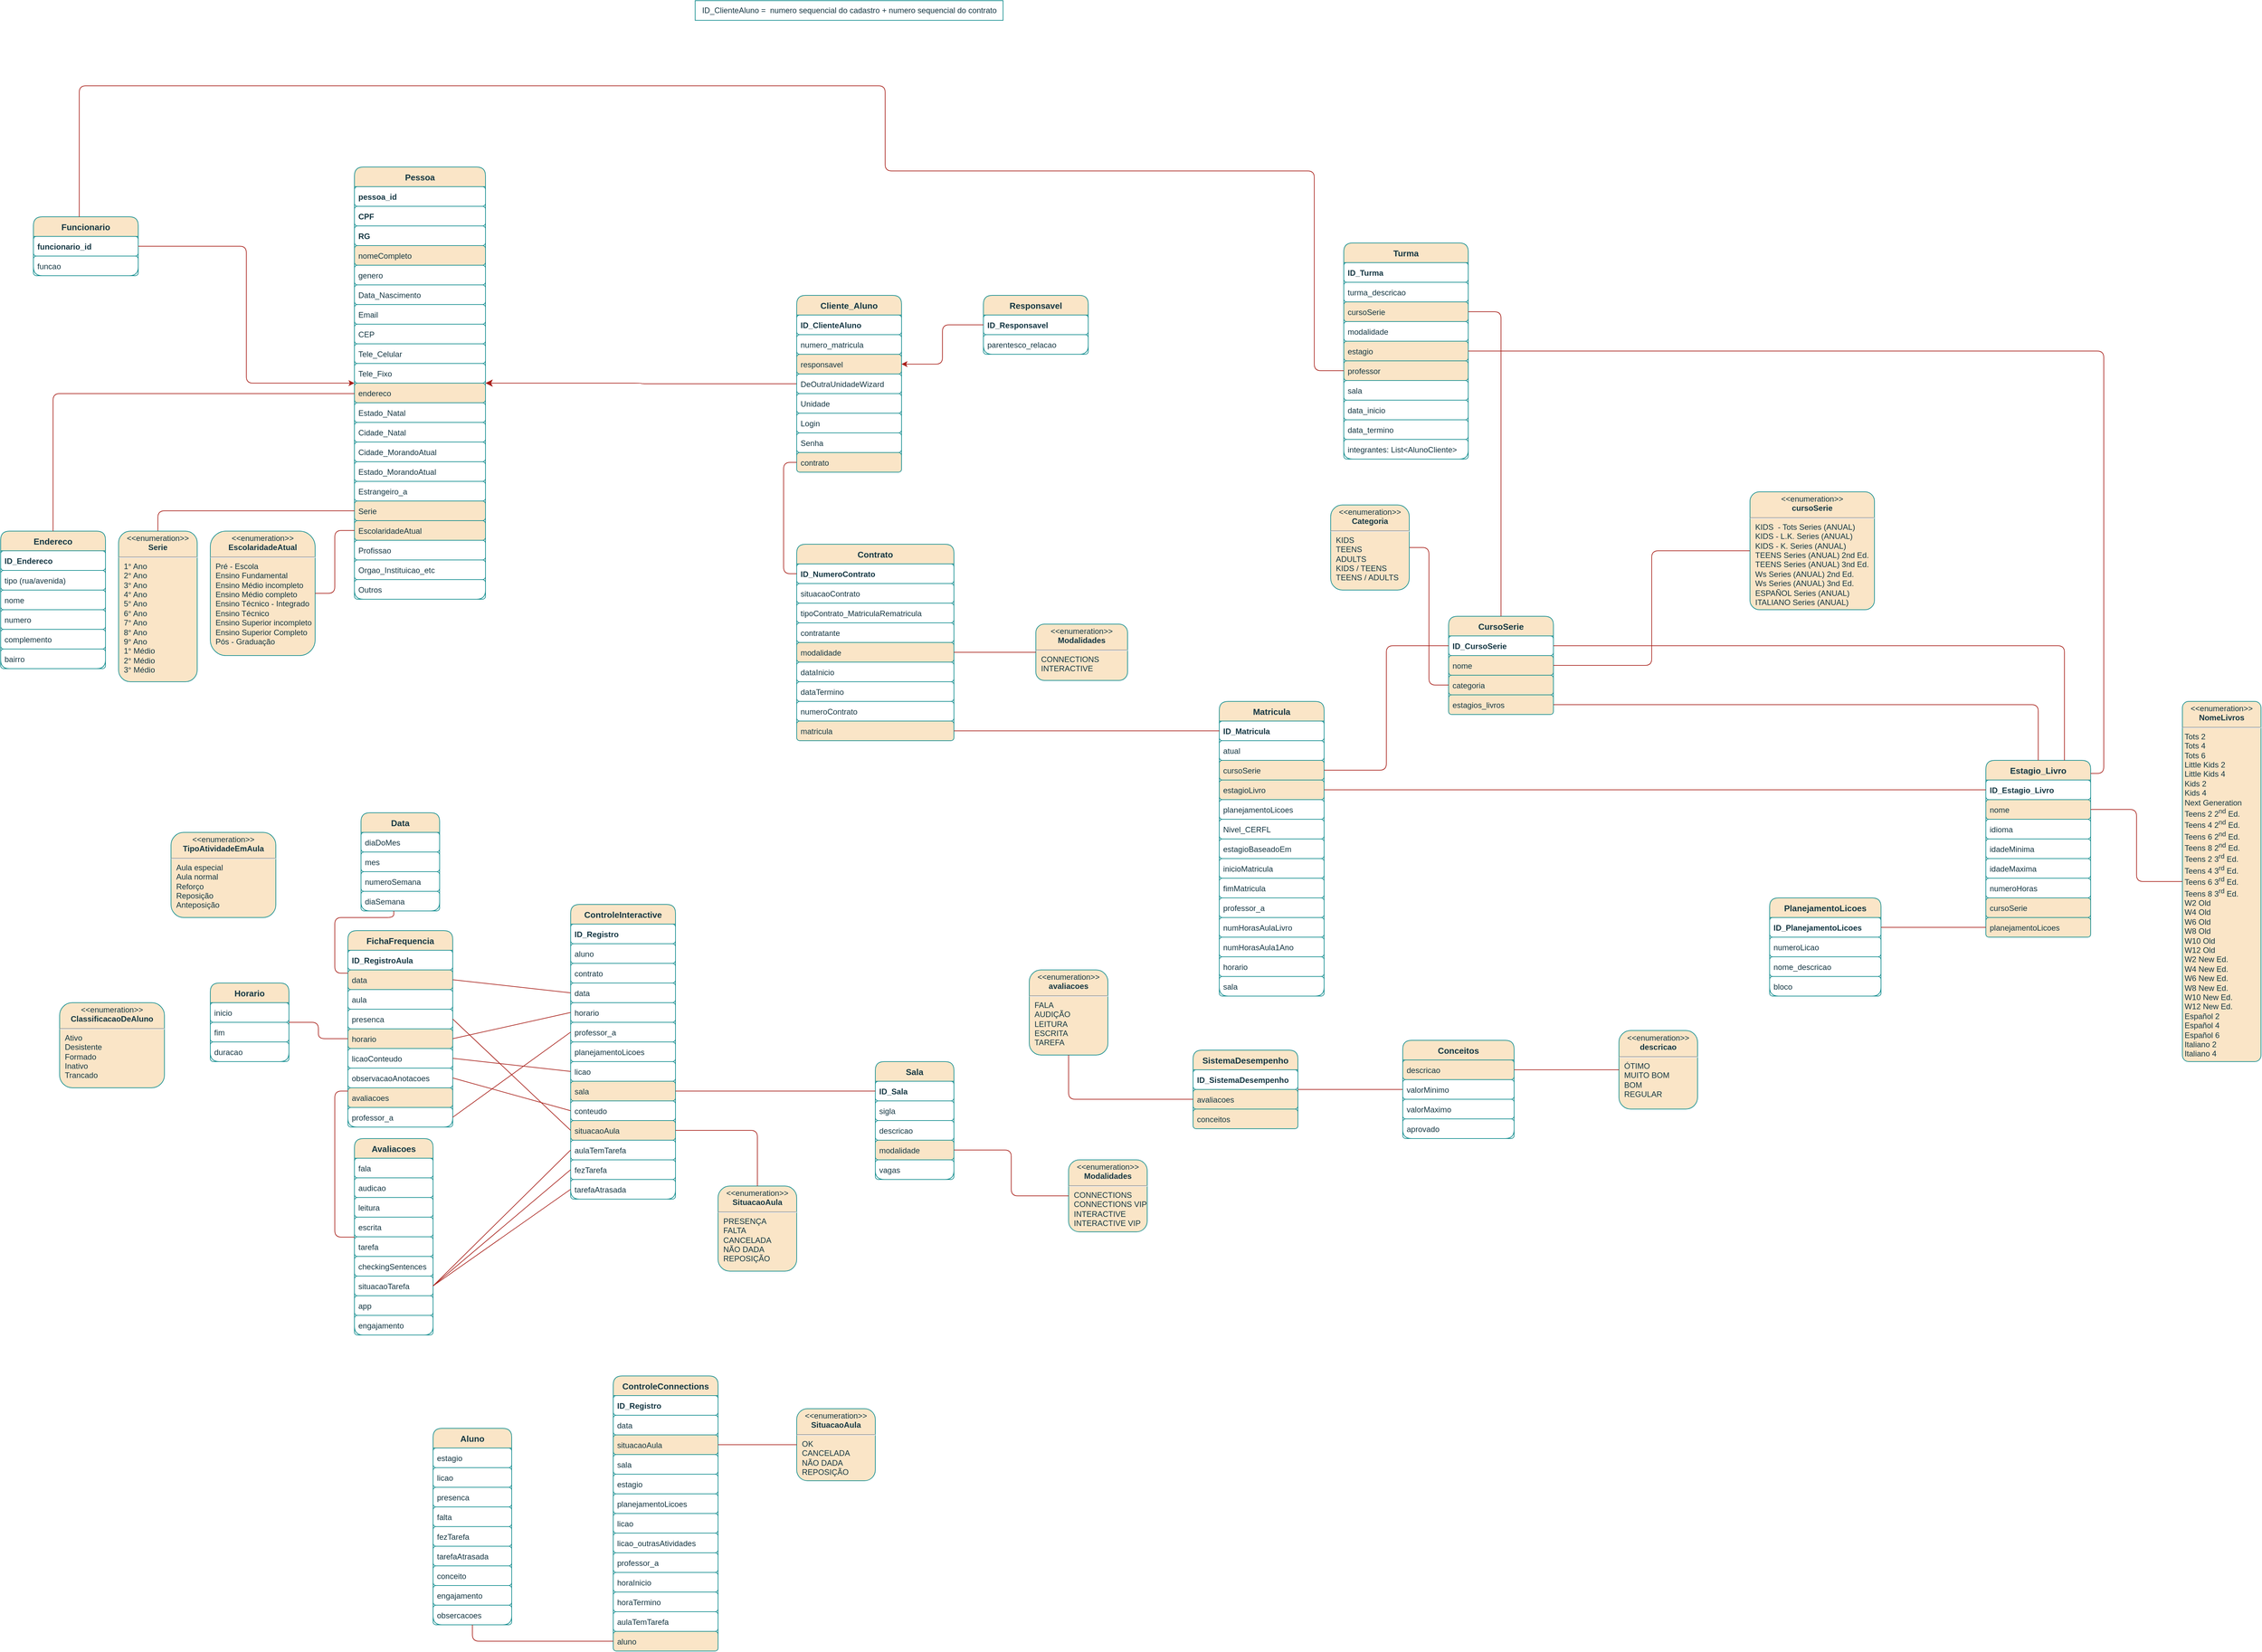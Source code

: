 <mxfile version="21.3.3" type="onedrive" pages="2">
  <diagram id="POm2k2JT35av5bbzbWTk" name="Conceitual">
    <mxGraphModel grid="1" page="1" gridSize="10" guides="1" tooltips="1" connect="1" arrows="1" fold="1" pageScale="1" pageWidth="1920" pageHeight="1200" math="0" shadow="0">
      <root>
        <mxCell id="0" />
        <mxCell id="1" parent="0" />
        <mxCell id="nWpIoVkVnjWbzlzGKt3M-1" value="Pessoa" style="swimlane;fontStyle=1;childLayout=stackLayout;horizontal=1;startSize=30;horizontalStack=0;resizeParent=1;resizeParentMax=0;resizeLast=0;collapsible=1;marginBottom=0;fillColor=#FAE5C7;strokeColor=#0F8B8D;fontColor=#143642;rounded=1;fontSize=13;labelBackgroundColor=none;" vertex="1" parent="1">
          <mxGeometry x="10" y="294" width="200" height="660" as="geometry" />
        </mxCell>
        <mxCell id="nWpIoVkVnjWbzlzGKt3M-2" value="pessoa_id" style="text;strokeColor=#0F8B8D;fillColor=none;align=left;verticalAlign=middle;spacingLeft=4;spacingRight=4;overflow=hidden;points=[[0,0.5],[1,0.5]];portConstraint=eastwest;rotatable=0;fontColor=#143642;rounded=1;shadow=0;glass=0;fontStyle=1;labelBackgroundColor=none;" vertex="1" parent="nWpIoVkVnjWbzlzGKt3M-1">
          <mxGeometry y="30" width="200" height="30" as="geometry" />
        </mxCell>
        <mxCell id="nWpIoVkVnjWbzlzGKt3M-15" value="CPF" style="text;strokeColor=#0F8B8D;fillColor=none;align=left;verticalAlign=middle;spacingLeft=4;spacingRight=4;overflow=hidden;points=[[0,0.5],[1,0.5]];portConstraint=eastwest;rotatable=0;fontColor=#143642;rounded=1;labelBackgroundColor=none;fontStyle=1" vertex="1" parent="nWpIoVkVnjWbzlzGKt3M-1">
          <mxGeometry y="60" width="200" height="30" as="geometry" />
        </mxCell>
        <mxCell id="nWpIoVkVnjWbzlzGKt3M-16" value="RG" style="text;strokeColor=#0F8B8D;fillColor=none;align=left;verticalAlign=middle;spacingLeft=4;spacingRight=4;overflow=hidden;points=[[0,0.5],[1,0.5]];portConstraint=eastwest;rotatable=0;fontColor=#143642;rounded=1;labelBackgroundColor=none;fontStyle=1" vertex="1" parent="nWpIoVkVnjWbzlzGKt3M-1">
          <mxGeometry y="90" width="200" height="30" as="geometry" />
        </mxCell>
        <mxCell id="nWpIoVkVnjWbzlzGKt3M-3" value="nomeCompleto" style="text;strokeColor=#0F8B8D;fillColor=#FAE5C7;align=left;verticalAlign=middle;spacingLeft=4;spacingRight=4;overflow=hidden;points=[[0,0.5],[1,0.5]];portConstraint=eastwest;rotatable=0;rounded=1;labelBackgroundColor=none;fontColor=#143642;" vertex="1" parent="nWpIoVkVnjWbzlzGKt3M-1">
          <mxGeometry y="120" width="200" height="30" as="geometry" />
        </mxCell>
        <mxCell id="SZJAraMizJXhkspYtvWd-16" value="genero" style="text;strokeColor=#0F8B8D;fillColor=none;align=left;verticalAlign=middle;spacingLeft=4;spacingRight=4;overflow=hidden;points=[[0,0.5],[1,0.5]];portConstraint=eastwest;rotatable=0;fontColor=#143642;rounded=1;labelBackgroundColor=none;" vertex="1" parent="nWpIoVkVnjWbzlzGKt3M-1">
          <mxGeometry y="150" width="200" height="30" as="geometry" />
        </mxCell>
        <mxCell id="nWpIoVkVnjWbzlzGKt3M-6" value="Data_Nascimento" style="text;strokeColor=#0F8B8D;fillColor=none;align=left;verticalAlign=middle;spacingLeft=4;spacingRight=4;overflow=hidden;points=[[0,0.5],[1,0.5]];portConstraint=eastwest;rotatable=0;fontColor=#143642;rounded=1;labelBackgroundColor=none;" vertex="1" parent="nWpIoVkVnjWbzlzGKt3M-1">
          <mxGeometry y="180" width="200" height="30" as="geometry" />
        </mxCell>
        <mxCell id="nWpIoVkVnjWbzlzGKt3M-9" value="Email" style="text;strokeColor=#0F8B8D;fillColor=none;align=left;verticalAlign=middle;spacingLeft=4;spacingRight=4;overflow=hidden;points=[[0,0.5],[1,0.5]];portConstraint=eastwest;rotatable=0;fontColor=#143642;rounded=1;labelBackgroundColor=none;" vertex="1" parent="nWpIoVkVnjWbzlzGKt3M-1">
          <mxGeometry y="210" width="200" height="30" as="geometry" />
        </mxCell>
        <mxCell id="nWpIoVkVnjWbzlzGKt3M-17" value="CEP" style="text;strokeColor=#0F8B8D;fillColor=none;align=left;verticalAlign=middle;spacingLeft=4;spacingRight=4;overflow=hidden;points=[[0,0.5],[1,0.5]];portConstraint=eastwest;rotatable=0;fontColor=#143642;rounded=1;labelBackgroundColor=none;" vertex="1" parent="nWpIoVkVnjWbzlzGKt3M-1">
          <mxGeometry y="240" width="200" height="30" as="geometry" />
        </mxCell>
        <mxCell id="nWpIoVkVnjWbzlzGKt3M-7" value="Tele_Celular" style="text;strokeColor=#0F8B8D;fillColor=none;align=left;verticalAlign=middle;spacingLeft=4;spacingRight=4;overflow=hidden;points=[[0,0.5],[1,0.5]];portConstraint=eastwest;rotatable=0;fontColor=#143642;rounded=1;labelBackgroundColor=none;" vertex="1" parent="nWpIoVkVnjWbzlzGKt3M-1">
          <mxGeometry y="270" width="200" height="30" as="geometry" />
        </mxCell>
        <mxCell id="nWpIoVkVnjWbzlzGKt3M-8" value="Tele_Fixo" style="text;strokeColor=#0F8B8D;fillColor=none;align=left;verticalAlign=middle;spacingLeft=4;spacingRight=4;overflow=hidden;points=[[0,0.5],[1,0.5]];portConstraint=eastwest;rotatable=0;fontColor=#143642;rounded=1;labelBackgroundColor=none;" vertex="1" parent="nWpIoVkVnjWbzlzGKt3M-1">
          <mxGeometry y="300" width="200" height="30" as="geometry" />
        </mxCell>
        <mxCell id="SZJAraMizJXhkspYtvWd-6" value="endereco" style="text;strokeColor=#0F8B8D;fillColor=#FAE5C7;align=left;verticalAlign=middle;spacingLeft=4;spacingRight=4;overflow=hidden;points=[[0,0.5],[1,0.5]];portConstraint=eastwest;rotatable=0;rounded=1;labelBackgroundColor=none;fontColor=#143642;" vertex="1" parent="nWpIoVkVnjWbzlzGKt3M-1">
          <mxGeometry y="330" width="200" height="30" as="geometry" />
        </mxCell>
        <mxCell id="nWpIoVkVnjWbzlzGKt3M-11" value="Estado_Natal" style="text;strokeColor=#0F8B8D;fillColor=none;align=left;verticalAlign=middle;spacingLeft=4;spacingRight=4;overflow=hidden;points=[[0,0.5],[1,0.5]];portConstraint=eastwest;rotatable=0;fontColor=#143642;rounded=1;labelBackgroundColor=none;" vertex="1" parent="nWpIoVkVnjWbzlzGKt3M-1">
          <mxGeometry y="360" width="200" height="30" as="geometry" />
        </mxCell>
        <mxCell id="nWpIoVkVnjWbzlzGKt3M-10" value="Cidade_Natal" style="text;strokeColor=#0F8B8D;fillColor=none;align=left;verticalAlign=middle;spacingLeft=4;spacingRight=4;overflow=hidden;points=[[0,0.5],[1,0.5]];portConstraint=eastwest;rotatable=0;fontColor=#143642;rounded=1;labelBackgroundColor=none;" vertex="1" parent="nWpIoVkVnjWbzlzGKt3M-1">
          <mxGeometry y="390" width="200" height="30" as="geometry" />
        </mxCell>
        <mxCell id="nWpIoVkVnjWbzlzGKt3M-12" value="Cidade_MorandoAtual" style="text;strokeColor=#0F8B8D;fillColor=none;align=left;verticalAlign=middle;spacingLeft=4;spacingRight=4;overflow=hidden;points=[[0,0.5],[1,0.5]];portConstraint=eastwest;rotatable=0;fontColor=#143642;rounded=1;labelBackgroundColor=none;" vertex="1" parent="nWpIoVkVnjWbzlzGKt3M-1">
          <mxGeometry y="420" width="200" height="30" as="geometry" />
        </mxCell>
        <mxCell id="nWpIoVkVnjWbzlzGKt3M-13" value="Estado_MorandoAtual" style="text;strokeColor=#0F8B8D;fillColor=none;align=left;verticalAlign=middle;spacingLeft=4;spacingRight=4;overflow=hidden;points=[[0,0.5],[1,0.5]];portConstraint=eastwest;rotatable=0;fontColor=#143642;rounded=1;labelBackgroundColor=none;" vertex="1" parent="nWpIoVkVnjWbzlzGKt3M-1">
          <mxGeometry y="450" width="200" height="30" as="geometry" />
        </mxCell>
        <mxCell id="nWpIoVkVnjWbzlzGKt3M-14" value="Estrangeiro_a" style="text;strokeColor=#0F8B8D;fillColor=none;align=left;verticalAlign=middle;spacingLeft=4;spacingRight=4;overflow=hidden;points=[[0,0.5],[1,0.5]];portConstraint=eastwest;rotatable=0;fontColor=#143642;rounded=1;labelBackgroundColor=none;" vertex="1" parent="nWpIoVkVnjWbzlzGKt3M-1">
          <mxGeometry y="480" width="200" height="30" as="geometry" />
        </mxCell>
        <mxCell id="nWpIoVkVnjWbzlzGKt3M-36" value="Serie" style="text;strokeColor=#0F8B8D;fillColor=#FAE5C7;align=left;verticalAlign=middle;spacingLeft=4;spacingRight=4;overflow=hidden;points=[[0,0.5],[1,0.5]];portConstraint=eastwest;rotatable=0;rounded=1;labelBackgroundColor=none;fontColor=#143642;fillStyle=solid;" vertex="1" parent="nWpIoVkVnjWbzlzGKt3M-1">
          <mxGeometry y="510" width="200" height="30" as="geometry" />
        </mxCell>
        <mxCell id="nWpIoVkVnjWbzlzGKt3M-35" value="EscolaridadeAtual" style="text;strokeColor=#0F8B8D;fillColor=#FAE5C7;align=left;verticalAlign=middle;spacingLeft=4;spacingRight=4;overflow=hidden;points=[[0,0.5],[1,0.5]];portConstraint=eastwest;rotatable=0;rounded=1;labelBackgroundColor=none;fontColor=#143642;fillStyle=solid;" vertex="1" parent="nWpIoVkVnjWbzlzGKt3M-1">
          <mxGeometry y="540" width="200" height="30" as="geometry" />
        </mxCell>
        <mxCell id="nWpIoVkVnjWbzlzGKt3M-37" value="Profissao" style="text;strokeColor=#0F8B8D;fillColor=none;align=left;verticalAlign=middle;spacingLeft=4;spacingRight=4;overflow=hidden;points=[[0,0.5],[1,0.5]];portConstraint=eastwest;rotatable=0;fontColor=#143642;rounded=1;labelBackgroundColor=none;" vertex="1" parent="nWpIoVkVnjWbzlzGKt3M-1">
          <mxGeometry y="570" width="200" height="30" as="geometry" />
        </mxCell>
        <mxCell id="nWpIoVkVnjWbzlzGKt3M-38" value="Orgao_Instituicao_etc" style="text;strokeColor=#0F8B8D;fillColor=none;align=left;verticalAlign=middle;spacingLeft=4;spacingRight=4;overflow=hidden;points=[[0,0.5],[1,0.5]];portConstraint=eastwest;rotatable=0;fontColor=#143642;rounded=1;labelBackgroundColor=none;" vertex="1" parent="nWpIoVkVnjWbzlzGKt3M-1">
          <mxGeometry y="600" width="200" height="30" as="geometry" />
        </mxCell>
        <mxCell id="nWpIoVkVnjWbzlzGKt3M-39" value="Outros" style="text;strokeColor=#0F8B8D;fillColor=none;align=left;verticalAlign=middle;spacingLeft=4;spacingRight=4;overflow=hidden;points=[[0,0.5],[1,0.5]];portConstraint=eastwest;rotatable=0;fontColor=#143642;rounded=1;labelBackgroundColor=none;" vertex="1" parent="nWpIoVkVnjWbzlzGKt3M-1">
          <mxGeometry y="630" width="200" height="30" as="geometry" />
        </mxCell>
        <mxCell id="0fIxhT4gbRl_YkppA31t-1" value="Contrato" style="swimlane;fontStyle=1;childLayout=stackLayout;horizontal=1;startSize=30;horizontalStack=0;resizeParent=1;resizeParentMax=0;resizeLast=0;collapsible=1;marginBottom=0;fillColor=#FAE5C7;strokeColor=#0F8B8D;fontColor=#143642;rounded=1;fontSize=13;labelBackgroundColor=none;" vertex="1" parent="1">
          <mxGeometry x="685" y="870" width="240" height="300" as="geometry" />
        </mxCell>
        <mxCell id="0fIxhT4gbRl_YkppA31t-2" value="ID_NumeroContrato" style="text;strokeColor=#0F8B8D;fillColor=none;align=left;verticalAlign=middle;spacingLeft=4;spacingRight=4;overflow=hidden;points=[[0,0.5],[1,0.5]];portConstraint=eastwest;rotatable=0;fontColor=#143642;rounded=1;shadow=0;glass=0;fontStyle=1;labelBackgroundColor=none;" vertex="1" parent="0fIxhT4gbRl_YkppA31t-1">
          <mxGeometry y="30" width="240" height="30" as="geometry" />
        </mxCell>
        <mxCell id="0fIxhT4gbRl_YkppA31t-4" value="situacaoContrato" style="text;strokeColor=#0F8B8D;fillColor=none;align=left;verticalAlign=middle;spacingLeft=4;spacingRight=4;overflow=hidden;points=[[0,0.5],[1,0.5]];portConstraint=eastwest;rotatable=0;fontColor=#143642;rounded=1;labelBackgroundColor=none;" vertex="1" parent="0fIxhT4gbRl_YkppA31t-1">
          <mxGeometry y="60" width="240" height="30" as="geometry" />
        </mxCell>
        <mxCell id="0fIxhT4gbRl_YkppA31t-5" value="tipoContrato_MatriculaRematricula" style="text;strokeColor=#0F8B8D;fillColor=none;align=left;verticalAlign=middle;spacingLeft=4;spacingRight=4;overflow=hidden;points=[[0,0.5],[1,0.5]];portConstraint=eastwest;rotatable=0;fontColor=#143642;rounded=1;labelBackgroundColor=none;" vertex="1" parent="0fIxhT4gbRl_YkppA31t-1">
          <mxGeometry y="90" width="240" height="30" as="geometry" />
        </mxCell>
        <mxCell id="IpD030YQNXmr0TUx2zoF-5" value="contratante" style="text;strokeColor=#0F8B8D;fillColor=none;align=left;verticalAlign=middle;spacingLeft=4;spacingRight=4;overflow=hidden;points=[[0,0.5],[1,0.5]];portConstraint=eastwest;rotatable=0;fontColor=#143642;rounded=1;labelBackgroundColor=none;" vertex="1" parent="0fIxhT4gbRl_YkppA31t-1">
          <mxGeometry y="120" width="240" height="30" as="geometry" />
        </mxCell>
        <mxCell id="0fIxhT4gbRl_YkppA31t-6" value="modalidade" style="text;strokeColor=#0F8B8D;fillColor=#FAE5C7;align=left;verticalAlign=middle;spacingLeft=4;spacingRight=4;overflow=hidden;points=[[0,0.5],[1,0.5]];portConstraint=eastwest;rotatable=0;rounded=1;labelBackgroundColor=none;fontColor=#143642;fillStyle=solid;" vertex="1" parent="0fIxhT4gbRl_YkppA31t-1">
          <mxGeometry y="150" width="240" height="30" as="geometry" />
        </mxCell>
        <mxCell id="0fIxhT4gbRl_YkppA31t-7" value="dataInicio" style="text;strokeColor=#0F8B8D;fillColor=none;align=left;verticalAlign=middle;spacingLeft=4;spacingRight=4;overflow=hidden;points=[[0,0.5],[1,0.5]];portConstraint=eastwest;rotatable=0;fontColor=#143642;rounded=1;labelBackgroundColor=none;" vertex="1" parent="0fIxhT4gbRl_YkppA31t-1">
          <mxGeometry y="180" width="240" height="30" as="geometry" />
        </mxCell>
        <mxCell id="0fIxhT4gbRl_YkppA31t-9" value="dataTermino" style="text;strokeColor=#0F8B8D;fillColor=none;align=left;verticalAlign=middle;spacingLeft=4;spacingRight=4;overflow=hidden;points=[[0,0.5],[1,0.5]];portConstraint=eastwest;rotatable=0;fontColor=#143642;rounded=1;labelBackgroundColor=none;" vertex="1" parent="0fIxhT4gbRl_YkppA31t-1">
          <mxGeometry y="210" width="240" height="30" as="geometry" />
        </mxCell>
        <mxCell id="0fIxhT4gbRl_YkppA31t-3" value="numeroContrato" style="text;strokeColor=#0F8B8D;fillColor=none;align=left;verticalAlign=middle;spacingLeft=4;spacingRight=4;overflow=hidden;points=[[0,0.5],[1,0.5]];portConstraint=eastwest;rotatable=0;fontColor=#143642;rounded=1;labelBackgroundColor=none;" vertex="1" parent="0fIxhT4gbRl_YkppA31t-1">
          <mxGeometry y="240" width="240" height="30" as="geometry" />
        </mxCell>
        <mxCell id="SZJAraMizJXhkspYtvWd-105" value="matricula" style="text;strokeColor=#0F8B8D;fillColor=#FAE5C7;align=left;verticalAlign=middle;spacingLeft=4;spacingRight=4;overflow=hidden;points=[[0,0.5],[1,0.5]];portConstraint=eastwest;rotatable=0;rounded=1;labelBackgroundColor=none;fontColor=#143642;" vertex="1" parent="0fIxhT4gbRl_YkppA31t-1">
          <mxGeometry y="270" width="240" height="30" as="geometry" />
        </mxCell>
        <mxCell id="JquZR43pOfXvCcVMopme-9" value="CursoSerie" style="swimlane;fontStyle=1;childLayout=stackLayout;horizontal=1;startSize=30;horizontalStack=0;resizeParent=1;resizeParentMax=0;resizeLast=0;collapsible=1;marginBottom=0;fillColor=#FAE5C7;strokeColor=#0F8B8D;fontColor=#143642;rounded=1;fontSize=13;labelBackgroundColor=none;" vertex="1" parent="1">
          <mxGeometry x="1680" y="980" width="160" height="150" as="geometry" />
        </mxCell>
        <mxCell id="JquZR43pOfXvCcVMopme-10" value="ID_CursoSerie" style="text;strokeColor=#0F8B8D;fillColor=none;align=left;verticalAlign=middle;spacingLeft=4;spacingRight=4;overflow=hidden;points=[[0,0.5],[1,0.5]];portConstraint=eastwest;rotatable=0;fontColor=#143642;rounded=1;shadow=0;glass=0;fontStyle=1;labelBackgroundColor=none;" vertex="1" parent="JquZR43pOfXvCcVMopme-9">
          <mxGeometry y="30" width="160" height="30" as="geometry" />
        </mxCell>
        <mxCell id="JquZR43pOfXvCcVMopme-11" value="nome" style="text;strokeColor=#0F8B8D;fillColor=#FAE5C7;align=left;verticalAlign=middle;spacingLeft=4;spacingRight=4;overflow=hidden;points=[[0,0.5],[1,0.5]];portConstraint=eastwest;rotatable=0;rounded=1;labelBackgroundColor=none;fontColor=#143642;fillStyle=solid;" vertex="1" parent="JquZR43pOfXvCcVMopme-9">
          <mxGeometry y="60" width="160" height="30" as="geometry" />
        </mxCell>
        <mxCell id="JquZR43pOfXvCcVMopme-13" value="categoria" style="text;strokeColor=#0F8B8D;fillColor=#FAE5C7;align=left;verticalAlign=middle;spacingLeft=4;spacingRight=4;overflow=hidden;points=[[0,0.5],[1,0.5]];portConstraint=eastwest;rotatable=0;rounded=1;labelBackgroundColor=none;fontColor=#143642;fillStyle=solid;" vertex="1" parent="JquZR43pOfXvCcVMopme-9">
          <mxGeometry y="90" width="160" height="30" as="geometry" />
        </mxCell>
        <mxCell id="K7bReG7VReP9OpcojC8x-9" value="estagios_livros" style="text;strokeColor=#0F8B8D;fillColor=#FAE5C7;align=left;verticalAlign=middle;spacingLeft=4;spacingRight=4;overflow=hidden;points=[[0,0.5],[1,0.5]];portConstraint=eastwest;rotatable=0;rounded=1;labelBackgroundColor=none;fontColor=#143642;" vertex="1" parent="JquZR43pOfXvCcVMopme-9">
          <mxGeometry y="120" width="160" height="30" as="geometry" />
        </mxCell>
        <mxCell id="1TT0_I5LyJGWJnFQ4JFd-1" value="Matricula" style="swimlane;fontStyle=1;childLayout=stackLayout;horizontal=1;startSize=30;horizontalStack=0;resizeParent=1;resizeParentMax=0;resizeLast=0;collapsible=1;marginBottom=0;fillColor=#FAE5C7;strokeColor=#0F8B8D;fontColor=#143642;rounded=1;fontSize=13;labelBackgroundColor=none;" vertex="1" parent="1">
          <mxGeometry x="1330" y="1110" width="160" height="450" as="geometry" />
        </mxCell>
        <mxCell id="1TT0_I5LyJGWJnFQ4JFd-2" value="ID_Matricula" style="text;strokeColor=#0F8B8D;fillColor=none;align=left;verticalAlign=middle;spacingLeft=4;spacingRight=4;overflow=hidden;points=[[0,0.5],[1,0.5]];portConstraint=eastwest;rotatable=0;fontColor=#143642;rounded=1;shadow=0;glass=0;fontStyle=1;labelBackgroundColor=none;" vertex="1" parent="1TT0_I5LyJGWJnFQ4JFd-1">
          <mxGeometry y="30" width="160" height="30" as="geometry" />
        </mxCell>
        <mxCell id="1TT0_I5LyJGWJnFQ4JFd-3" value="atual" style="text;strokeColor=#0F8B8D;fillColor=none;align=left;verticalAlign=middle;spacingLeft=4;spacingRight=4;overflow=hidden;points=[[0,0.5],[1,0.5]];portConstraint=eastwest;rotatable=0;fontColor=#143642;rounded=1;labelBackgroundColor=none;" vertex="1" parent="1TT0_I5LyJGWJnFQ4JFd-1">
          <mxGeometry y="60" width="160" height="30" as="geometry" />
        </mxCell>
        <mxCell id="SZJAraMizJXhkspYtvWd-67" value="cursoSerie" style="text;strokeColor=#0F8B8D;fillColor=#FAE5C7;align=left;verticalAlign=middle;spacingLeft=4;spacingRight=4;overflow=hidden;points=[[0,0.5],[1,0.5]];portConstraint=eastwest;rotatable=0;rounded=1;labelBackgroundColor=none;fontColor=#143642;" vertex="1" parent="1TT0_I5LyJGWJnFQ4JFd-1">
          <mxGeometry y="90" width="160" height="30" as="geometry" />
        </mxCell>
        <mxCell id="1TT0_I5LyJGWJnFQ4JFd-4" value="estagioLivro" style="text;strokeColor=#0F8B8D;fillColor=#FAE5C7;align=left;verticalAlign=middle;spacingLeft=4;spacingRight=4;overflow=hidden;points=[[0,0.5],[1,0.5]];portConstraint=eastwest;rotatable=0;rounded=1;labelBackgroundColor=none;fontColor=#143642;" vertex="1" parent="1TT0_I5LyJGWJnFQ4JFd-1">
          <mxGeometry y="120" width="160" height="30" as="geometry" />
        </mxCell>
        <mxCell id="SZJAraMizJXhkspYtvWd-68" value="planejamentoLicoes" style="text;strokeColor=#0F8B8D;fillColor=none;align=left;verticalAlign=middle;spacingLeft=4;spacingRight=4;overflow=hidden;points=[[0,0.5],[1,0.5]];portConstraint=eastwest;rotatable=0;fontColor=#143642;rounded=1;labelBackgroundColor=none;" vertex="1" parent="1TT0_I5LyJGWJnFQ4JFd-1">
          <mxGeometry y="150" width="160" height="30" as="geometry" />
        </mxCell>
        <mxCell id="nWpIoVkVnjWbzlzGKt3M-43" value="Nivel_CERFL" style="text;strokeColor=#0F8B8D;fillColor=none;align=left;verticalAlign=middle;spacingLeft=4;spacingRight=4;overflow=hidden;points=[[0,0.5],[1,0.5]];portConstraint=eastwest;rotatable=0;fontColor=#143642;rounded=1;labelBackgroundColor=none;" vertex="1" parent="1TT0_I5LyJGWJnFQ4JFd-1">
          <mxGeometry y="180" width="160" height="30" as="geometry" />
        </mxCell>
        <mxCell id="IpD030YQNXmr0TUx2zoF-7" value="estagioBaseadoEm" style="text;strokeColor=#0F8B8D;fillColor=none;align=left;verticalAlign=middle;spacingLeft=4;spacingRight=4;overflow=hidden;points=[[0,0.5],[1,0.5]];portConstraint=eastwest;rotatable=0;fontColor=#143642;rounded=1;labelBackgroundColor=none;" vertex="1" parent="1TT0_I5LyJGWJnFQ4JFd-1">
          <mxGeometry y="210" width="160" height="30" as="geometry" />
        </mxCell>
        <mxCell id="1TT0_I5LyJGWJnFQ4JFd-6" value="inicioMatricula" style="text;strokeColor=#0F8B8D;fillColor=none;align=left;verticalAlign=middle;spacingLeft=4;spacingRight=4;overflow=hidden;points=[[0,0.5],[1,0.5]];portConstraint=eastwest;rotatable=0;fontColor=#143642;rounded=1;labelBackgroundColor=none;" vertex="1" parent="1TT0_I5LyJGWJnFQ4JFd-1">
          <mxGeometry y="240" width="160" height="30" as="geometry" />
        </mxCell>
        <mxCell id="1TT0_I5LyJGWJnFQ4JFd-7" value="fimMatricula" style="text;strokeColor=#0F8B8D;fillColor=none;align=left;verticalAlign=middle;spacingLeft=4;spacingRight=4;overflow=hidden;points=[[0,0.5],[1,0.5]];portConstraint=eastwest;rotatable=0;fontColor=#143642;rounded=1;labelBackgroundColor=none;" vertex="1" parent="1TT0_I5LyJGWJnFQ4JFd-1">
          <mxGeometry y="270" width="160" height="30" as="geometry" />
        </mxCell>
        <mxCell id="1TT0_I5LyJGWJnFQ4JFd-15" value="professor_a" style="text;strokeColor=#0F8B8D;fillColor=none;align=left;verticalAlign=middle;spacingLeft=4;spacingRight=4;overflow=hidden;points=[[0,0.5],[1,0.5]];portConstraint=eastwest;rotatable=0;fontColor=#143642;rounded=1;labelBackgroundColor=none;" vertex="1" parent="1TT0_I5LyJGWJnFQ4JFd-1">
          <mxGeometry y="300" width="160" height="30" as="geometry" />
        </mxCell>
        <mxCell id="1TT0_I5LyJGWJnFQ4JFd-24" value="numHorasAulaLivro" style="text;strokeColor=#0F8B8D;fillColor=none;align=left;verticalAlign=middle;spacingLeft=4;spacingRight=4;overflow=hidden;points=[[0,0.5],[1,0.5]];portConstraint=eastwest;rotatable=0;fontColor=#143642;rounded=1;labelBackgroundColor=none;" vertex="1" parent="1TT0_I5LyJGWJnFQ4JFd-1">
          <mxGeometry y="330" width="160" height="30" as="geometry" />
        </mxCell>
        <mxCell id="1TT0_I5LyJGWJnFQ4JFd-25" value="numHorasAula1Ano" style="text;strokeColor=#0F8B8D;fillColor=none;align=left;verticalAlign=middle;spacingLeft=4;spacingRight=4;overflow=hidden;points=[[0,0.5],[1,0.5]];portConstraint=eastwest;rotatable=0;fontColor=#143642;rounded=1;labelBackgroundColor=none;" vertex="1" parent="1TT0_I5LyJGWJnFQ4JFd-1">
          <mxGeometry y="360" width="160" height="30" as="geometry" />
        </mxCell>
        <mxCell id="1TT0_I5LyJGWJnFQ4JFd-5" value="horario" style="text;strokeColor=#0F8B8D;fillColor=none;align=left;verticalAlign=middle;spacingLeft=4;spacingRight=4;overflow=hidden;points=[[0,0.5],[1,0.5]];portConstraint=eastwest;rotatable=0;fontColor=#143642;rounded=1;labelBackgroundColor=none;" vertex="1" parent="1TT0_I5LyJGWJnFQ4JFd-1">
          <mxGeometry y="390" width="160" height="30" as="geometry" />
        </mxCell>
        <mxCell id="SZJAraMizJXhkspYtvWd-70" value="sala" style="text;strokeColor=#0F8B8D;fillColor=none;align=left;verticalAlign=middle;spacingLeft=4;spacingRight=4;overflow=hidden;points=[[0,0.5],[1,0.5]];portConstraint=eastwest;rotatable=0;fontColor=#143642;rounded=1;labelBackgroundColor=none;" vertex="1" parent="1TT0_I5LyJGWJnFQ4JFd-1">
          <mxGeometry y="420" width="160" height="30" as="geometry" />
        </mxCell>
        <mxCell id="IjbWlySuSJRFnJmlUXuC-1" value="Funcionario" style="swimlane;fontStyle=1;childLayout=stackLayout;horizontal=1;startSize=30;horizontalStack=0;resizeParent=1;resizeParentMax=0;resizeLast=0;collapsible=1;marginBottom=0;fillColor=#FAE5C7;strokeColor=#0F8B8D;fontColor=#143642;rounded=1;fontSize=13;labelBackgroundColor=none;" vertex="1" parent="1">
          <mxGeometry x="-480" y="370" width="160" height="90" as="geometry" />
        </mxCell>
        <mxCell id="IjbWlySuSJRFnJmlUXuC-2" value="funcionario_id" style="text;strokeColor=#0F8B8D;fillColor=none;align=left;verticalAlign=middle;spacingLeft=4;spacingRight=4;overflow=hidden;points=[[0,0.5],[1,0.5]];portConstraint=eastwest;rotatable=0;fontColor=#143642;rounded=1;shadow=0;glass=0;fontStyle=1;labelBackgroundColor=none;" vertex="1" parent="IjbWlySuSJRFnJmlUXuC-1">
          <mxGeometry y="30" width="160" height="30" as="geometry" />
        </mxCell>
        <mxCell id="IjbWlySuSJRFnJmlUXuC-5" value="funcao" style="text;strokeColor=#0F8B8D;fillColor=none;align=left;verticalAlign=middle;spacingLeft=4;spacingRight=4;overflow=hidden;points=[[0,0.5],[1,0.5]];portConstraint=eastwest;rotatable=0;fontColor=#143642;rounded=1;labelBackgroundColor=none;" vertex="1" parent="IjbWlySuSJRFnJmlUXuC-1">
          <mxGeometry y="60" width="160" height="30" as="geometry" />
        </mxCell>
        <mxCell id="SZJAraMizJXhkspYtvWd-7" value="Endereco" style="swimlane;fontStyle=1;childLayout=stackLayout;horizontal=1;startSize=30;horizontalStack=0;resizeParent=1;resizeParentMax=0;resizeLast=0;collapsible=1;marginBottom=0;fillColor=#FAE5C7;strokeColor=#0F8B8D;fontColor=#143642;rounded=1;fontSize=13;labelBackgroundColor=none;" vertex="1" parent="1">
          <mxGeometry x="-530" y="850" width="160" height="210" as="geometry" />
        </mxCell>
        <mxCell id="SZJAraMizJXhkspYtvWd-8" value="ID_Endereco" style="text;strokeColor=#0F8B8D;fillColor=none;align=left;verticalAlign=middle;spacingLeft=4;spacingRight=4;overflow=hidden;points=[[0,0.5],[1,0.5]];portConstraint=eastwest;rotatable=0;fontColor=#143642;rounded=1;shadow=0;glass=0;fontStyle=1;labelBackgroundColor=none;" vertex="1" parent="SZJAraMizJXhkspYtvWd-7">
          <mxGeometry y="30" width="160" height="30" as="geometry" />
        </mxCell>
        <mxCell id="SZJAraMizJXhkspYtvWd-9" value="tipo (rua/avenida)" style="text;strokeColor=#0F8B8D;fillColor=none;align=left;verticalAlign=middle;spacingLeft=4;spacingRight=4;overflow=hidden;points=[[0,0.5],[1,0.5]];portConstraint=eastwest;rotatable=0;fontColor=#143642;rounded=1;labelBackgroundColor=none;" vertex="1" parent="SZJAraMizJXhkspYtvWd-7">
          <mxGeometry y="60" width="160" height="30" as="geometry" />
        </mxCell>
        <mxCell id="SZJAraMizJXhkspYtvWd-10" value="nome" style="text;strokeColor=#0F8B8D;fillColor=none;align=left;verticalAlign=middle;spacingLeft=4;spacingRight=4;overflow=hidden;points=[[0,0.5],[1,0.5]];portConstraint=eastwest;rotatable=0;fontColor=#143642;rounded=1;labelBackgroundColor=none;" vertex="1" parent="SZJAraMizJXhkspYtvWd-7">
          <mxGeometry y="90" width="160" height="30" as="geometry" />
        </mxCell>
        <mxCell id="SZJAraMizJXhkspYtvWd-11" value="numero" style="text;strokeColor=#0F8B8D;fillColor=none;align=left;verticalAlign=middle;spacingLeft=4;spacingRight=4;overflow=hidden;points=[[0,0.5],[1,0.5]];portConstraint=eastwest;rotatable=0;fontColor=#143642;rounded=1;labelBackgroundColor=none;" vertex="1" parent="SZJAraMizJXhkspYtvWd-7">
          <mxGeometry y="120" width="160" height="30" as="geometry" />
        </mxCell>
        <mxCell id="SZJAraMizJXhkspYtvWd-12" value="complemento" style="text;strokeColor=#0F8B8D;fillColor=none;align=left;verticalAlign=middle;spacingLeft=4;spacingRight=4;overflow=hidden;points=[[0,0.5],[1,0.5]];portConstraint=eastwest;rotatable=0;fontColor=#143642;rounded=1;labelBackgroundColor=none;" vertex="1" parent="SZJAraMizJXhkspYtvWd-7">
          <mxGeometry y="150" width="160" height="30" as="geometry" />
        </mxCell>
        <mxCell id="SZJAraMizJXhkspYtvWd-13" value="bairro" style="text;strokeColor=#0F8B8D;fillColor=none;align=left;verticalAlign=middle;spacingLeft=4;spacingRight=4;overflow=hidden;points=[[0,0.5],[1,0.5]];portConstraint=eastwest;rotatable=0;fontColor=#143642;rounded=1;labelBackgroundColor=none;" vertex="1" parent="SZJAraMizJXhkspYtvWd-7">
          <mxGeometry y="180" width="160" height="30" as="geometry" />
        </mxCell>
        <mxCell id="SZJAraMizJXhkspYtvWd-25" style="edgeStyle=orthogonalEdgeStyle;rounded=1;orthogonalLoop=1;jettySize=auto;html=1;fontFamily=Helvetica;fontSize=12;fontColor=default;endArrow=none;endFill=0;labelBackgroundColor=none;strokeColor=#A8201A;" edge="1" parent="1" source="SZJAraMizJXhkspYtvWd-6" target="SZJAraMizJXhkspYtvWd-7">
          <mxGeometry relative="1" as="geometry">
            <Array as="points">
              <mxPoint x="-450" y="640" />
            </Array>
          </mxGeometry>
        </mxCell>
        <mxCell id="hbxDveMCdLmUZHm9-9i--13" style="edgeStyle=orthogonalEdgeStyle;rounded=1;orthogonalLoop=1;jettySize=auto;html=1;fontSize=12;endArrow=classic;endFill=1;startSize=8;endSize=8;labelBackgroundColor=none;strokeColor=#A8201A;fontColor=default;" edge="1" parent="1" source="SZJAraMizJXhkspYtvWd-35" target="nWpIoVkVnjWbzlzGKt3M-1">
          <mxGeometry relative="1" as="geometry" />
        </mxCell>
        <mxCell id="SZJAraMizJXhkspYtvWd-35" value="Cliente_Aluno" style="swimlane;fontStyle=1;childLayout=stackLayout;horizontal=1;startSize=30;horizontalStack=0;resizeParent=1;resizeParentMax=0;resizeLast=0;collapsible=1;marginBottom=0;fillColor=#FAE5C7;strokeColor=#0F8B8D;fontColor=#143642;rounded=1;fontSize=13;labelBackgroundColor=none;" vertex="1" parent="1">
          <mxGeometry x="685" y="490" width="160" height="270" as="geometry" />
        </mxCell>
        <mxCell id="SZJAraMizJXhkspYtvWd-36" value="ID_ClienteAluno" style="text;strokeColor=#0F8B8D;fillColor=none;align=left;verticalAlign=middle;spacingLeft=4;spacingRight=4;overflow=hidden;points=[[0,0.5],[1,0.5]];portConstraint=eastwest;rotatable=0;fontColor=#143642;rounded=1;shadow=0;glass=0;fontStyle=1;labelBackgroundColor=none;" vertex="1" parent="SZJAraMizJXhkspYtvWd-35">
          <mxGeometry y="30" width="160" height="30" as="geometry" />
        </mxCell>
        <mxCell id="SZJAraMizJXhkspYtvWd-37" value="numero_matricula" style="text;strokeColor=#0F8B8D;fillColor=none;align=left;verticalAlign=middle;spacingLeft=4;spacingRight=4;overflow=hidden;points=[[0,0.5],[1,0.5]];portConstraint=eastwest;rotatable=0;fontColor=#143642;rounded=1;labelBackgroundColor=none;" vertex="1" parent="SZJAraMizJXhkspYtvWd-35">
          <mxGeometry y="60" width="160" height="30" as="geometry" />
        </mxCell>
        <mxCell id="SZJAraMizJXhkspYtvWd-44" value="responsavel" style="text;strokeColor=#0F8B8D;fillColor=#FAE5C7;align=left;verticalAlign=middle;spacingLeft=4;spacingRight=4;overflow=hidden;points=[[0,0.5],[1,0.5]];portConstraint=eastwest;rotatable=0;rounded=1;labelBackgroundColor=none;fontColor=#143642;" vertex="1" parent="SZJAraMizJXhkspYtvWd-35">
          <mxGeometry y="90" width="160" height="30" as="geometry" />
        </mxCell>
        <mxCell id="nWpIoVkVnjWbzlzGKt3M-48" value="DeOutraUnidadeWizard" style="text;strokeColor=#0F8B8D;fillColor=none;align=left;verticalAlign=middle;spacingLeft=4;spacingRight=4;overflow=hidden;points=[[0,0.5],[1,0.5]];portConstraint=eastwest;rotatable=0;fontColor=#143642;rounded=1;labelBackgroundColor=none;" vertex="1" parent="SZJAraMizJXhkspYtvWd-35">
          <mxGeometry y="120" width="160" height="30" as="geometry" />
        </mxCell>
        <mxCell id="nWpIoVkVnjWbzlzGKt3M-49" value="Unidade" style="text;strokeColor=#0F8B8D;fillColor=none;align=left;verticalAlign=middle;spacingLeft=4;spacingRight=4;overflow=hidden;points=[[0,0.5],[1,0.5]];portConstraint=eastwest;rotatable=0;fontColor=#143642;rounded=1;labelBackgroundColor=none;" vertex="1" parent="SZJAraMizJXhkspYtvWd-35">
          <mxGeometry y="150" width="160" height="30" as="geometry" />
        </mxCell>
        <mxCell id="nWpIoVkVnjWbzlzGKt3M-46" value="Login" style="text;strokeColor=#0F8B8D;fillColor=none;align=left;verticalAlign=middle;spacingLeft=4;spacingRight=4;overflow=hidden;points=[[0,0.5],[1,0.5]];portConstraint=eastwest;rotatable=0;fontColor=#143642;rounded=1;labelBackgroundColor=none;" vertex="1" parent="SZJAraMizJXhkspYtvWd-35">
          <mxGeometry y="180" width="160" height="30" as="geometry" />
        </mxCell>
        <mxCell id="nWpIoVkVnjWbzlzGKt3M-47" value="Senha" style="text;strokeColor=#0F8B8D;fillColor=none;align=left;verticalAlign=middle;spacingLeft=4;spacingRight=4;overflow=hidden;points=[[0,0.5],[1,0.5]];portConstraint=eastwest;rotatable=0;fontColor=#143642;rounded=1;labelBackgroundColor=none;" vertex="1" parent="SZJAraMizJXhkspYtvWd-35">
          <mxGeometry y="210" width="160" height="30" as="geometry" />
        </mxCell>
        <mxCell id="SZJAraMizJXhkspYtvWd-103" value="contrato" style="text;strokeColor=#0F8B8D;fillColor=#FAE5C7;align=left;verticalAlign=middle;spacingLeft=4;spacingRight=4;overflow=hidden;points=[[0,0.5],[1,0.5]];portConstraint=eastwest;rotatable=0;rounded=1;labelBackgroundColor=none;fontColor=#143642;" vertex="1" parent="SZJAraMizJXhkspYtvWd-35">
          <mxGeometry y="240" width="160" height="30" as="geometry" />
        </mxCell>
        <mxCell id="SZJAraMizJXhkspYtvWd-45" value="Responsavel" style="swimlane;fontStyle=1;childLayout=stackLayout;horizontal=1;startSize=30;horizontalStack=0;resizeParent=1;resizeParentMax=0;resizeLast=0;collapsible=1;marginBottom=0;fillColor=#FAE5C7;strokeColor=#0F8B8D;fontColor=#143642;rounded=1;fontSize=13;labelBackgroundColor=none;" vertex="1" parent="1">
          <mxGeometry x="970" y="490" width="160" height="90" as="geometry" />
        </mxCell>
        <mxCell id="SZJAraMizJXhkspYtvWd-46" value="ID_Responsavel" style="text;strokeColor=#0F8B8D;fillColor=none;align=left;verticalAlign=middle;spacingLeft=4;spacingRight=4;overflow=hidden;points=[[0,0.5],[1,0.5]];portConstraint=eastwest;rotatable=0;fontColor=#143642;rounded=1;shadow=0;glass=0;fontStyle=1;labelBackgroundColor=none;" vertex="1" parent="SZJAraMizJXhkspYtvWd-45">
          <mxGeometry y="30" width="160" height="30" as="geometry" />
        </mxCell>
        <mxCell id="SZJAraMizJXhkspYtvWd-47" value="parentesco_relacao" style="text;strokeColor=#0F8B8D;fillColor=none;align=left;verticalAlign=middle;spacingLeft=4;spacingRight=4;overflow=hidden;points=[[0,0.5],[1,0.5]];portConstraint=eastwest;rotatable=0;fontColor=#143642;rounded=1;labelBackgroundColor=none;" vertex="1" parent="SZJAraMizJXhkspYtvWd-45">
          <mxGeometry y="60" width="160" height="30" as="geometry" />
        </mxCell>
        <mxCell id="SZJAraMizJXhkspYtvWd-54" style="edgeStyle=orthogonalEdgeStyle;rounded=1;orthogonalLoop=1;jettySize=auto;html=1;fontFamily=Helvetica;fontSize=12;fontColor=default;endArrow=classic;endFill=1;labelBackgroundColor=none;strokeColor=#A8201A;" edge="1" parent="1" source="IjbWlySuSJRFnJmlUXuC-2" target="nWpIoVkVnjWbzlzGKt3M-1">
          <mxGeometry relative="1" as="geometry" />
        </mxCell>
        <mxCell id="SZJAraMizJXhkspYtvWd-55" style="edgeStyle=orthogonalEdgeStyle;rounded=1;orthogonalLoop=1;jettySize=auto;html=1;fontFamily=Helvetica;fontSize=12;fontColor=default;endArrow=classic;endFill=1;jumpSize=6;labelBackgroundColor=none;strokeColor=#A8201A;" edge="1" parent="1" source="SZJAraMizJXhkspYtvWd-46" target="SZJAraMizJXhkspYtvWd-44">
          <mxGeometry relative="1" as="geometry" />
        </mxCell>
        <mxCell id="SZJAraMizJXhkspYtvWd-56" value="Turma" style="swimlane;fontStyle=1;childLayout=stackLayout;horizontal=1;startSize=30;horizontalStack=0;resizeParent=1;resizeParentMax=0;resizeLast=0;collapsible=1;marginBottom=0;fillColor=#FAE5C7;strokeColor=#0F8B8D;fontColor=#143642;rounded=1;fontSize=13;labelBackgroundColor=none;" vertex="1" parent="1">
          <mxGeometry x="1520" y="410" width="190" height="330" as="geometry" />
        </mxCell>
        <mxCell id="SZJAraMizJXhkspYtvWd-57" value="ID_Turma" style="text;strokeColor=#0F8B8D;fillColor=none;align=left;verticalAlign=middle;spacingLeft=4;spacingRight=4;overflow=hidden;points=[[0,0.5],[1,0.5]];portConstraint=eastwest;rotatable=0;fontColor=#143642;rounded=1;shadow=0;glass=0;fontStyle=1;labelBackgroundColor=none;" vertex="1" parent="SZJAraMizJXhkspYtvWd-56">
          <mxGeometry y="30" width="190" height="30" as="geometry" />
        </mxCell>
        <mxCell id="SZJAraMizJXhkspYtvWd-58" value="turma_descricao" style="text;strokeColor=#0F8B8D;fillColor=none;align=left;verticalAlign=middle;spacingLeft=4;spacingRight=4;overflow=hidden;points=[[0,0.5],[1,0.5]];portConstraint=eastwest;rotatable=0;fontColor=#143642;rounded=1;labelBackgroundColor=none;" vertex="1" parent="SZJAraMizJXhkspYtvWd-56">
          <mxGeometry y="60" width="190" height="30" as="geometry" />
        </mxCell>
        <mxCell id="SZJAraMizJXhkspYtvWd-59" value="cursoSerie" style="text;strokeColor=#0F8B8D;fillColor=#FAE5C7;align=left;verticalAlign=middle;spacingLeft=4;spacingRight=4;overflow=hidden;points=[[0,0.5],[1,0.5]];portConstraint=eastwest;rotatable=0;fontColor=#143642;rounded=1;labelBackgroundColor=none;" vertex="1" parent="SZJAraMizJXhkspYtvWd-56">
          <mxGeometry y="90" width="190" height="30" as="geometry" />
        </mxCell>
        <mxCell id="SZJAraMizJXhkspYtvWd-60" value="modalidade" style="text;strokeColor=#0F8B8D;fillColor=none;align=left;verticalAlign=middle;spacingLeft=4;spacingRight=4;overflow=hidden;points=[[0,0.5],[1,0.5]];portConstraint=eastwest;rotatable=0;fontColor=#143642;rounded=1;labelBackgroundColor=none;" vertex="1" parent="SZJAraMizJXhkspYtvWd-56">
          <mxGeometry y="120" width="190" height="30" as="geometry" />
        </mxCell>
        <mxCell id="SZJAraMizJXhkspYtvWd-61" value="estagio" style="text;strokeColor=#0F8B8D;fillColor=#FAE5C7;align=left;verticalAlign=middle;spacingLeft=4;spacingRight=4;overflow=hidden;points=[[0,0.5],[1,0.5]];portConstraint=eastwest;rotatable=0;fontColor=#143642;rounded=1;labelBackgroundColor=none;" vertex="1" parent="SZJAraMizJXhkspYtvWd-56">
          <mxGeometry y="150" width="190" height="30" as="geometry" />
        </mxCell>
        <mxCell id="SZJAraMizJXhkspYtvWd-62" value="professor" style="text;strokeColor=#0F8B8D;fillColor=#FAE5C7;align=left;verticalAlign=middle;spacingLeft=4;spacingRight=4;overflow=hidden;points=[[0,0.5],[1,0.5]];portConstraint=eastwest;rotatable=0;fontColor=#143642;rounded=1;labelBackgroundColor=none;" vertex="1" parent="SZJAraMizJXhkspYtvWd-56">
          <mxGeometry y="180" width="190" height="30" as="geometry" />
        </mxCell>
        <mxCell id="SZJAraMizJXhkspYtvWd-63" value="sala" style="text;strokeColor=#0F8B8D;fillColor=none;align=left;verticalAlign=middle;spacingLeft=4;spacingRight=4;overflow=hidden;points=[[0,0.5],[1,0.5]];portConstraint=eastwest;rotatable=0;fontColor=#143642;rounded=1;labelBackgroundColor=none;" vertex="1" parent="SZJAraMizJXhkspYtvWd-56">
          <mxGeometry y="210" width="190" height="30" as="geometry" />
        </mxCell>
        <mxCell id="SZJAraMizJXhkspYtvWd-64" value="data_inicio" style="text;strokeColor=#0F8B8D;fillColor=none;align=left;verticalAlign=middle;spacingLeft=4;spacingRight=4;overflow=hidden;points=[[0,0.5],[1,0.5]];portConstraint=eastwest;rotatable=0;fontColor=#143642;rounded=1;labelBackgroundColor=none;" vertex="1" parent="SZJAraMizJXhkspYtvWd-56">
          <mxGeometry y="240" width="190" height="30" as="geometry" />
        </mxCell>
        <mxCell id="SZJAraMizJXhkspYtvWd-65" value="data_termino" style="text;strokeColor=#0F8B8D;fillColor=none;align=left;verticalAlign=middle;spacingLeft=4;spacingRight=4;overflow=hidden;points=[[0,0.5],[1,0.5]];portConstraint=eastwest;rotatable=0;fontColor=#143642;rounded=1;labelBackgroundColor=none;" vertex="1" parent="SZJAraMizJXhkspYtvWd-56">
          <mxGeometry y="270" width="190" height="30" as="geometry" />
        </mxCell>
        <mxCell id="SZJAraMizJXhkspYtvWd-66" value="integrantes: List&lt;AlunoCliente&gt;" style="text;strokeColor=#0F8B8D;fillColor=none;align=left;verticalAlign=middle;spacingLeft=4;spacingRight=4;overflow=hidden;points=[[0,0.5],[1,0.5]];portConstraint=eastwest;rotatable=0;fontColor=#143642;rounded=1;labelBackgroundColor=none;" vertex="1" parent="SZJAraMizJXhkspYtvWd-56">
          <mxGeometry y="300" width="190" height="30" as="geometry" />
        </mxCell>
        <mxCell id="SZJAraMizJXhkspYtvWd-71" value="Estagio_Livro" style="swimlane;fontStyle=1;childLayout=stackLayout;horizontal=1;startSize=30;horizontalStack=0;resizeParent=1;resizeParentMax=0;resizeLast=0;collapsible=1;marginBottom=0;fillColor=#FAE5C7;strokeColor=#0F8B8D;fontColor=#143642;rounded=1;fontSize=13;labelBackgroundColor=none;" vertex="1" parent="1">
          <mxGeometry x="2500" y="1200" width="160" height="270" as="geometry" />
        </mxCell>
        <mxCell id="SZJAraMizJXhkspYtvWd-72" value="ID_Estagio_Livro" style="text;strokeColor=#0F8B8D;fillColor=none;align=left;verticalAlign=middle;spacingLeft=4;spacingRight=4;overflow=hidden;points=[[0,0.5],[1,0.5]];portConstraint=eastwest;rotatable=0;fontColor=#143642;rounded=1;shadow=0;glass=0;fontStyle=1;labelBackgroundColor=none;" vertex="1" parent="SZJAraMizJXhkspYtvWd-71">
          <mxGeometry y="30" width="160" height="30" as="geometry" />
        </mxCell>
        <mxCell id="SZJAraMizJXhkspYtvWd-73" value="nome" style="text;strokeColor=#0F8B8D;fillColor=#FAE5C7;align=left;verticalAlign=middle;spacingLeft=4;spacingRight=4;overflow=hidden;points=[[0,0.5],[1,0.5]];portConstraint=eastwest;rotatable=0;rounded=1;labelBackgroundColor=none;fontColor=#143642;fillStyle=solid;" vertex="1" parent="SZJAraMizJXhkspYtvWd-71">
          <mxGeometry y="60" width="160" height="30" as="geometry" />
        </mxCell>
        <mxCell id="SZJAraMizJXhkspYtvWd-74" value="idioma" style="text;strokeColor=#0F8B8D;fillColor=none;align=left;verticalAlign=middle;spacingLeft=4;spacingRight=4;overflow=hidden;points=[[0,0.5],[1,0.5]];portConstraint=eastwest;rotatable=0;fontColor=#143642;rounded=1;labelBackgroundColor=none;" vertex="1" parent="SZJAraMizJXhkspYtvWd-71">
          <mxGeometry y="90" width="160" height="30" as="geometry" />
        </mxCell>
        <mxCell id="SZJAraMizJXhkspYtvWd-75" value="idadeMinima" style="text;strokeColor=#0F8B8D;fillColor=none;align=left;verticalAlign=middle;spacingLeft=4;spacingRight=4;overflow=hidden;points=[[0,0.5],[1,0.5]];portConstraint=eastwest;rotatable=0;fontColor=#143642;rounded=1;labelBackgroundColor=none;" vertex="1" parent="SZJAraMizJXhkspYtvWd-71">
          <mxGeometry y="120" width="160" height="30" as="geometry" />
        </mxCell>
        <mxCell id="SZJAraMizJXhkspYtvWd-76" value="idadeMaxima" style="text;strokeColor=#0F8B8D;fillColor=none;align=left;verticalAlign=middle;spacingLeft=4;spacingRight=4;overflow=hidden;points=[[0,0.5],[1,0.5]];portConstraint=eastwest;rotatable=0;fontColor=#143642;rounded=1;labelBackgroundColor=none;" vertex="1" parent="SZJAraMizJXhkspYtvWd-71">
          <mxGeometry y="150" width="160" height="30" as="geometry" />
        </mxCell>
        <mxCell id="SZJAraMizJXhkspYtvWd-77" value="numeroHoras" style="text;strokeColor=#0F8B8D;fillColor=none;align=left;verticalAlign=middle;spacingLeft=4;spacingRight=4;overflow=hidden;points=[[0,0.5],[1,0.5]];portConstraint=eastwest;rotatable=0;fontColor=#143642;rounded=1;labelBackgroundColor=none;" vertex="1" parent="SZJAraMizJXhkspYtvWd-71">
          <mxGeometry y="180" width="160" height="30" as="geometry" />
        </mxCell>
        <mxCell id="SZJAraMizJXhkspYtvWd-78" value="cursoSerie" style="text;strokeColor=#0F8B8D;fillColor=#FAE5C7;align=left;verticalAlign=middle;spacingLeft=4;spacingRight=4;overflow=hidden;points=[[0,0.5],[1,0.5]];portConstraint=eastwest;rotatable=0;rounded=1;labelBackgroundColor=none;fontColor=#143642;" vertex="1" parent="SZJAraMizJXhkspYtvWd-71">
          <mxGeometry y="210" width="160" height="30" as="geometry" />
        </mxCell>
        <mxCell id="SZJAraMizJXhkspYtvWd-87" value="planejamentoLicoes" style="text;strokeColor=#0F8B8D;fillColor=#FAE5C7;align=left;verticalAlign=middle;spacingLeft=4;spacingRight=4;overflow=hidden;points=[[0,0.5],[1,0.5]];portConstraint=eastwest;rotatable=0;rounded=1;labelBackgroundColor=none;fontColor=#143642;" vertex="1" parent="SZJAraMizJXhkspYtvWd-71">
          <mxGeometry y="240" width="160" height="30" as="geometry" />
        </mxCell>
        <mxCell id="SZJAraMizJXhkspYtvWd-88" value="PlanejamentoLicoes" style="swimlane;fontStyle=1;childLayout=stackLayout;horizontal=1;startSize=30;horizontalStack=0;resizeParent=1;resizeParentMax=0;resizeLast=0;collapsible=1;marginBottom=0;fillColor=#FAE5C7;strokeColor=#0F8B8D;fontColor=#143642;rounded=1;fontSize=13;labelBackgroundColor=none;" vertex="1" parent="1">
          <mxGeometry x="2170" y="1410" width="170" height="150" as="geometry" />
        </mxCell>
        <mxCell id="SZJAraMizJXhkspYtvWd-89" value="ID_PlanejamentoLicoes" style="text;strokeColor=#0F8B8D;fillColor=none;align=left;verticalAlign=middle;spacingLeft=4;spacingRight=4;overflow=hidden;points=[[0,0.5],[1,0.5]];portConstraint=eastwest;rotatable=0;fontColor=#143642;rounded=1;shadow=0;glass=0;fontStyle=1;labelBackgroundColor=none;" vertex="1" parent="SZJAraMizJXhkspYtvWd-88">
          <mxGeometry y="30" width="170" height="30" as="geometry" />
        </mxCell>
        <mxCell id="SZJAraMizJXhkspYtvWd-91" value="numeroLicao" style="text;strokeColor=#0F8B8D;fillColor=none;align=left;verticalAlign=middle;spacingLeft=4;spacingRight=4;overflow=hidden;points=[[0,0.5],[1,0.5]];portConstraint=eastwest;rotatable=0;fontColor=#143642;rounded=1;labelBackgroundColor=none;" vertex="1" parent="SZJAraMizJXhkspYtvWd-88">
          <mxGeometry y="60" width="170" height="30" as="geometry" />
        </mxCell>
        <mxCell id="SZJAraMizJXhkspYtvWd-90" value="nome_descricao" style="text;strokeColor=#0F8B8D;fillColor=none;align=left;verticalAlign=middle;spacingLeft=4;spacingRight=4;overflow=hidden;points=[[0,0.5],[1,0.5]];portConstraint=eastwest;rotatable=0;fontColor=#143642;rounded=1;labelBackgroundColor=none;" vertex="1" parent="SZJAraMizJXhkspYtvWd-88">
          <mxGeometry y="90" width="170" height="30" as="geometry" />
        </mxCell>
        <mxCell id="SZJAraMizJXhkspYtvWd-93" value="bloco" style="text;strokeColor=#0F8B8D;fillColor=none;align=left;verticalAlign=middle;spacingLeft=4;spacingRight=4;overflow=hidden;points=[[0,0.5],[1,0.5]];portConstraint=eastwest;rotatable=0;fontColor=#143642;rounded=1;labelBackgroundColor=none;" vertex="1" parent="SZJAraMizJXhkspYtvWd-88">
          <mxGeometry y="120" width="170" height="30" as="geometry" />
        </mxCell>
        <mxCell id="SZJAraMizJXhkspYtvWd-97" style="edgeStyle=orthogonalEdgeStyle;rounded=1;jumpSize=6;orthogonalLoop=1;jettySize=auto;html=1;fontFamily=Helvetica;fontSize=12;fontColor=default;endArrow=none;endFill=0;labelBackgroundColor=none;strokeColor=#A8201A;" edge="1" parent="1" source="SZJAraMizJXhkspYtvWd-89" target="SZJAraMizJXhkspYtvWd-87">
          <mxGeometry relative="1" as="geometry" />
        </mxCell>
        <mxCell id="SZJAraMizJXhkspYtvWd-99" style="edgeStyle=orthogonalEdgeStyle;rounded=1;jumpSize=6;orthogonalLoop=1;jettySize=auto;html=1;fontFamily=Helvetica;fontSize=12;fontColor=default;endArrow=none;endFill=0;labelBackgroundColor=none;strokeColor=#A8201A;exitX=1;exitY=0.5;exitDx=0;exitDy=0;entryX=0.75;entryY=0;entryDx=0;entryDy=0;" edge="1" parent="1" source="JquZR43pOfXvCcVMopme-10" target="SZJAraMizJXhkspYtvWd-71">
          <mxGeometry relative="1" as="geometry" />
        </mxCell>
        <mxCell id="SZJAraMizJXhkspYtvWd-104" style="edgeStyle=orthogonalEdgeStyle;rounded=1;jumpSize=6;orthogonalLoop=1;jettySize=auto;html=1;fontFamily=Helvetica;fontSize=12;fontColor=default;endArrow=none;endFill=0;labelBackgroundColor=none;strokeColor=#A8201A;entryX=0;entryY=0.5;entryDx=0;entryDy=0;" edge="1" parent="1" source="0fIxhT4gbRl_YkppA31t-2" target="SZJAraMizJXhkspYtvWd-103">
          <mxGeometry relative="1" as="geometry" />
        </mxCell>
        <mxCell id="SZJAraMizJXhkspYtvWd-106" style="edgeStyle=orthogonalEdgeStyle;rounded=1;jumpSize=6;orthogonalLoop=1;jettySize=auto;html=1;fontFamily=Helvetica;fontSize=12;fontColor=default;endArrow=none;endFill=0;labelBackgroundColor=none;strokeColor=#A8201A;" edge="1" parent="1" source="SZJAraMizJXhkspYtvWd-105" target="1TT0_I5LyJGWJnFQ4JFd-2">
          <mxGeometry relative="1" as="geometry" />
        </mxCell>
        <mxCell id="SZJAraMizJXhkspYtvWd-108" style="edgeStyle=orthogonalEdgeStyle;rounded=1;jumpSize=6;orthogonalLoop=1;jettySize=auto;html=1;fontFamily=Helvetica;fontSize=12;fontColor=default;endArrow=none;endFill=0;labelBackgroundColor=none;strokeColor=#A8201A;" edge="1" parent="1" source="SZJAraMizJXhkspYtvWd-67" target="JquZR43pOfXvCcVMopme-10">
          <mxGeometry relative="1" as="geometry" />
        </mxCell>
        <mxCell id="wGkZs1_F0PNANWOeqvhp-38" value="&lt;p style=&quot;margin:0px;margin-top:4px;text-align:center;&quot;&gt;&amp;lt;&amp;lt;enumeration&amp;gt;&amp;gt;&lt;br&gt;&lt;b&gt;EscolaridadeAtual&lt;/b&gt;&lt;/p&gt;&lt;hr&gt;&lt;p style=&quot;border-color: var(--border-color); margin: 0px 0px 0px 8px; text-align: left;&quot;&gt;Pré - Escola&lt;/p&gt;&lt;p style=&quot;border-color: var(--border-color); margin: 0px 0px 0px 8px; text-align: left;&quot;&gt;Ensino Fundamental&lt;/p&gt;&lt;p style=&quot;border-color: var(--border-color); margin: 0px 0px 0px 8px; text-align: left;&quot;&gt;Ensino Médio incompleto&lt;/p&gt;&lt;p style=&quot;border-color: var(--border-color); margin: 0px 0px 0px 8px; text-align: left;&quot;&gt;Ensino Médio completo&lt;br style=&quot;border-color: var(--border-color);&quot;&gt;&lt;/p&gt;&lt;p style=&quot;border-color: var(--border-color); margin: 0px 0px 0px 8px; text-align: left;&quot;&gt;Ensino Técnico - Integrado&lt;/p&gt;&lt;p style=&quot;border-color: var(--border-color); margin: 0px 0px 0px 8px; text-align: left;&quot;&gt;Ensino Técnico&lt;br style=&quot;border-color: var(--border-color);&quot;&gt;&lt;/p&gt;&lt;p style=&quot;border-color: var(--border-color); margin: 0px 0px 0px 8px; text-align: left;&quot;&gt;Ensino Superior incompleto&lt;/p&gt;&lt;p style=&quot;border-color: var(--border-color); margin: 0px 0px 0px 8px; text-align: left;&quot;&gt;Ensino Superior Completo&lt;/p&gt;&lt;p style=&quot;border-color: var(--border-color); margin: 0px 0px 0px 8px; text-align: left;&quot;&gt;Pós - Graduação&lt;/p&gt;" style="shape=rect;html=1;overflow=fill;whiteSpace=wrap;rounded=1;fontFamily=Helvetica;fontSize=12;fillColor=#FAE5C7;labelBackgroundColor=none;strokeColor=#0F8B8D;fontColor=#143642;fillStyle=solid;" vertex="1" parent="1">
          <mxGeometry x="-210" y="850" width="160" height="190" as="geometry" />
        </mxCell>
        <mxCell id="wGkZs1_F0PNANWOeqvhp-39" value="&lt;p style=&quot;margin:0px;margin-top:4px;text-align:center;&quot;&gt;&amp;lt;&amp;lt;enumeration&amp;gt;&amp;gt;&lt;br&gt;&lt;b&gt;TipoAtividadeEmAula&lt;/b&gt;&lt;/p&gt;&lt;hr&gt;&lt;p style=&quot;border-color: var(--border-color); margin: 0px 0px 0px 8px; text-align: left;&quot;&gt;Aula especial&lt;/p&gt;&lt;p style=&quot;border-color: var(--border-color); margin: 0px 0px 0px 8px; text-align: left;&quot;&gt;Aula normal&lt;/p&gt;&lt;p style=&quot;border-color: var(--border-color); margin: 0px 0px 0px 8px; text-align: left;&quot;&gt;Reforço&lt;/p&gt;&lt;p style=&quot;border-color: var(--border-color); margin: 0px 0px 0px 8px; text-align: left;&quot;&gt;Reposição&lt;/p&gt;&lt;p style=&quot;border-color: var(--border-color); margin: 0px 0px 0px 8px; text-align: left;&quot;&gt;Anteposição&lt;/p&gt;" style="shape=rect;html=1;overflow=fill;whiteSpace=wrap;rounded=1;fontFamily=Helvetica;fontSize=12;fillColor=#FAE5C7;labelBackgroundColor=none;strokeColor=#0F8B8D;fontColor=#143642;" vertex="1" parent="1">
          <mxGeometry x="-270" y="1310" width="160" height="130" as="geometry" />
        </mxCell>
        <mxCell id="wGkZs1_F0PNANWOeqvhp-41" style="edgeStyle=orthogonalEdgeStyle;rounded=1;orthogonalLoop=1;jettySize=auto;html=1;fontColor=default;endArrow=none;endFill=0;strokeColor=#A8201A;labelBackgroundColor=none;" edge="1" parent="1" source="wGkZs1_F0PNANWOeqvhp-40" target="nWpIoVkVnjWbzlzGKt3M-36">
          <mxGeometry relative="1" as="geometry" />
        </mxCell>
        <mxCell id="wGkZs1_F0PNANWOeqvhp-40" value="&lt;p style=&quot;margin:0px;margin-top:4px;text-align:center;&quot;&gt;&amp;lt;&amp;lt;enumeration&amp;gt;&amp;gt;&lt;br&gt;&lt;b&gt;Serie&lt;/b&gt;&lt;/p&gt;&lt;hr&gt;&lt;p style=&quot;border-color: var(--border-color); margin: 0px 0px 0px 8px; text-align: left;&quot;&gt;&lt;span style=&quot;background-color: initial;&quot;&gt;1° Ano&lt;/span&gt;&lt;/p&gt;&lt;p style=&quot;border-color: var(--border-color); margin: 0px 0px 0px 8px; text-align: left;&quot;&gt;2° Ano&lt;span style=&quot;background-color: initial;&quot;&gt;&lt;br&gt;&lt;/span&gt;&lt;/p&gt;&lt;p style=&quot;border-color: var(--border-color); margin: 0px 0px 0px 8px; text-align: left;&quot;&gt;3° Ano&lt;br&gt;&lt;/p&gt;&lt;p style=&quot;border-color: var(--border-color); margin: 0px 0px 0px 8px; text-align: left;&quot;&gt;4° Ano&lt;br&gt;&lt;/p&gt;&lt;p style=&quot;border-color: var(--border-color); margin: 0px 0px 0px 8px; text-align: left;&quot;&gt;5° Ano&lt;/p&gt;&lt;p style=&quot;border-color: var(--border-color); margin: 0px 0px 0px 8px; text-align: left;&quot;&gt;6° Ano&lt;/p&gt;&lt;p style=&quot;border-color: var(--border-color); margin: 0px 0px 0px 8px; text-align: left;&quot;&gt;7° Ano&lt;/p&gt;&lt;p style=&quot;border-color: var(--border-color); margin: 0px 0px 0px 8px; text-align: left;&quot;&gt;8° Ano&lt;br&gt;&lt;/p&gt;&lt;p style=&quot;border-color: var(--border-color); margin: 0px 0px 0px 8px; text-align: left;&quot;&gt;9° Ano&lt;br&gt;&lt;/p&gt;&lt;p style=&quot;border-color: var(--border-color); margin: 0px 0px 0px 8px; text-align: left;&quot;&gt;1° Médio&lt;br&gt;&lt;/p&gt;&lt;p style=&quot;border-color: var(--border-color); margin: 0px 0px 0px 8px; text-align: left;&quot;&gt;2° Médio&lt;br&gt;&lt;/p&gt;&lt;p style=&quot;border-color: var(--border-color); margin: 0px 0px 0px 8px; text-align: left;&quot;&gt;3° Médio&lt;br&gt;&lt;/p&gt;" style="shape=rect;html=1;overflow=fill;whiteSpace=wrap;rounded=1;fontFamily=Helvetica;fontSize=12;fillColor=#FAE5C7;labelBackgroundColor=none;strokeColor=#0F8B8D;fontColor=#143642;fillStyle=solid;" vertex="1" parent="1">
          <mxGeometry x="-350" y="850" width="120" height="230" as="geometry" />
        </mxCell>
        <mxCell id="wGkZs1_F0PNANWOeqvhp-44" value="&lt;p style=&quot;margin:0px;margin-top:4px;text-align:center;&quot;&gt;&amp;lt;&amp;lt;enumeration&amp;gt;&amp;gt;&lt;br&gt;&lt;b&gt;ClassificacaoDeAluno&lt;/b&gt;&lt;/p&gt;&lt;hr&gt;&lt;p style=&quot;border-color: var(--border-color); margin: 0px 0px 0px 8px; text-align: left;&quot;&gt;Ativo&lt;/p&gt;&lt;p style=&quot;border-color: var(--border-color); margin: 0px 0px 0px 8px; text-align: left;&quot;&gt;Desistente&lt;/p&gt;&lt;p style=&quot;border-color: var(--border-color); margin: 0px 0px 0px 8px; text-align: left;&quot;&gt;Formado&lt;br&gt;&lt;/p&gt;&lt;p style=&quot;border-color: var(--border-color); margin: 0px 0px 0px 8px; text-align: left;&quot;&gt;Inativo&lt;/p&gt;&lt;p style=&quot;border-color: var(--border-color); margin: 0px 0px 0px 8px; text-align: left;&quot;&gt;Trancado&lt;/p&gt;" style="shape=rect;html=1;overflow=fill;whiteSpace=wrap;rounded=1;fontFamily=Helvetica;fontSize=12;fillColor=#FAE5C7;labelBackgroundColor=none;strokeColor=#0F8B8D;fontColor=#143642;" vertex="1" parent="1">
          <mxGeometry x="-440" y="1570" width="160" height="130" as="geometry" />
        </mxCell>
        <mxCell id="wGkZs1_F0PNANWOeqvhp-45" style="edgeStyle=orthogonalEdgeStyle;rounded=1;orthogonalLoop=1;jettySize=auto;html=1;exitX=0;exitY=0.5;exitDx=0;exitDy=0;entryX=1;entryY=0.5;entryDx=0;entryDy=0;fontColor=default;endArrow=none;endFill=0;strokeColor=#A8201A;labelBackgroundColor=none;" edge="1" parent="1" source="nWpIoVkVnjWbzlzGKt3M-35" target="wGkZs1_F0PNANWOeqvhp-38">
          <mxGeometry relative="1" as="geometry" />
        </mxCell>
        <mxCell id="K7bReG7VReP9OpcojC8x-1" value="ID_ClienteAluno =&amp;nbsp; numero sequencial do cadastro + numero sequencial do contrato" style="text;html=1;align=center;verticalAlign=middle;resizable=0;points=[];autosize=1;strokeColor=#0F8B8D;fillColor=none;fontColor=#143642;labelBackgroundColor=none;" vertex="1" parent="1">
          <mxGeometry x="530" y="40" width="470" height="30" as="geometry" />
        </mxCell>
        <mxCell id="K7bReG7VReP9OpcojC8x-2" value="&lt;p style=&quot;margin:0px;margin-top:4px;text-align:center;&quot;&gt;&amp;lt;&amp;lt;enumeration&amp;gt;&amp;gt;&lt;br&gt;&lt;b&gt;Modalidades&lt;/b&gt;&lt;/p&gt;&lt;hr&gt;&lt;p style=&quot;margin:0px;margin-left:8px;text-align:left;&quot;&gt;CONNECTIONS&lt;/p&gt;&lt;p style=&quot;margin:0px;margin-left:8px;text-align:left;&quot;&gt;&lt;span style=&quot;background-color: initial;&quot;&gt;INTERACTIVE&lt;/span&gt;&lt;/p&gt;" style="shape=rect;html=1;overflow=fill;whiteSpace=wrap;rounded=1;fontFamily=Helvetica;fontSize=12;fillColor=#FAE5C7;labelBackgroundColor=none;strokeColor=#0F8B8D;fontColor=#143642;fillStyle=solid;" vertex="1" parent="1">
          <mxGeometry x="1050" y="992" width="140" height="86" as="geometry" />
        </mxCell>
        <mxCell id="K7bReG7VReP9OpcojC8x-3" style="edgeStyle=orthogonalEdgeStyle;rounded=1;orthogonalLoop=1;jettySize=auto;html=1;endArrow=none;endFill=0;entryX=0;entryY=0.5;entryDx=0;entryDy=0;fontColor=default;strokeColor=#A8201A;labelBackgroundColor=none;" edge="1" parent="1" source="0fIxhT4gbRl_YkppA31t-6" target="K7bReG7VReP9OpcojC8x-2">
          <mxGeometry relative="1" as="geometry" />
        </mxCell>
        <mxCell id="K7bReG7VReP9OpcojC8x-5" style="edgeStyle=orthogonalEdgeStyle;rounded=1;orthogonalLoop=1;jettySize=auto;html=1;endArrow=none;endFill=0;fontColor=default;strokeColor=#A8201A;exitX=1;exitY=0.5;exitDx=0;exitDy=0;labelBackgroundColor=none;" edge="1" parent="1" source="K7bReG7VReP9OpcojC8x-4" target="JquZR43pOfXvCcVMopme-13">
          <mxGeometry relative="1" as="geometry" />
        </mxCell>
        <mxCell id="K7bReG7VReP9OpcojC8x-4" value="&lt;p style=&quot;margin:0px;margin-top:4px;text-align:center;&quot;&gt;&amp;lt;&amp;lt;enumeration&amp;gt;&amp;gt;&lt;br&gt;&lt;b&gt;Categoria&lt;/b&gt;&lt;/p&gt;&lt;hr&gt;&lt;p style=&quot;margin:0px;margin-left:8px;text-align:left;&quot;&gt;&lt;span style=&quot;background-color: initial;&quot;&gt;KIDS&lt;/span&gt;&lt;/p&gt;&lt;p style=&quot;margin:0px;margin-left:8px;text-align:left;&quot;&gt;&lt;span style=&quot;background-color: initial;&quot;&gt;TEENS&lt;/span&gt;&lt;/p&gt;&lt;p style=&quot;margin:0px;margin-left:8px;text-align:left;&quot;&gt;&lt;span style=&quot;background-color: initial;&quot;&gt;ADULTS&lt;/span&gt;&lt;/p&gt;&lt;p style=&quot;margin:0px;margin-left:8px;text-align:left;&quot;&gt;&lt;span style=&quot;background-color: initial;&quot;&gt;KIDS / TEENS&lt;/span&gt;&lt;/p&gt;&lt;p style=&quot;margin:0px;margin-left:8px;text-align:left;&quot;&gt;&lt;span style=&quot;background-color: initial;&quot;&gt;TEENS / ADULTS&lt;/span&gt;&lt;/p&gt;" style="shape=rect;html=1;overflow=fill;whiteSpace=wrap;rounded=1;fontFamily=Helvetica;fontSize=12;fillColor=#FAE5C7;labelBackgroundColor=none;strokeColor=#0F8B8D;fontColor=#143642;fillStyle=solid;" vertex="1" parent="1">
          <mxGeometry x="1500" y="810" width="120" height="130" as="geometry" />
        </mxCell>
        <mxCell id="K7bReG7VReP9OpcojC8x-11" style="edgeStyle=orthogonalEdgeStyle;rounded=1;orthogonalLoop=1;jettySize=auto;html=1;exitX=0;exitY=0.5;exitDx=0;exitDy=0;endArrow=none;endFill=0;fontColor=default;strokeColor=#A8201A;labelBackgroundColor=none;" edge="1" parent="1" source="K7bReG7VReP9OpcojC8x-6" target="JquZR43pOfXvCcVMopme-11">
          <mxGeometry relative="1" as="geometry" />
        </mxCell>
        <mxCell id="K7bReG7VReP9OpcojC8x-6" value="&lt;p style=&quot;margin:0px;margin-top:4px;text-align:center;&quot;&gt;&amp;lt;&amp;lt;enumeration&amp;gt;&amp;gt;&lt;br&gt;&lt;b&gt;cursoSerie&lt;/b&gt;&lt;/p&gt;&lt;hr&gt;&lt;p style=&quot;margin:0px;margin-left:8px;text-align:left;&quot;&gt;&lt;span style=&quot;background-color: initial;&quot;&gt;KIDS&amp;nbsp; - Tots Series (ANUAL)&lt;/span&gt;&lt;br&gt;&lt;/p&gt;&lt;p style=&quot;margin:0px;margin-left:8px;text-align:left;&quot;&gt;&lt;span style=&quot;background-color: initial;&quot;&gt;KIDS - L.K. Series (ANUAL)&lt;br&gt;&lt;/span&gt;&lt;/p&gt;&lt;p style=&quot;margin:0px;margin-left:8px;text-align:left;&quot;&gt;&lt;span style=&quot;background-color: initial;&quot;&gt;KIDS - K. Series (ANUAL)&lt;/span&gt;&lt;/p&gt;&lt;p style=&quot;margin:0px;margin-left:8px;text-align:left;&quot;&gt;&lt;span style=&quot;background-color: initial;&quot;&gt;TEENS Series (ANUAL) 2nd Ed.&lt;br&gt;&lt;/span&gt;&lt;/p&gt;&lt;p style=&quot;margin:0px;margin-left:8px;text-align:left;&quot;&gt;&lt;span style=&quot;background-color: initial;&quot;&gt;TEENS Series (ANUAL) 3nd Ed.&lt;br&gt;&lt;/span&gt;&lt;/p&gt;&lt;p style=&quot;margin:0px;margin-left:8px;text-align:left;&quot;&gt;&lt;span style=&quot;background-color: initial;&quot;&gt;Ws Series (ANUAL) 2nd Ed.&lt;br&gt;&lt;/span&gt;&lt;/p&gt;&lt;p style=&quot;margin:0px;margin-left:8px;text-align:left;&quot;&gt;&lt;span style=&quot;background-color: initial;&quot;&gt;Ws Series (ANUAL) 3nd Ed.&lt;br&gt;&lt;/span&gt;&lt;/p&gt;&lt;p style=&quot;margin:0px;margin-left:8px;text-align:left;&quot;&gt;&lt;span style=&quot;background-color: initial;&quot;&gt;ESPAÑOL Series (ANUAL)&lt;br&gt;&lt;/span&gt;&lt;/p&gt;&lt;p style=&quot;margin:0px;margin-left:8px;text-align:left;&quot;&gt;&lt;span style=&quot;background-color: initial;&quot;&gt;ITALIANO Series (ANUAL)&lt;br&gt;&lt;/span&gt;&lt;/p&gt;" style="shape=rect;html=1;overflow=fill;whiteSpace=wrap;rounded=1;fontFamily=Helvetica;fontSize=12;fillColor=#FAE5C7;labelBackgroundColor=none;strokeColor=#0F8B8D;arcSize=8;fontColor=#143642;fillStyle=solid;" vertex="1" parent="1">
          <mxGeometry x="2140" y="790" width="190" height="180" as="geometry" />
        </mxCell>
        <mxCell id="K7bReG7VReP9OpcojC8x-7" style="edgeStyle=orthogonalEdgeStyle;rounded=1;orthogonalLoop=1;jettySize=auto;html=1;exitX=0.5;exitY=1;exitDx=0;exitDy=0;endArrow=none;endFill=0;fontColor=default;strokeColor=#A8201A;labelBackgroundColor=none;" edge="1" parent="1" source="K7bReG7VReP9OpcojC8x-6" target="K7bReG7VReP9OpcojC8x-6">
          <mxGeometry relative="1" as="geometry" />
        </mxCell>
        <mxCell id="K7bReG7VReP9OpcojC8x-10" style="edgeStyle=orthogonalEdgeStyle;rounded=1;orthogonalLoop=1;jettySize=auto;html=1;endArrow=none;endFill=0;fontColor=default;strokeColor=#A8201A;labelBackgroundColor=none;" edge="1" parent="1" source="K7bReG7VReP9OpcojC8x-9" target="SZJAraMizJXhkspYtvWd-71">
          <mxGeometry relative="1" as="geometry" />
        </mxCell>
        <mxCell id="K7bReG7VReP9OpcojC8x-12" style="edgeStyle=orthogonalEdgeStyle;rounded=1;orthogonalLoop=1;jettySize=auto;html=1;exitX=1;exitY=0.5;exitDx=0;exitDy=0;endArrow=none;endFill=0;fontColor=default;strokeColor=#A8201A;labelBackgroundColor=none;" edge="1" parent="1" source="1TT0_I5LyJGWJnFQ4JFd-4" target="SZJAraMizJXhkspYtvWd-72">
          <mxGeometry relative="1" as="geometry" />
        </mxCell>
        <mxCell id="K7bReG7VReP9OpcojC8x-13" value="&lt;p style=&quot;margin:0px;margin-top:4px;text-align:center;&quot;&gt;&amp;lt;&amp;lt;enumeration&amp;gt;&amp;gt;&lt;br&gt;&lt;b&gt;NomeLivros&lt;/b&gt;&lt;/p&gt;&lt;hr&gt;&lt;font style=&quot;font-size: 12px;&quot;&gt;&lt;span style=&quot;background-color: initial;&quot;&gt;&lt;div style=&quot;text-align: left;&quot;&gt;&lt;span style=&quot;background-color: initial;&quot;&gt;&amp;nbsp;Tots 2&lt;/span&gt;&lt;br&gt;&lt;/div&gt;&lt;/span&gt;&lt;span style=&quot;background-color: initial;&quot;&gt;&lt;div style=&quot;text-align: left;&quot;&gt;&lt;span style=&quot;background-color: initial;&quot;&gt;&amp;nbsp;Tots 4&lt;/span&gt;&lt;/div&gt;&lt;/span&gt;&lt;span style=&quot;background-color: initial;&quot;&gt;&lt;div style=&quot;text-align: left;&quot;&gt;&lt;span style=&quot;background-color: initial;&quot;&gt;&amp;nbsp;Tots 6&lt;/span&gt;&lt;/div&gt;&lt;/span&gt;&lt;span style=&quot;background-color: initial;&quot;&gt;&lt;div style=&quot;text-align: left;&quot;&gt;&lt;span style=&quot;background-color: initial;&quot;&gt;&amp;nbsp;Little Kids 2&lt;/span&gt;&lt;/div&gt;&lt;/span&gt;&lt;span style=&quot;background-color: initial;&quot;&gt;&lt;div style=&quot;text-align: left;&quot;&gt;&lt;span style=&quot;background-color: initial;&quot;&gt;&amp;nbsp;Little Kids 4&lt;/span&gt;&lt;/div&gt;&lt;/span&gt;&lt;span style=&quot;background-color: initial;&quot;&gt;&lt;div style=&quot;text-align: left;&quot;&gt;&lt;span style=&quot;background-color: initial;&quot;&gt;&amp;nbsp;Kids 2&lt;/span&gt;&lt;/div&gt;&lt;/span&gt;&lt;span style=&quot;background-color: initial;&quot;&gt;&lt;div style=&quot;text-align: left;&quot;&gt;&lt;span style=&quot;background-color: initial;&quot;&gt;&amp;nbsp;Kids 4&lt;/span&gt;&lt;/div&gt;&lt;/span&gt;&lt;span style=&quot;background-color: initial;&quot;&gt;&lt;div style=&quot;text-align: left;&quot;&gt;&lt;span style=&quot;background-color: initial;&quot;&gt;&amp;nbsp;Next Generation&lt;/span&gt;&lt;/div&gt;&lt;/span&gt;&lt;span style=&quot;background-color: initial;&quot;&gt;&lt;div style=&quot;text-align: left;&quot;&gt;&lt;span style=&quot;background-color: initial;&quot;&gt;&amp;nbsp;Teens 2 2&lt;/span&gt;&lt;sup style=&quot;background-color: initial;&quot;&gt;nd&lt;/sup&gt;&lt;span style=&quot;background-color: initial;&quot;&gt; Ed.&lt;/span&gt;&lt;/div&gt;&lt;/span&gt;&lt;span style=&quot;background-color: initial;&quot;&gt;&lt;div style=&quot;text-align: left;&quot;&gt;&lt;span style=&quot;background-color: initial;&quot;&gt;&amp;nbsp;Teens 4 2&lt;/span&gt;&lt;sup style=&quot;background-color: initial;&quot;&gt;nd&lt;/sup&gt;&lt;span style=&quot;background-color: initial;&quot;&gt; Ed.&lt;/span&gt;&lt;/div&gt;&lt;/span&gt;&lt;span style=&quot;background-color: initial;&quot;&gt;&lt;div style=&quot;text-align: left;&quot;&gt;&lt;span style=&quot;background-color: initial;&quot;&gt;&amp;nbsp;Teens 6 2&lt;/span&gt;&lt;sup style=&quot;background-color: initial;&quot;&gt;nd&lt;/sup&gt;&lt;span style=&quot;background-color: initial;&quot;&gt; Ed.&lt;/span&gt;&lt;/div&gt;&lt;/span&gt;&lt;span style=&quot;background-color: initial;&quot;&gt;&lt;div style=&quot;text-align: left;&quot;&gt;&lt;span style=&quot;background-color: initial;&quot;&gt;&amp;nbsp;Teens 8 2&lt;/span&gt;&lt;sup style=&quot;background-color: initial;&quot;&gt;nd&lt;/sup&gt;&lt;span style=&quot;background-color: initial;&quot;&gt; Ed.&lt;/span&gt;&lt;/div&gt;&lt;/span&gt;&lt;span style=&quot;background-color: initial;&quot;&gt;&lt;div style=&quot;text-align: left;&quot;&gt;&lt;span style=&quot;background-color: initial;&quot;&gt;&amp;nbsp;Teens 2 3&lt;/span&gt;&lt;sup style=&quot;background-color: initial;&quot;&gt;rd&lt;/sup&gt;&lt;span style=&quot;background-color: initial;&quot;&gt; Ed.&lt;/span&gt;&lt;/div&gt;&lt;/span&gt;&lt;span style=&quot;background-color: initial;&quot;&gt;&lt;div style=&quot;text-align: left;&quot;&gt;&lt;span style=&quot;background-color: initial;&quot;&gt;&amp;nbsp;Teens 4 3&lt;/span&gt;&lt;sup style=&quot;background-color: initial;&quot;&gt;rd&lt;/sup&gt;&lt;span style=&quot;background-color: initial;&quot;&gt; Ed.&lt;/span&gt;&lt;/div&gt;&lt;/span&gt;&lt;span style=&quot;background-color: initial;&quot;&gt;&lt;div style=&quot;text-align: left;&quot;&gt;&lt;span style=&quot;background-color: initial;&quot;&gt;&amp;nbsp;Teens 6 3&lt;/span&gt;&lt;sup style=&quot;background-color: initial;&quot;&gt;rd&lt;/sup&gt;&lt;span style=&quot;background-color: initial;&quot;&gt; Ed.&lt;/span&gt;&lt;/div&gt;&lt;/span&gt;&lt;span style=&quot;background-color: initial;&quot;&gt;&lt;div style=&quot;text-align: left;&quot;&gt;&lt;span style=&quot;background-color: initial;&quot;&gt;&amp;nbsp;Teens 8 3&lt;/span&gt;&lt;sup style=&quot;background-color: initial;&quot;&gt;rd&lt;/sup&gt;&lt;span style=&quot;background-color: initial;&quot;&gt; Ed.&lt;/span&gt;&lt;/div&gt;&lt;/span&gt;&lt;span style=&quot;background-color: initial;&quot;&gt;&lt;div style=&quot;text-align: left;&quot;&gt;&lt;span style=&quot;background-color: initial;&quot;&gt;&amp;nbsp;W2 Old&lt;/span&gt;&lt;/div&gt;&lt;/span&gt;&lt;span style=&quot;background-color: initial;&quot;&gt;&lt;div style=&quot;text-align: left;&quot;&gt;&lt;span style=&quot;background-color: initial;&quot;&gt;&amp;nbsp;W4 Old&lt;/span&gt;&lt;/div&gt;&lt;/span&gt;&lt;span style=&quot;background-color: initial;&quot;&gt;&lt;div style=&quot;text-align: left;&quot;&gt;&lt;span style=&quot;background-color: initial;&quot;&gt;&amp;nbsp;W6 Old&lt;/span&gt;&lt;/div&gt;&lt;/span&gt;&lt;span style=&quot;background-color: initial;&quot;&gt;&lt;div style=&quot;text-align: left;&quot;&gt;&lt;span style=&quot;background-color: initial;&quot;&gt;&amp;nbsp;W8 Old&lt;/span&gt;&lt;/div&gt;&lt;/span&gt;&lt;span style=&quot;background-color: initial;&quot;&gt;&lt;div style=&quot;text-align: left;&quot;&gt;&lt;span style=&quot;background-color: initial;&quot;&gt;&amp;nbsp;W10 Old&lt;/span&gt;&lt;/div&gt;&lt;/span&gt;&lt;span style=&quot;background-color: initial;&quot;&gt;&lt;div style=&quot;text-align: left;&quot;&gt;&lt;span style=&quot;background-color: initial;&quot;&gt;&amp;nbsp;W12 Old&lt;/span&gt;&lt;/div&gt;&lt;/span&gt;&lt;span style=&quot;background-color: initial;&quot;&gt;&lt;div style=&quot;text-align: left;&quot;&gt;&lt;span style=&quot;background-color: initial;&quot;&gt;&amp;nbsp;W2 New Ed.&lt;/span&gt;&lt;/div&gt;&lt;/span&gt;&lt;span style=&quot;background-color: initial;&quot;&gt;&lt;div style=&quot;text-align: left;&quot;&gt;&lt;span style=&quot;background-color: initial;&quot;&gt;&amp;nbsp;W4 New Ed.&lt;/span&gt;&lt;/div&gt;&lt;/span&gt;&lt;span style=&quot;background-color: initial;&quot;&gt;&lt;div style=&quot;text-align: left;&quot;&gt;&lt;span style=&quot;background-color: initial;&quot;&gt;&amp;nbsp;W6 New Ed.&lt;/span&gt;&lt;/div&gt;&lt;/span&gt;&lt;span style=&quot;background-color: initial;&quot;&gt;&lt;div style=&quot;text-align: left;&quot;&gt;&lt;span style=&quot;background-color: initial;&quot;&gt;&amp;nbsp;W8 New Ed.&lt;/span&gt;&lt;/div&gt;&lt;/span&gt;&lt;span style=&quot;background-color: initial;&quot;&gt;&lt;div style=&quot;text-align: left;&quot;&gt;&lt;span style=&quot;background-color: initial;&quot;&gt;&amp;nbsp;W10 New Ed.&lt;/span&gt;&lt;/div&gt;&lt;/span&gt;&lt;span style=&quot;background-color: initial;&quot;&gt;&lt;div style=&quot;text-align: left;&quot;&gt;&lt;span style=&quot;background-color: initial;&quot;&gt;&amp;nbsp;W12 New Ed.&lt;/span&gt;&lt;/div&gt;&lt;/span&gt;&lt;span style=&quot;background-color: initial;&quot;&gt;&lt;div style=&quot;text-align: left;&quot;&gt;&lt;span style=&quot;background-color: initial;&quot;&gt;&amp;nbsp;Español 2&lt;/span&gt;&lt;/div&gt;&lt;/span&gt;&lt;span style=&quot;background-color: initial;&quot;&gt;&lt;div style=&quot;text-align: left;&quot;&gt;&lt;span style=&quot;background-color: initial;&quot;&gt;&amp;nbsp;Español 4&lt;/span&gt;&lt;/div&gt;&lt;/span&gt;&lt;span style=&quot;background-color: initial;&quot;&gt;&lt;div style=&quot;text-align: left;&quot;&gt;&lt;span style=&quot;background-color: initial;&quot;&gt;&amp;nbsp;Español 6&lt;/span&gt;&lt;/div&gt;&lt;/span&gt;&lt;span style=&quot;background-color: initial;&quot;&gt;&lt;div style=&quot;text-align: left;&quot;&gt;&lt;span style=&quot;background-color: initial;&quot;&gt;&amp;nbsp;Italiano 2&lt;/span&gt;&lt;/div&gt;&lt;div style=&quot;text-align: left;&quot;&gt;&lt;span style=&quot;background-color: initial;&quot;&gt;&amp;nbsp;Italiano 4&lt;/span&gt;&lt;/div&gt;&lt;/span&gt;&lt;/font&gt;&lt;p style=&quot;line-height: normal;&quot; class=&quot;MsoNormal&quot;&gt;&lt;/p&gt;" style="shape=rect;html=1;overflow=fill;whiteSpace=wrap;rounded=1;fontFamily=Helvetica;fontSize=12;fillColor=#FAE5C7;labelBackgroundColor=none;strokeColor=#0F8B8D;arcSize=8;spacingLeft=1;fontColor=#143642;fillStyle=solid;" vertex="1" parent="1">
          <mxGeometry x="2800" y="1110" width="120" height="550" as="geometry" />
        </mxCell>
        <mxCell id="4TfyeLQULbwjOQ5E9iak-1" style="edgeStyle=orthogonalEdgeStyle;rounded=1;orthogonalLoop=1;jettySize=auto;html=1;endArrow=none;endFill=0;labelBackgroundColor=none;strokeColor=#A8201A;fontColor=default;" edge="1" parent="1" source="SZJAraMizJXhkspYtvWd-59" target="JquZR43pOfXvCcVMopme-9">
          <mxGeometry relative="1" as="geometry" />
        </mxCell>
        <mxCell id="4TfyeLQULbwjOQ5E9iak-2" style="edgeStyle=orthogonalEdgeStyle;rounded=1;orthogonalLoop=1;jettySize=auto;html=1;entryX=1;entryY=0.074;entryDx=0;entryDy=0;entryPerimeter=0;endArrow=none;endFill=0;labelBackgroundColor=none;strokeColor=#A8201A;fontColor=default;" edge="1" parent="1" source="SZJAraMizJXhkspYtvWd-61" target="SZJAraMizJXhkspYtvWd-71">
          <mxGeometry relative="1" as="geometry" />
        </mxCell>
        <mxCell id="4TfyeLQULbwjOQ5E9iak-3" style="edgeStyle=orthogonalEdgeStyle;rounded=1;orthogonalLoop=1;jettySize=auto;html=1;endArrow=none;endFill=0;labelBackgroundColor=none;strokeColor=#A8201A;fontColor=default;" edge="1" parent="1" source="SZJAraMizJXhkspYtvWd-62" target="IjbWlySuSJRFnJmlUXuC-1">
          <mxGeometry relative="1" as="geometry">
            <Array as="points">
              <mxPoint x="1475" y="300" />
              <mxPoint x="820" y="300" />
              <mxPoint x="820" y="170" />
              <mxPoint x="-410" y="170" />
            </Array>
          </mxGeometry>
        </mxCell>
        <mxCell id="SZJAraMizJXhkspYtvWd-122" value="FichaFrequencia" style="swimlane;fontStyle=1;childLayout=stackLayout;horizontal=1;startSize=30;horizontalStack=0;resizeParent=1;resizeParentMax=0;resizeLast=0;collapsible=1;marginBottom=0;fillColor=#FAE5C7;strokeColor=#0F8B8D;fontColor=#143642;rounded=1;fontSize=13;labelBackgroundColor=none;" vertex="1" parent="1">
          <mxGeometry y="1460" width="160" height="300" as="geometry" />
        </mxCell>
        <mxCell id="SZJAraMizJXhkspYtvWd-123" value="ID_RegistroAula" style="text;strokeColor=#0F8B8D;fillColor=none;align=left;verticalAlign=middle;spacingLeft=4;spacingRight=4;overflow=hidden;points=[[0,0.5],[1,0.5]];portConstraint=eastwest;rotatable=0;fontColor=#143642;rounded=1;shadow=0;glass=0;fontStyle=1;labelBackgroundColor=none;" vertex="1" parent="SZJAraMizJXhkspYtvWd-122">
          <mxGeometry y="30" width="160" height="30" as="geometry" />
        </mxCell>
        <mxCell id="SZJAraMizJXhkspYtvWd-124" value="data" style="text;strokeColor=#0F8B8D;fillColor=#FAE5C7;align=left;verticalAlign=middle;spacingLeft=4;spacingRight=4;overflow=hidden;points=[[0,0.5],[1,0.5]];portConstraint=eastwest;rotatable=0;rounded=1;labelBackgroundColor=none;fontColor=#143642;" vertex="1" parent="SZJAraMizJXhkspYtvWd-122">
          <mxGeometry y="60" width="160" height="30" as="geometry" />
        </mxCell>
        <mxCell id="SZJAraMizJXhkspYtvWd-125" value="aula" style="text;strokeColor=#0F8B8D;fillColor=none;align=left;verticalAlign=middle;spacingLeft=4;spacingRight=4;overflow=hidden;points=[[0,0.5],[1,0.5]];portConstraint=eastwest;rotatable=0;fontColor=#143642;rounded=1;labelBackgroundColor=none;" vertex="1" parent="SZJAraMizJXhkspYtvWd-122">
          <mxGeometry y="90" width="160" height="30" as="geometry" />
        </mxCell>
        <mxCell id="SZJAraMizJXhkspYtvWd-126" value="presenca" style="text;strokeColor=#0F8B8D;fillColor=none;align=left;verticalAlign=middle;spacingLeft=4;spacingRight=4;overflow=hidden;points=[[0,0.5],[1,0.5]];portConstraint=eastwest;rotatable=0;fontColor=#143642;rounded=1;labelBackgroundColor=none;" vertex="1" parent="SZJAraMizJXhkspYtvWd-122">
          <mxGeometry y="120" width="160" height="30" as="geometry" />
        </mxCell>
        <mxCell id="SZJAraMizJXhkspYtvWd-127" value="horario" style="text;strokeColor=#0F8B8D;fillColor=#FAE5C7;align=left;verticalAlign=middle;spacingLeft=4;spacingRight=4;overflow=hidden;points=[[0,0.5],[1,0.5]];portConstraint=eastwest;rotatable=0;rounded=1;labelBackgroundColor=none;fontColor=#143642;" vertex="1" parent="SZJAraMizJXhkspYtvWd-122">
          <mxGeometry y="150" width="160" height="30" as="geometry" />
        </mxCell>
        <mxCell id="SZJAraMizJXhkspYtvWd-152" value="licaoConteudo" style="text;strokeColor=#0F8B8D;fillColor=none;align=left;verticalAlign=middle;spacingLeft=4;spacingRight=4;overflow=hidden;points=[[0,0.5],[1,0.5]];portConstraint=eastwest;rotatable=0;fontColor=#143642;rounded=1;labelBackgroundColor=none;" vertex="1" parent="SZJAraMizJXhkspYtvWd-122">
          <mxGeometry y="180" width="160" height="30" as="geometry" />
        </mxCell>
        <mxCell id="SZJAraMizJXhkspYtvWd-153" value="observacaoAnotacoes" style="text;strokeColor=#0F8B8D;fillColor=none;align=left;verticalAlign=middle;spacingLeft=4;spacingRight=4;overflow=hidden;points=[[0,0.5],[1,0.5]];portConstraint=eastwest;rotatable=0;fontColor=#143642;rounded=1;labelBackgroundColor=none;" vertex="1" parent="SZJAraMizJXhkspYtvWd-122">
          <mxGeometry y="210" width="160" height="30" as="geometry" />
        </mxCell>
        <mxCell id="SZJAraMizJXhkspYtvWd-154" value="avaliacoes" style="text;strokeColor=#0F8B8D;fillColor=#FAE5C7;align=left;verticalAlign=middle;spacingLeft=4;spacingRight=4;overflow=hidden;points=[[0,0.5],[1,0.5]];portConstraint=eastwest;rotatable=0;rounded=1;labelBackgroundColor=none;fontColor=#143642;" vertex="1" parent="SZJAraMizJXhkspYtvWd-122">
          <mxGeometry y="240" width="160" height="30" as="geometry" />
        </mxCell>
        <mxCell id="SZJAraMizJXhkspYtvWd-169" value="professor_a" style="text;strokeColor=#0F8B8D;fillColor=none;align=left;verticalAlign=middle;spacingLeft=4;spacingRight=4;overflow=hidden;points=[[0,0.5],[1,0.5]];portConstraint=eastwest;rotatable=0;fontColor=#143642;rounded=1;labelBackgroundColor=none;" vertex="1" parent="SZJAraMizJXhkspYtvWd-122">
          <mxGeometry y="270" width="160" height="30" as="geometry" />
        </mxCell>
        <mxCell id="SZJAraMizJXhkspYtvWd-133" value="Data" style="swimlane;fontStyle=1;childLayout=stackLayout;horizontal=1;startSize=30;horizontalStack=0;resizeParent=1;resizeParentMax=0;resizeLast=0;collapsible=1;marginBottom=0;fillColor=#FAE5C7;strokeColor=#0F8B8D;fontColor=#143642;rounded=1;fontSize=13;labelBackgroundColor=none;" vertex="1" parent="1">
          <mxGeometry x="20" y="1280" width="120" height="150" as="geometry" />
        </mxCell>
        <mxCell id="SZJAraMizJXhkspYtvWd-138" value="diaDoMes" style="text;strokeColor=#0F8B8D;fillColor=none;align=left;verticalAlign=middle;spacingLeft=4;spacingRight=4;overflow=hidden;points=[[0,0.5],[1,0.5]];portConstraint=eastwest;rotatable=0;fontColor=#143642;rounded=1;labelBackgroundColor=none;" vertex="1" parent="SZJAraMizJXhkspYtvWd-133">
          <mxGeometry y="30" width="120" height="30" as="geometry" />
        </mxCell>
        <mxCell id="SZJAraMizJXhkspYtvWd-135" value="mes" style="text;strokeColor=#0F8B8D;fillColor=none;align=left;verticalAlign=middle;spacingLeft=4;spacingRight=4;overflow=hidden;points=[[0,0.5],[1,0.5]];portConstraint=eastwest;rotatable=0;fontColor=#143642;rounded=1;labelBackgroundColor=none;" vertex="1" parent="SZJAraMizJXhkspYtvWd-133">
          <mxGeometry y="60" width="120" height="30" as="geometry" />
        </mxCell>
        <mxCell id="SZJAraMizJXhkspYtvWd-136" value="numeroSemana" style="text;strokeColor=#0F8B8D;fillColor=none;align=left;verticalAlign=middle;spacingLeft=4;spacingRight=4;overflow=hidden;points=[[0,0.5],[1,0.5]];portConstraint=eastwest;rotatable=0;fontColor=#143642;rounded=1;labelBackgroundColor=none;" vertex="1" parent="SZJAraMizJXhkspYtvWd-133">
          <mxGeometry y="90" width="120" height="30" as="geometry" />
        </mxCell>
        <mxCell id="SZJAraMizJXhkspYtvWd-137" value="diaSemana" style="text;strokeColor=#0F8B8D;fillColor=none;align=left;verticalAlign=middle;spacingLeft=4;spacingRight=4;overflow=hidden;points=[[0,0.5],[1,0.5]];portConstraint=eastwest;rotatable=0;fontColor=#143642;rounded=1;labelBackgroundColor=none;" vertex="1" parent="SZJAraMizJXhkspYtvWd-133">
          <mxGeometry y="120" width="120" height="30" as="geometry" />
        </mxCell>
        <mxCell id="SZJAraMizJXhkspYtvWd-144" value="Horario" style="swimlane;fontStyle=1;childLayout=stackLayout;horizontal=1;startSize=30;horizontalStack=0;resizeParent=1;resizeParentMax=0;resizeLast=0;collapsible=1;marginBottom=0;fillColor=#FAE5C7;strokeColor=#0F8B8D;fontColor=#143642;rounded=1;fontSize=13;labelBackgroundColor=none;" vertex="1" parent="1">
          <mxGeometry x="-210" y="1540" width="120" height="120" as="geometry" />
        </mxCell>
        <mxCell id="SZJAraMizJXhkspYtvWd-146" value="inicio" style="text;strokeColor=#0F8B8D;fillColor=none;align=left;verticalAlign=middle;spacingLeft=4;spacingRight=4;overflow=hidden;points=[[0,0.5],[1,0.5]];portConstraint=eastwest;rotatable=0;fontColor=#143642;rounded=1;labelBackgroundColor=none;" vertex="1" parent="SZJAraMizJXhkspYtvWd-144">
          <mxGeometry y="30" width="120" height="30" as="geometry" />
        </mxCell>
        <mxCell id="SZJAraMizJXhkspYtvWd-147" value="fim" style="text;strokeColor=#0F8B8D;fillColor=none;align=left;verticalAlign=middle;spacingLeft=4;spacingRight=4;overflow=hidden;points=[[0,0.5],[1,0.5]];portConstraint=eastwest;rotatable=0;fontColor=#143642;rounded=1;labelBackgroundColor=none;" vertex="1" parent="SZJAraMizJXhkspYtvWd-144">
          <mxGeometry y="60" width="120" height="30" as="geometry" />
        </mxCell>
        <mxCell id="SZJAraMizJXhkspYtvWd-148" value="duracao" style="text;strokeColor=#0F8B8D;fillColor=none;align=left;verticalAlign=middle;spacingLeft=4;spacingRight=4;overflow=hidden;points=[[0,0.5],[1,0.5]];portConstraint=eastwest;rotatable=0;fontColor=#143642;rounded=1;labelBackgroundColor=none;" vertex="1" parent="SZJAraMizJXhkspYtvWd-144">
          <mxGeometry y="90" width="120" height="30" as="geometry" />
        </mxCell>
        <mxCell id="SZJAraMizJXhkspYtvWd-150" style="edgeStyle=orthogonalEdgeStyle;rounded=1;jumpSize=6;orthogonalLoop=1;jettySize=auto;html=1;fontFamily=Helvetica;fontSize=12;fontColor=default;endArrow=none;endFill=0;labelBackgroundColor=none;strokeColor=#A8201A;" edge="1" parent="1" source="SZJAraMizJXhkspYtvWd-133" target="SZJAraMizJXhkspYtvWd-124">
          <mxGeometry relative="1" as="geometry">
            <mxPoint x="250" y="1485.059" as="sourcePoint" />
            <Array as="points">
              <mxPoint x="70" y="1440" />
              <mxPoint x="-20" y="1440" />
              <mxPoint x="-20" y="1525" />
            </Array>
          </mxGeometry>
        </mxCell>
        <mxCell id="SZJAraMizJXhkspYtvWd-151" style="edgeStyle=orthogonalEdgeStyle;rounded=1;jumpSize=6;orthogonalLoop=1;jettySize=auto;html=1;fontFamily=Helvetica;fontSize=12;fontColor=default;endArrow=none;endFill=0;labelBackgroundColor=none;strokeColor=#A8201A;entryX=0;entryY=0.5;entryDx=0;entryDy=0;" edge="1" parent="1" source="SZJAraMizJXhkspYtvWd-144" target="SZJAraMizJXhkspYtvWd-127">
          <mxGeometry relative="1" as="geometry">
            <mxPoint x="250" y="1695.059" as="sourcePoint" />
            <Array as="points" />
          </mxGeometry>
        </mxCell>
        <mxCell id="SZJAraMizJXhkspYtvWd-155" value="Avaliacoes" style="swimlane;fontStyle=1;childLayout=stackLayout;horizontal=1;startSize=30;horizontalStack=0;resizeParent=1;resizeParentMax=0;resizeLast=0;collapsible=1;marginBottom=0;fillColor=#FAE5C7;strokeColor=#0F8B8D;fontColor=#143642;rounded=1;fontSize=13;labelBackgroundColor=none;" vertex="1" parent="1">
          <mxGeometry x="10" y="1777.5" width="120" height="300" as="geometry" />
        </mxCell>
        <mxCell id="SZJAraMizJXhkspYtvWd-157" value="fala" style="text;strokeColor=#0F8B8D;fillColor=none;align=left;verticalAlign=middle;spacingLeft=4;spacingRight=4;overflow=hidden;points=[[0,0.5],[1,0.5]];portConstraint=eastwest;rotatable=0;fontColor=#143642;rounded=1;labelBackgroundColor=none;" vertex="1" parent="SZJAraMizJXhkspYtvWd-155">
          <mxGeometry y="30" width="120" height="30" as="geometry" />
        </mxCell>
        <mxCell id="SZJAraMizJXhkspYtvWd-158" value="audicao" style="text;strokeColor=#0F8B8D;fillColor=none;align=left;verticalAlign=middle;spacingLeft=4;spacingRight=4;overflow=hidden;points=[[0,0.5],[1,0.5]];portConstraint=eastwest;rotatable=0;fontColor=#143642;rounded=1;labelBackgroundColor=none;" vertex="1" parent="SZJAraMizJXhkspYtvWd-155">
          <mxGeometry y="60" width="120" height="30" as="geometry" />
        </mxCell>
        <mxCell id="SZJAraMizJXhkspYtvWd-159" value="leitura" style="text;strokeColor=#0F8B8D;fillColor=none;align=left;verticalAlign=middle;spacingLeft=4;spacingRight=4;overflow=hidden;points=[[0,0.5],[1,0.5]];portConstraint=eastwest;rotatable=0;fontColor=#143642;rounded=1;labelBackgroundColor=none;" vertex="1" parent="SZJAraMizJXhkspYtvWd-155">
          <mxGeometry y="90" width="120" height="30" as="geometry" />
        </mxCell>
        <mxCell id="SZJAraMizJXhkspYtvWd-160" value="escrita" style="text;strokeColor=#0F8B8D;fillColor=none;align=left;verticalAlign=middle;spacingLeft=4;spacingRight=4;overflow=hidden;points=[[0,0.5],[1,0.5]];portConstraint=eastwest;rotatable=0;fontColor=#143642;rounded=1;labelBackgroundColor=none;" vertex="1" parent="SZJAraMizJXhkspYtvWd-155">
          <mxGeometry y="120" width="120" height="30" as="geometry" />
        </mxCell>
        <mxCell id="SZJAraMizJXhkspYtvWd-161" value="tarefa" style="text;strokeColor=#0F8B8D;fillColor=none;align=left;verticalAlign=middle;spacingLeft=4;spacingRight=4;overflow=hidden;points=[[0,0.5],[1,0.5]];portConstraint=eastwest;rotatable=0;fontColor=#143642;rounded=1;labelBackgroundColor=none;" vertex="1" parent="SZJAraMizJXhkspYtvWd-155">
          <mxGeometry y="150" width="120" height="30" as="geometry" />
        </mxCell>
        <mxCell id="SZJAraMizJXhkspYtvWd-162" value="checkingSentences" style="text;strokeColor=#0F8B8D;fillColor=none;align=left;verticalAlign=middle;spacingLeft=4;spacingRight=4;overflow=hidden;points=[[0,0.5],[1,0.5]];portConstraint=eastwest;rotatable=0;fontColor=#143642;rounded=1;labelBackgroundColor=none;" vertex="1" parent="SZJAraMizJXhkspYtvWd-155">
          <mxGeometry y="180" width="120" height="30" as="geometry" />
        </mxCell>
        <mxCell id="SZJAraMizJXhkspYtvWd-163" value="situacaoTarefa" style="text;strokeColor=#0F8B8D;fillColor=none;align=left;verticalAlign=middle;spacingLeft=4;spacingRight=4;overflow=hidden;points=[[0,0.5],[1,0.5]];portConstraint=eastwest;rotatable=0;fontColor=#143642;rounded=1;labelBackgroundColor=none;" vertex="1" parent="SZJAraMizJXhkspYtvWd-155">
          <mxGeometry y="210" width="120" height="30" as="geometry" />
        </mxCell>
        <mxCell id="SZJAraMizJXhkspYtvWd-164" value="app" style="text;strokeColor=#0F8B8D;fillColor=none;align=left;verticalAlign=middle;spacingLeft=4;spacingRight=4;overflow=hidden;points=[[0,0.5],[1,0.5]];portConstraint=eastwest;rotatable=0;fontColor=#143642;rounded=1;labelBackgroundColor=none;" vertex="1" parent="SZJAraMizJXhkspYtvWd-155">
          <mxGeometry y="240" width="120" height="30" as="geometry" />
        </mxCell>
        <mxCell id="SZJAraMizJXhkspYtvWd-165" value="engajamento" style="text;strokeColor=#0F8B8D;fillColor=none;align=left;verticalAlign=middle;spacingLeft=4;spacingRight=4;overflow=hidden;points=[[0,0.5],[1,0.5]];portConstraint=eastwest;rotatable=0;fontColor=#143642;rounded=1;labelBackgroundColor=none;" vertex="1" parent="SZJAraMizJXhkspYtvWd-155">
          <mxGeometry y="270" width="120" height="30" as="geometry" />
        </mxCell>
        <mxCell id="SZJAraMizJXhkspYtvWd-168" style="edgeStyle=orthogonalEdgeStyle;rounded=1;jumpSize=6;orthogonalLoop=1;jettySize=auto;html=1;fontFamily=Helvetica;fontSize=12;fontColor=default;endArrow=none;endFill=0;labelBackgroundColor=none;strokeColor=#A8201A;" edge="1" parent="1" source="SZJAraMizJXhkspYtvWd-154" target="SZJAraMizJXhkspYtvWd-155">
          <mxGeometry relative="1" as="geometry">
            <Array as="points">
              <mxPoint x="-20" y="1705" />
              <mxPoint x="-20" y="1928" />
            </Array>
          </mxGeometry>
        </mxCell>
        <mxCell id="SZJAraMizJXhkspYtvWd-191" value="ControleConnections" style="swimlane;fontStyle=1;childLayout=stackLayout;horizontal=1;startSize=30;horizontalStack=0;resizeParent=1;resizeParentMax=0;resizeLast=0;collapsible=1;marginBottom=0;fillColor=#FAE5C7;strokeColor=#0F8B8D;fontColor=#143642;rounded=1;fontSize=13;labelBackgroundColor=none;" vertex="1" parent="1">
          <mxGeometry x="405" y="2140" width="160" height="420" as="geometry" />
        </mxCell>
        <mxCell id="SZJAraMizJXhkspYtvWd-192" value="ID_Registro" style="text;strokeColor=#0F8B8D;fillColor=none;align=left;verticalAlign=middle;spacingLeft=4;spacingRight=4;overflow=hidden;points=[[0,0.5],[1,0.5]];portConstraint=eastwest;rotatable=0;fontColor=#143642;rounded=1;shadow=0;glass=0;fontStyle=1;labelBackgroundColor=none;" vertex="1" parent="SZJAraMizJXhkspYtvWd-191">
          <mxGeometry y="30" width="160" height="30" as="geometry" />
        </mxCell>
        <mxCell id="SZJAraMizJXhkspYtvWd-195" value="data" style="text;strokeColor=#0F8B8D;fillColor=none;align=left;verticalAlign=middle;spacingLeft=4;spacingRight=4;overflow=hidden;points=[[0,0.5],[1,0.5]];portConstraint=eastwest;rotatable=0;fontColor=#143642;rounded=1;labelBackgroundColor=none;" vertex="1" parent="SZJAraMizJXhkspYtvWd-191">
          <mxGeometry y="60" width="160" height="30" as="geometry" />
        </mxCell>
        <mxCell id="SZJAraMizJXhkspYtvWd-202" value="situacaoAula" style="text;strokeColor=#0F8B8D;fillColor=#FAE5C7;align=left;verticalAlign=middle;spacingLeft=4;spacingRight=4;overflow=hidden;points=[[0,0.5],[1,0.5]];portConstraint=eastwest;rotatable=0;rounded=1;labelBackgroundColor=none;fontColor=#143642;" vertex="1" parent="SZJAraMizJXhkspYtvWd-191">
          <mxGeometry y="90" width="160" height="30" as="geometry" />
        </mxCell>
        <mxCell id="SZJAraMizJXhkspYtvWd-200" value="sala" style="text;strokeColor=#0F8B8D;fillColor=none;align=left;verticalAlign=middle;spacingLeft=4;spacingRight=4;overflow=hidden;points=[[0,0.5],[1,0.5]];portConstraint=eastwest;rotatable=0;fontColor=#143642;rounded=1;labelBackgroundColor=none;" vertex="1" parent="SZJAraMizJXhkspYtvWd-191">
          <mxGeometry y="120" width="160" height="30" as="geometry" />
        </mxCell>
        <mxCell id="SZJAraMizJXhkspYtvWd-194" value="estagio" style="text;strokeColor=#0F8B8D;fillColor=none;align=left;verticalAlign=middle;spacingLeft=4;spacingRight=4;overflow=hidden;points=[[0,0.5],[1,0.5]];portConstraint=eastwest;rotatable=0;fontColor=#143642;rounded=1;labelBackgroundColor=none;" vertex="1" parent="SZJAraMizJXhkspYtvWd-191">
          <mxGeometry y="150" width="160" height="30" as="geometry" />
        </mxCell>
        <mxCell id="SZJAraMizJXhkspYtvWd-198" value="planejamentoLicoes" style="text;strokeColor=#0F8B8D;fillColor=none;align=left;verticalAlign=middle;spacingLeft=4;spacingRight=4;overflow=hidden;points=[[0,0.5],[1,0.5]];portConstraint=eastwest;rotatable=0;fontColor=#143642;rounded=1;labelBackgroundColor=none;" vertex="1" parent="SZJAraMizJXhkspYtvWd-191">
          <mxGeometry y="180" width="160" height="30" as="geometry" />
        </mxCell>
        <mxCell id="SZJAraMizJXhkspYtvWd-199" value="licao" style="text;strokeColor=#0F8B8D;fillColor=none;align=left;verticalAlign=middle;spacingLeft=4;spacingRight=4;overflow=hidden;points=[[0,0.5],[1,0.5]];portConstraint=eastwest;rotatable=0;fontColor=#143642;rounded=1;labelBackgroundColor=none;" vertex="1" parent="SZJAraMizJXhkspYtvWd-191">
          <mxGeometry y="210" width="160" height="30" as="geometry" />
        </mxCell>
        <mxCell id="SZJAraMizJXhkspYtvWd-201" value="licao_outrasAtividades" style="text;strokeColor=#0F8B8D;fillColor=none;align=left;verticalAlign=middle;spacingLeft=4;spacingRight=4;overflow=hidden;points=[[0,0.5],[1,0.5]];portConstraint=eastwest;rotatable=0;fontColor=#143642;rounded=1;labelBackgroundColor=none;" vertex="1" parent="SZJAraMizJXhkspYtvWd-191">
          <mxGeometry y="240" width="160" height="30" as="geometry" />
        </mxCell>
        <mxCell id="SZJAraMizJXhkspYtvWd-197" value="professor_a" style="text;strokeColor=#0F8B8D;fillColor=none;align=left;verticalAlign=middle;spacingLeft=4;spacingRight=4;overflow=hidden;points=[[0,0.5],[1,0.5]];portConstraint=eastwest;rotatable=0;fontColor=#143642;rounded=1;labelBackgroundColor=none;" vertex="1" parent="SZJAraMizJXhkspYtvWd-191">
          <mxGeometry y="270" width="160" height="30" as="geometry" />
        </mxCell>
        <mxCell id="SZJAraMizJXhkspYtvWd-196" value="horaInicio" style="text;strokeColor=#0F8B8D;fillColor=none;align=left;verticalAlign=middle;spacingLeft=4;spacingRight=4;overflow=hidden;points=[[0,0.5],[1,0.5]];portConstraint=eastwest;rotatable=0;fontColor=#143642;rounded=1;labelBackgroundColor=none;" vertex="1" parent="SZJAraMizJXhkspYtvWd-191">
          <mxGeometry y="300" width="160" height="30" as="geometry" />
        </mxCell>
        <mxCell id="SZJAraMizJXhkspYtvWd-203" value="horaTermino" style="text;strokeColor=#0F8B8D;fillColor=none;align=left;verticalAlign=middle;spacingLeft=4;spacingRight=4;overflow=hidden;points=[[0,0.5],[1,0.5]];portConstraint=eastwest;rotatable=0;fontColor=#143642;rounded=1;labelBackgroundColor=none;" vertex="1" parent="SZJAraMizJXhkspYtvWd-191">
          <mxGeometry y="330" width="160" height="30" as="geometry" />
        </mxCell>
        <mxCell id="SZJAraMizJXhkspYtvWd-210" value="aulaTemTarefa" style="text;strokeColor=#0F8B8D;fillColor=none;align=left;verticalAlign=middle;spacingLeft=4;spacingRight=4;overflow=hidden;points=[[0,0.5],[1,0.5]];portConstraint=eastwest;rotatable=0;fontColor=#143642;rounded=1;labelBackgroundColor=none;" vertex="1" parent="SZJAraMizJXhkspYtvWd-191">
          <mxGeometry y="360" width="160" height="30" as="geometry" />
        </mxCell>
        <mxCell id="SZJAraMizJXhkspYtvWd-211" value="aluno" style="text;strokeColor=#0F8B8D;fillColor=#FAE5C7;align=left;verticalAlign=middle;spacingLeft=4;spacingRight=4;overflow=hidden;points=[[0,0.5],[1,0.5]];portConstraint=eastwest;rotatable=0;rounded=1;labelBackgroundColor=none;fontColor=#143642;" vertex="1" parent="SZJAraMizJXhkspYtvWd-191">
          <mxGeometry y="390" width="160" height="30" as="geometry" />
        </mxCell>
        <mxCell id="SZJAraMizJXhkspYtvWd-207" value="&lt;p style=&quot;margin:0px;margin-top:4px;text-align:center;&quot;&gt;&amp;lt;&amp;lt;enumeration&amp;gt;&amp;gt;&lt;br&gt;&lt;b&gt;SituacaoAula&lt;/b&gt;&lt;/p&gt;&lt;hr&gt;&lt;p style=&quot;margin:0px;margin-left:8px;text-align:left;&quot;&gt;OK&lt;br&gt;&lt;/p&gt;&lt;p style=&quot;margin:0px;margin-left:8px;text-align:left;&quot;&gt;CANCELADA&lt;/p&gt;&lt;p style=&quot;margin:0px;margin-left:8px;text-align:left;&quot;&gt;NÃO DADA&lt;/p&gt;&lt;p style=&quot;margin:0px;margin-left:8px;text-align:left;&quot;&gt;REPOSIÇÃO&lt;/p&gt;" style="shape=rect;html=1;overflow=fill;whiteSpace=wrap;rounded=1;fontFamily=Helvetica;fontSize=12;fillColor=#FAE5C7;labelBackgroundColor=none;strokeColor=#0F8B8D;fontColor=#143642;" vertex="1" parent="1">
          <mxGeometry x="685" y="2190" width="120" height="110" as="geometry" />
        </mxCell>
        <mxCell id="SZJAraMizJXhkspYtvWd-209" style="edgeStyle=orthogonalEdgeStyle;rounded=1;orthogonalLoop=1;jettySize=auto;html=1;strokeColor=#A8201A;fontColor=default;endArrow=none;endFill=0;labelBackgroundColor=none;" edge="1" parent="1" source="SZJAraMizJXhkspYtvWd-202" target="SZJAraMizJXhkspYtvWd-207">
          <mxGeometry relative="1" as="geometry" />
        </mxCell>
        <mxCell id="SZJAraMizJXhkspYtvWd-212" value="Aluno" style="swimlane;fontStyle=1;childLayout=stackLayout;horizontal=1;startSize=30;horizontalStack=0;resizeParent=1;resizeParentMax=0;resizeLast=0;collapsible=1;marginBottom=0;fillColor=#FAE5C7;strokeColor=#0F8B8D;fontColor=#143642;rounded=1;fontSize=13;labelBackgroundColor=none;" vertex="1" parent="1">
          <mxGeometry x="130" y="2220" width="120" height="300" as="geometry" />
        </mxCell>
        <mxCell id="SZJAraMizJXhkspYtvWd-213" value="estagio" style="text;strokeColor=#0F8B8D;fillColor=none;align=left;verticalAlign=middle;spacingLeft=4;spacingRight=4;overflow=hidden;points=[[0,0.5],[1,0.5]];portConstraint=eastwest;rotatable=0;fontColor=#143642;rounded=1;labelBackgroundColor=none;" vertex="1" parent="SZJAraMizJXhkspYtvWd-212">
          <mxGeometry y="30" width="120" height="30" as="geometry" />
        </mxCell>
        <mxCell id="SZJAraMizJXhkspYtvWd-214" value="licao" style="text;strokeColor=#0F8B8D;fillColor=none;align=left;verticalAlign=middle;spacingLeft=4;spacingRight=4;overflow=hidden;points=[[0,0.5],[1,0.5]];portConstraint=eastwest;rotatable=0;fontColor=#143642;rounded=1;labelBackgroundColor=none;" vertex="1" parent="SZJAraMizJXhkspYtvWd-212">
          <mxGeometry y="60" width="120" height="30" as="geometry" />
        </mxCell>
        <mxCell id="SZJAraMizJXhkspYtvWd-215" value="presenca" style="text;strokeColor=#0F8B8D;fillColor=none;align=left;verticalAlign=middle;spacingLeft=4;spacingRight=4;overflow=hidden;points=[[0,0.5],[1,0.5]];portConstraint=eastwest;rotatable=0;fontColor=#143642;rounded=1;labelBackgroundColor=none;" vertex="1" parent="SZJAraMizJXhkspYtvWd-212">
          <mxGeometry y="90" width="120" height="30" as="geometry" />
        </mxCell>
        <mxCell id="SZJAraMizJXhkspYtvWd-216" value="falta" style="text;strokeColor=#0F8B8D;fillColor=none;align=left;verticalAlign=middle;spacingLeft=4;spacingRight=4;overflow=hidden;points=[[0,0.5],[1,0.5]];portConstraint=eastwest;rotatable=0;fontColor=#143642;rounded=1;labelBackgroundColor=none;" vertex="1" parent="SZJAraMizJXhkspYtvWd-212">
          <mxGeometry y="120" width="120" height="30" as="geometry" />
        </mxCell>
        <mxCell id="SZJAraMizJXhkspYtvWd-224" value="fezTarefa" style="text;strokeColor=#0F8B8D;fillColor=none;align=left;verticalAlign=middle;spacingLeft=4;spacingRight=4;overflow=hidden;points=[[0,0.5],[1,0.5]];portConstraint=eastwest;rotatable=0;fontColor=#143642;rounded=1;labelBackgroundColor=none;" vertex="1" parent="SZJAraMizJXhkspYtvWd-212">
          <mxGeometry y="150" width="120" height="30" as="geometry" />
        </mxCell>
        <mxCell id="SZJAraMizJXhkspYtvWd-222" value="tarefaAtrasada" style="text;strokeColor=#0F8B8D;fillColor=none;align=left;verticalAlign=middle;spacingLeft=4;spacingRight=4;overflow=hidden;points=[[0,0.5],[1,0.5]];portConstraint=eastwest;rotatable=0;fontColor=#143642;rounded=1;labelBackgroundColor=none;" vertex="1" parent="SZJAraMizJXhkspYtvWd-212">
          <mxGeometry y="180" width="120" height="30" as="geometry" />
        </mxCell>
        <mxCell id="SZJAraMizJXhkspYtvWd-225" value="conceito" style="text;strokeColor=#0F8B8D;fillColor=none;align=left;verticalAlign=middle;spacingLeft=4;spacingRight=4;overflow=hidden;points=[[0,0.5],[1,0.5]];portConstraint=eastwest;rotatable=0;fontColor=#143642;rounded=1;labelBackgroundColor=none;" vertex="1" parent="SZJAraMizJXhkspYtvWd-212">
          <mxGeometry y="210" width="120" height="30" as="geometry" />
        </mxCell>
        <mxCell id="SZJAraMizJXhkspYtvWd-221" value="engajamento" style="text;strokeColor=#0F8B8D;fillColor=none;align=left;verticalAlign=middle;spacingLeft=4;spacingRight=4;overflow=hidden;points=[[0,0.5],[1,0.5]];portConstraint=eastwest;rotatable=0;fontColor=#143642;rounded=1;labelBackgroundColor=none;" vertex="1" parent="SZJAraMizJXhkspYtvWd-212">
          <mxGeometry y="240" width="120" height="30" as="geometry" />
        </mxCell>
        <mxCell id="SZJAraMizJXhkspYtvWd-227" value="obsercacoes" style="text;strokeColor=#0F8B8D;fillColor=none;align=left;verticalAlign=middle;spacingLeft=4;spacingRight=4;overflow=hidden;points=[[0,0.5],[1,0.5]];portConstraint=eastwest;rotatable=0;fontColor=#143642;rounded=1;labelBackgroundColor=none;" vertex="1" parent="SZJAraMizJXhkspYtvWd-212">
          <mxGeometry y="270" width="120" height="30" as="geometry" />
        </mxCell>
        <mxCell id="SZJAraMizJXhkspYtvWd-226" style="edgeStyle=orthogonalEdgeStyle;rounded=1;orthogonalLoop=1;jettySize=auto;html=1;strokeColor=#A8201A;fontColor=default;endArrow=none;endFill=0;labelBackgroundColor=none;" edge="1" parent="1" source="SZJAraMizJXhkspYtvWd-211" target="SZJAraMizJXhkspYtvWd-212">
          <mxGeometry relative="1" as="geometry" />
        </mxCell>
        <mxCell id="SZJAraMizJXhkspYtvWd-170" value="ControleInteractive" style="swimlane;fontStyle=1;childLayout=stackLayout;horizontal=1;startSize=30;horizontalStack=0;resizeParent=1;resizeParentMax=0;resizeLast=0;collapsible=1;marginBottom=0;fillColor=#FAE5C7;strokeColor=#0F8B8D;fontColor=#143642;rounded=1;fontSize=13;labelBackgroundColor=none;" vertex="1" parent="1">
          <mxGeometry x="340" y="1420" width="160" height="450" as="geometry" />
        </mxCell>
        <mxCell id="SZJAraMizJXhkspYtvWd-171" value="ID_Registro" style="text;strokeColor=#0F8B8D;fillColor=none;align=left;verticalAlign=middle;spacingLeft=4;spacingRight=4;overflow=hidden;points=[[0,0.5],[1,0.5]];portConstraint=eastwest;rotatable=0;fontColor=#143642;rounded=1;shadow=0;glass=0;fontStyle=1;labelBackgroundColor=none;" vertex="1" parent="SZJAraMizJXhkspYtvWd-170">
          <mxGeometry y="30" width="160" height="30" as="geometry" />
        </mxCell>
        <mxCell id="SZJAraMizJXhkspYtvWd-172" value="aluno" style="text;strokeColor=#0F8B8D;fillColor=none;align=left;verticalAlign=middle;spacingLeft=4;spacingRight=4;overflow=hidden;points=[[0,0.5],[1,0.5]];portConstraint=eastwest;rotatable=0;fontColor=#143642;rounded=1;labelBackgroundColor=none;" vertex="1" parent="SZJAraMizJXhkspYtvWd-170">
          <mxGeometry y="60" width="160" height="30" as="geometry" />
        </mxCell>
        <mxCell id="SZJAraMizJXhkspYtvWd-173" value="contrato" style="text;strokeColor=#0F8B8D;fillColor=none;align=left;verticalAlign=middle;spacingLeft=4;spacingRight=4;overflow=hidden;points=[[0,0.5],[1,0.5]];portConstraint=eastwest;rotatable=0;fontColor=#143642;rounded=1;labelBackgroundColor=none;" vertex="1" parent="SZJAraMizJXhkspYtvWd-170">
          <mxGeometry y="90" width="160" height="30" as="geometry" />
        </mxCell>
        <mxCell id="SZJAraMizJXhkspYtvWd-174" value="data" style="text;strokeColor=#0F8B8D;fillColor=none;align=left;verticalAlign=middle;spacingLeft=4;spacingRight=4;overflow=hidden;points=[[0,0.5],[1,0.5]];portConstraint=eastwest;rotatable=0;fontColor=#143642;rounded=1;labelBackgroundColor=none;" vertex="1" parent="SZJAraMizJXhkspYtvWd-170">
          <mxGeometry y="120" width="160" height="30" as="geometry" />
        </mxCell>
        <mxCell id="SZJAraMizJXhkspYtvWd-175" value="horario" style="text;strokeColor=#0F8B8D;fillColor=none;align=left;verticalAlign=middle;spacingLeft=4;spacingRight=4;overflow=hidden;points=[[0,0.5],[1,0.5]];portConstraint=eastwest;rotatable=0;fontColor=#143642;rounded=1;labelBackgroundColor=none;" vertex="1" parent="SZJAraMizJXhkspYtvWd-170">
          <mxGeometry y="150" width="160" height="30" as="geometry" />
        </mxCell>
        <mxCell id="SZJAraMizJXhkspYtvWd-179" value="professor_a" style="text;strokeColor=#0F8B8D;fillColor=none;align=left;verticalAlign=middle;spacingLeft=4;spacingRight=4;overflow=hidden;points=[[0,0.5],[1,0.5]];portConstraint=eastwest;rotatable=0;fontColor=#143642;rounded=1;labelBackgroundColor=none;" vertex="1" parent="SZJAraMizJXhkspYtvWd-170">
          <mxGeometry y="180" width="160" height="30" as="geometry" />
        </mxCell>
        <mxCell id="SZJAraMizJXhkspYtvWd-176" value="planejamentoLicoes" style="text;strokeColor=#0F8B8D;fillColor=none;align=left;verticalAlign=middle;spacingLeft=4;spacingRight=4;overflow=hidden;points=[[0,0.5],[1,0.5]];portConstraint=eastwest;rotatable=0;fontColor=#143642;rounded=1;labelBackgroundColor=none;" vertex="1" parent="SZJAraMizJXhkspYtvWd-170">
          <mxGeometry y="210" width="160" height="30" as="geometry" />
        </mxCell>
        <mxCell id="SZJAraMizJXhkspYtvWd-177" value="licao" style="text;strokeColor=#0F8B8D;fillColor=none;align=left;verticalAlign=middle;spacingLeft=4;spacingRight=4;overflow=hidden;points=[[0,0.5],[1,0.5]];portConstraint=eastwest;rotatable=0;fontColor=#143642;rounded=1;labelBackgroundColor=none;" vertex="1" parent="SZJAraMizJXhkspYtvWd-170">
          <mxGeometry y="240" width="160" height="30" as="geometry" />
        </mxCell>
        <mxCell id="SZJAraMizJXhkspYtvWd-178" value="sala" style="text;strokeColor=#0F8B8D;fillColor=#FAE5C7;align=left;verticalAlign=middle;spacingLeft=4;spacingRight=4;overflow=hidden;points=[[0,0.5],[1,0.5]];portConstraint=eastwest;rotatable=0;rounded=1;labelBackgroundColor=none;fontColor=#143642;" vertex="1" parent="SZJAraMizJXhkspYtvWd-170">
          <mxGeometry y="270" width="160" height="30" as="geometry" />
        </mxCell>
        <mxCell id="SZJAraMizJXhkspYtvWd-180" value="conteudo" style="text;strokeColor=#0F8B8D;fillColor=none;align=left;verticalAlign=middle;spacingLeft=4;spacingRight=4;overflow=hidden;points=[[0,0.5],[1,0.5]];portConstraint=eastwest;rotatable=0;fontColor=#143642;rounded=1;labelBackgroundColor=none;" vertex="1" parent="SZJAraMizJXhkspYtvWd-170">
          <mxGeometry y="300" width="160" height="30" as="geometry" />
        </mxCell>
        <mxCell id="SZJAraMizJXhkspYtvWd-181" value="situacaoAula" style="text;strokeColor=#0F8B8D;fillColor=#FAE5C7;align=left;verticalAlign=middle;spacingLeft=4;spacingRight=4;overflow=hidden;points=[[0,0.5],[1,0.5]];portConstraint=eastwest;rotatable=0;rounded=1;labelBackgroundColor=none;fontColor=#143642;" vertex="1" parent="SZJAraMizJXhkspYtvWd-170">
          <mxGeometry y="330" width="160" height="30" as="geometry" />
        </mxCell>
        <mxCell id="SZJAraMizJXhkspYtvWd-188" value="aulaTemTarefa" style="text;strokeColor=#0F8B8D;fillColor=none;align=left;verticalAlign=middle;spacingLeft=4;spacingRight=4;overflow=hidden;points=[[0,0.5],[1,0.5]];portConstraint=eastwest;rotatable=0;fontColor=#143642;rounded=1;labelBackgroundColor=none;" vertex="1" parent="SZJAraMizJXhkspYtvWd-170">
          <mxGeometry y="360" width="160" height="30" as="geometry" />
        </mxCell>
        <mxCell id="SZJAraMizJXhkspYtvWd-189" value="fezTarefa" style="text;strokeColor=#0F8B8D;fillColor=none;align=left;verticalAlign=middle;spacingLeft=4;spacingRight=4;overflow=hidden;points=[[0,0.5],[1,0.5]];portConstraint=eastwest;rotatable=0;fontColor=#143642;rounded=1;labelBackgroundColor=none;" vertex="1" parent="SZJAraMizJXhkspYtvWd-170">
          <mxGeometry y="390" width="160" height="30" as="geometry" />
        </mxCell>
        <mxCell id="SZJAraMizJXhkspYtvWd-190" value="tarefaAtrasada" style="text;strokeColor=#0F8B8D;fillColor=none;align=left;verticalAlign=middle;spacingLeft=4;spacingRight=4;overflow=hidden;points=[[0,0.5],[1,0.5]];portConstraint=eastwest;rotatable=0;fontColor=#143642;rounded=1;labelBackgroundColor=none;" vertex="1" parent="SZJAraMizJXhkspYtvWd-170">
          <mxGeometry y="420" width="160" height="30" as="geometry" />
        </mxCell>
        <mxCell id="SZJAraMizJXhkspYtvWd-186" value="&lt;p style=&quot;margin:0px;margin-top:4px;text-align:center;&quot;&gt;&amp;lt;&amp;lt;enumeration&amp;gt;&amp;gt;&lt;br&gt;&lt;b&gt;SituacaoAula&lt;/b&gt;&lt;/p&gt;&lt;hr&gt;&lt;p style=&quot;margin:0px;margin-left:8px;text-align:left;&quot;&gt;PRESENÇA&lt;br&gt;FALTA&lt;/p&gt;&lt;p style=&quot;margin:0px;margin-left:8px;text-align:left;&quot;&gt;CANCELADA&lt;/p&gt;&lt;p style=&quot;margin:0px;margin-left:8px;text-align:left;&quot;&gt;NÃO DADA&lt;/p&gt;&lt;p style=&quot;margin:0px;margin-left:8px;text-align:left;&quot;&gt;REPOSIÇÃO&lt;/p&gt;" style="shape=rect;html=1;overflow=fill;whiteSpace=wrap;rounded=1;fontFamily=Helvetica;fontSize=12;fillColor=#FAE5C7;labelBackgroundColor=none;strokeColor=#0F8B8D;fontColor=#143642;" vertex="1" parent="1">
          <mxGeometry x="565" y="1850" width="120" height="130" as="geometry" />
        </mxCell>
        <mxCell id="SZJAraMizJXhkspYtvWd-187" style="edgeStyle=orthogonalEdgeStyle;rounded=1;orthogonalLoop=1;jettySize=auto;html=1;strokeColor=#A8201A;fontColor=default;endArrow=none;endFill=0;labelBackgroundColor=none;" edge="1" parent="1" source="SZJAraMizJXhkspYtvWd-181" target="SZJAraMizJXhkspYtvWd-186">
          <mxGeometry relative="1" as="geometry" />
        </mxCell>
        <mxCell id="wGkZs1_F0PNANWOeqvhp-1" value="&lt;p style=&quot;margin:0px;margin-top:4px;text-align:center;&quot;&gt;&amp;lt;&amp;lt;enumeration&amp;gt;&amp;gt;&lt;br&gt;&lt;b&gt;Modalidades&lt;/b&gt;&lt;/p&gt;&lt;hr&gt;&lt;p style=&quot;margin:0px;margin-left:8px;text-align:left;&quot;&gt;CONNECTIONS&lt;/p&gt;&lt;p style=&quot;margin:0px;margin-left:8px;text-align:left;&quot;&gt;CONNECTIONS VIP&lt;/p&gt;&lt;p style=&quot;margin:0px;margin-left:8px;text-align:left;&quot;&gt;INTERACTIVE&lt;/p&gt;&lt;p style=&quot;margin:0px;margin-left:8px;text-align:left;&quot;&gt;INTERACTIVE VIP&lt;/p&gt;" style="shape=rect;html=1;overflow=fill;whiteSpace=wrap;rounded=1;fontFamily=Helvetica;fontSize=12;fillColor=#FAE5C7;labelBackgroundColor=none;strokeColor=#0F8B8D;fontColor=#143642;" vertex="1" parent="1">
          <mxGeometry x="1100" y="1810" width="120" height="110" as="geometry" />
        </mxCell>
        <mxCell id="wGkZs1_F0PNANWOeqvhp-3" value="Sala" style="swimlane;fontStyle=1;childLayout=stackLayout;horizontal=1;startSize=30;horizontalStack=0;resizeParent=1;resizeParentMax=0;resizeLast=0;collapsible=1;marginBottom=0;fillColor=#FAE5C7;strokeColor=#0F8B8D;fontColor=#143642;rounded=1;fontSize=13;labelBackgroundColor=none;" vertex="1" parent="1">
          <mxGeometry x="805" y="1660" width="120" height="180" as="geometry" />
        </mxCell>
        <mxCell id="wGkZs1_F0PNANWOeqvhp-4" value="ID_Sala" style="text;strokeColor=#0F8B8D;fillColor=none;align=left;verticalAlign=middle;spacingLeft=4;spacingRight=4;overflow=hidden;points=[[0,0.5],[1,0.5]];portConstraint=eastwest;rotatable=0;fontColor=#143642;rounded=1;labelBackgroundColor=none;fontStyle=1" vertex="1" parent="wGkZs1_F0PNANWOeqvhp-3">
          <mxGeometry y="30" width="120" height="30" as="geometry" />
        </mxCell>
        <mxCell id="wGkZs1_F0PNANWOeqvhp-5" value="sigla" style="text;strokeColor=#0F8B8D;fillColor=none;align=left;verticalAlign=middle;spacingLeft=4;spacingRight=4;overflow=hidden;points=[[0,0.5],[1,0.5]];portConstraint=eastwest;rotatable=0;fontColor=#143642;rounded=1;labelBackgroundColor=none;" vertex="1" parent="wGkZs1_F0PNANWOeqvhp-3">
          <mxGeometry y="60" width="120" height="30" as="geometry" />
        </mxCell>
        <mxCell id="wGkZs1_F0PNANWOeqvhp-6" value="descricao" style="text;strokeColor=#0F8B8D;fillColor=none;align=left;verticalAlign=middle;spacingLeft=4;spacingRight=4;overflow=hidden;points=[[0,0.5],[1,0.5]];portConstraint=eastwest;rotatable=0;fontColor=#143642;rounded=1;labelBackgroundColor=none;" vertex="1" parent="wGkZs1_F0PNANWOeqvhp-3">
          <mxGeometry y="90" width="120" height="30" as="geometry" />
        </mxCell>
        <mxCell id="wGkZs1_F0PNANWOeqvhp-8" value="modalidade" style="text;strokeColor=#0F8B8D;fillColor=#FAE5C7;align=left;verticalAlign=middle;spacingLeft=4;spacingRight=4;overflow=hidden;points=[[0,0.5],[1,0.5]];portConstraint=eastwest;rotatable=0;rounded=1;labelBackgroundColor=none;fontColor=#143642;" vertex="1" parent="wGkZs1_F0PNANWOeqvhp-3">
          <mxGeometry y="120" width="120" height="30" as="geometry" />
        </mxCell>
        <mxCell id="wGkZs1_F0PNANWOeqvhp-7" value="vagas" style="text;strokeColor=#0F8B8D;fillColor=none;align=left;verticalAlign=middle;spacingLeft=4;spacingRight=4;overflow=hidden;points=[[0,0.5],[1,0.5]];portConstraint=eastwest;rotatable=0;fontColor=#143642;rounded=1;labelBackgroundColor=none;" vertex="1" parent="wGkZs1_F0PNANWOeqvhp-3">
          <mxGeometry y="150" width="120" height="30" as="geometry" />
        </mxCell>
        <mxCell id="wGkZs1_F0PNANWOeqvhp-28" style="edgeStyle=orthogonalEdgeStyle;rounded=1;orthogonalLoop=1;jettySize=auto;html=1;endArrow=none;endFill=0;fontColor=default;strokeColor=#A8201A;labelBackgroundColor=none;" edge="1" parent="1" source="SZJAraMizJXhkspYtvWd-178" target="wGkZs1_F0PNANWOeqvhp-4">
          <mxGeometry relative="1" as="geometry" />
        </mxCell>
        <mxCell id="hbxDveMCdLmUZHm9-9i--15" style="edgeStyle=orthogonalEdgeStyle;rounded=1;orthogonalLoop=1;jettySize=auto;html=1;fontSize=12;endArrow=none;endFill=0;startSize=8;endSize=8;labelBackgroundColor=none;strokeColor=#A8201A;fontColor=default;" edge="1" parent="1" source="wGkZs1_F0PNANWOeqvhp-9" target="wGkZs1_F0PNANWOeqvhp-17">
          <mxGeometry relative="1" as="geometry" />
        </mxCell>
        <mxCell id="wGkZs1_F0PNANWOeqvhp-9" value="SistemaDesempenho" style="swimlane;fontStyle=1;childLayout=stackLayout;horizontal=1;startSize=30;horizontalStack=0;resizeParent=1;resizeParentMax=0;resizeLast=0;collapsible=1;marginBottom=0;fillColor=#FAE5C7;strokeColor=#0F8B8D;fontColor=#143642;rounded=1;fontSize=13;labelBackgroundColor=none;" vertex="1" parent="1">
          <mxGeometry x="1290" y="1642.5" width="160" height="120" as="geometry" />
        </mxCell>
        <mxCell id="wGkZs1_F0PNANWOeqvhp-10" value="ID_SistemaDesempenho" style="text;strokeColor=#0F8B8D;fillColor=none;align=left;verticalAlign=middle;spacingLeft=4;spacingRight=4;overflow=hidden;points=[[0,0.5],[1,0.5]];portConstraint=eastwest;rotatable=0;fontColor=#143642;rounded=1;labelBackgroundColor=none;fontStyle=1" vertex="1" parent="wGkZs1_F0PNANWOeqvhp-9">
          <mxGeometry y="30" width="160" height="30" as="geometry" />
        </mxCell>
        <mxCell id="wGkZs1_F0PNANWOeqvhp-11" value="avaliacoes" style="text;strokeColor=#0F8B8D;fillColor=#FAE5C7;align=left;verticalAlign=middle;spacingLeft=4;spacingRight=4;overflow=hidden;points=[[0,0.5],[1,0.5]];portConstraint=eastwest;rotatable=0;rounded=1;labelBackgroundColor=none;fontColor=#143642;" vertex="1" parent="wGkZs1_F0PNANWOeqvhp-9">
          <mxGeometry y="60" width="160" height="30" as="geometry" />
        </mxCell>
        <mxCell id="wGkZs1_F0PNANWOeqvhp-12" value="conceitos" style="text;strokeColor=#0F8B8D;fillColor=#FAE5C7;align=left;verticalAlign=middle;spacingLeft=4;spacingRight=4;overflow=hidden;points=[[0,0.5],[1,0.5]];portConstraint=eastwest;rotatable=0;rounded=1;labelBackgroundColor=none;fontColor=#143642;" vertex="1" parent="wGkZs1_F0PNANWOeqvhp-9">
          <mxGeometry y="90" width="160" height="30" as="geometry" />
        </mxCell>
        <mxCell id="wGkZs1_F0PNANWOeqvhp-15" value="&lt;p style=&quot;margin:0px;margin-top:4px;text-align:center;&quot;&gt;&amp;lt;&amp;lt;enumeration&amp;gt;&amp;gt;&lt;br&gt;&lt;b&gt;avaliacoes&lt;/b&gt;&lt;/p&gt;&lt;hr&gt;&lt;p style=&quot;margin:0px;margin-left:8px;text-align:left;&quot;&gt;FALA&lt;/p&gt;&lt;p style=&quot;margin:0px;margin-left:8px;text-align:left;&quot;&gt;AUDIÇÃO&lt;/p&gt;&lt;p style=&quot;margin:0px;margin-left:8px;text-align:left;&quot;&gt;LEITURA&lt;/p&gt;&lt;p style=&quot;margin:0px;margin-left:8px;text-align:left;&quot;&gt;ESCRITA&lt;/p&gt;&lt;p style=&quot;margin:0px;margin-left:8px;text-align:left;&quot;&gt;TAREFA&lt;/p&gt;" style="shape=rect;html=1;overflow=fill;whiteSpace=wrap;rounded=1;fontFamily=Helvetica;fontSize=12;fillColor=#FAE5C7;labelBackgroundColor=none;strokeColor=#0F8B8D;fontColor=#143642;" vertex="1" parent="1">
          <mxGeometry x="1040" y="1520" width="120" height="130" as="geometry" />
        </mxCell>
        <mxCell id="wGkZs1_F0PNANWOeqvhp-17" value="Conceitos" style="swimlane;fontStyle=1;childLayout=stackLayout;horizontal=1;startSize=30;horizontalStack=0;resizeParent=1;resizeParentMax=0;resizeLast=0;collapsible=1;marginBottom=0;fillColor=#FAE5C7;strokeColor=#0F8B8D;fontColor=#143642;rounded=1;fontSize=13;labelBackgroundColor=none;" vertex="1" parent="1">
          <mxGeometry x="1610" y="1627.5" width="170" height="150" as="geometry" />
        </mxCell>
        <mxCell id="wGkZs1_F0PNANWOeqvhp-19" value="descricao" style="text;strokeColor=#0F8B8D;fillColor=#FAE5C7;align=left;verticalAlign=middle;spacingLeft=4;spacingRight=4;overflow=hidden;points=[[0,0.5],[1,0.5]];portConstraint=eastwest;rotatable=0;rounded=1;labelBackgroundColor=none;fontColor=#143642;" vertex="1" parent="wGkZs1_F0PNANWOeqvhp-17">
          <mxGeometry y="30" width="170" height="30" as="geometry" />
        </mxCell>
        <mxCell id="wGkZs1_F0PNANWOeqvhp-22" value="valorMinimo" style="text;strokeColor=#0F8B8D;fillColor=none;align=left;verticalAlign=middle;spacingLeft=4;spacingRight=4;overflow=hidden;points=[[0,0.5],[1,0.5]];portConstraint=eastwest;rotatable=0;fontColor=#143642;rounded=1;labelBackgroundColor=none;" vertex="1" parent="wGkZs1_F0PNANWOeqvhp-17">
          <mxGeometry y="60" width="170" height="30" as="geometry" />
        </mxCell>
        <mxCell id="wGkZs1_F0PNANWOeqvhp-20" value="valorMaximo" style="text;strokeColor=#0F8B8D;fillColor=none;align=left;verticalAlign=middle;spacingLeft=4;spacingRight=4;overflow=hidden;points=[[0,0.5],[1,0.5]];portConstraint=eastwest;rotatable=0;fontColor=#143642;rounded=1;labelBackgroundColor=none;" vertex="1" parent="wGkZs1_F0PNANWOeqvhp-17">
          <mxGeometry y="90" width="170" height="30" as="geometry" />
        </mxCell>
        <mxCell id="wGkZs1_F0PNANWOeqvhp-21" value="aprovado" style="text;strokeColor=#0F8B8D;fillColor=none;align=left;verticalAlign=middle;spacingLeft=4;spacingRight=4;overflow=hidden;points=[[0,0.5],[1,0.5]];portConstraint=eastwest;rotatable=0;fontColor=#143642;rounded=1;labelBackgroundColor=none;" vertex="1" parent="wGkZs1_F0PNANWOeqvhp-17">
          <mxGeometry y="120" width="170" height="30" as="geometry" />
        </mxCell>
        <mxCell id="wGkZs1_F0PNANWOeqvhp-23" value="&lt;p style=&quot;margin:0px;margin-top:4px;text-align:center;&quot;&gt;&amp;lt;&amp;lt;enumeration&amp;gt;&amp;gt;&lt;br&gt;&lt;b&gt;descricao&lt;/b&gt;&lt;/p&gt;&lt;hr&gt;&lt;p style=&quot;margin:0px;margin-left:8px;text-align:left;&quot;&gt;ÓTIMO&lt;/p&gt;&lt;p style=&quot;margin:0px;margin-left:8px;text-align:left;&quot;&gt;MUITO BOM&lt;/p&gt;&lt;p style=&quot;margin:0px;margin-left:8px;text-align:left;&quot;&gt;BOM&lt;/p&gt;&lt;p style=&quot;margin:0px;margin-left:8px;text-align:left;&quot;&gt;REGULAR&lt;/p&gt;" style="shape=rect;html=1;overflow=fill;whiteSpace=wrap;rounded=1;fontFamily=Helvetica;fontSize=12;fillColor=#FAE5C7;labelBackgroundColor=none;strokeColor=#0F8B8D;fontColor=#143642;" vertex="1" parent="1">
          <mxGeometry x="1940" y="1612.5" width="120" height="120" as="geometry" />
        </mxCell>
        <mxCell id="wGkZs1_F0PNANWOeqvhp-24" style="edgeStyle=orthogonalEdgeStyle;rounded=1;orthogonalLoop=1;jettySize=auto;html=1;endArrow=none;endFill=0;fontColor=default;strokeColor=#A8201A;labelBackgroundColor=none;" edge="1" parent="1" source="wGkZs1_F0PNANWOeqvhp-11" target="wGkZs1_F0PNANWOeqvhp-15">
          <mxGeometry relative="1" as="geometry" />
        </mxCell>
        <mxCell id="wGkZs1_F0PNANWOeqvhp-27" style="edgeStyle=orthogonalEdgeStyle;rounded=1;orthogonalLoop=1;jettySize=auto;html=1;endArrow=none;endFill=0;fontColor=default;strokeColor=#A8201A;labelBackgroundColor=none;" edge="1" parent="1" source="wGkZs1_F0PNANWOeqvhp-19" target="wGkZs1_F0PNANWOeqvhp-23">
          <mxGeometry relative="1" as="geometry" />
        </mxCell>
        <mxCell id="4TfyeLQULbwjOQ5E9iak-7" style="edgeStyle=none;rounded=1;orthogonalLoop=1;jettySize=auto;html=1;exitX=0;exitY=0.5;exitDx=0;exitDy=0;entryX=1;entryY=0.5;entryDx=0;entryDy=0;endArrow=none;endFill=0;fillColor=#FAE5C7;strokeColor=#A8201A;labelBackgroundColor=none;fontColor=default;" edge="1" parent="1" source="SZJAraMizJXhkspYtvWd-177" target="SZJAraMizJXhkspYtvWd-152">
          <mxGeometry relative="1" as="geometry" />
        </mxCell>
        <mxCell id="4TfyeLQULbwjOQ5E9iak-8" style="edgeStyle=none;rounded=1;orthogonalLoop=1;jettySize=auto;html=1;exitX=0;exitY=0.5;exitDx=0;exitDy=0;entryX=1;entryY=0.5;entryDx=0;entryDy=0;endArrow=none;endFill=0;fillColor=#FAE5C7;strokeColor=#A8201A;labelBackgroundColor=none;fontColor=default;" edge="1" parent="1" source="SZJAraMizJXhkspYtvWd-180" target="SZJAraMizJXhkspYtvWd-153">
          <mxGeometry relative="1" as="geometry" />
        </mxCell>
        <mxCell id="4TfyeLQULbwjOQ5E9iak-9" style="edgeStyle=none;rounded=1;orthogonalLoop=1;jettySize=auto;html=1;exitX=0;exitY=0.5;exitDx=0;exitDy=0;entryX=1;entryY=0.5;entryDx=0;entryDy=0;endArrow=none;endFill=0;fillColor=#FAE5C7;strokeColor=#A8201A;labelBackgroundColor=none;fontColor=default;" edge="1" parent="1" source="SZJAraMizJXhkspYtvWd-181" target="SZJAraMizJXhkspYtvWd-126">
          <mxGeometry relative="1" as="geometry" />
        </mxCell>
        <mxCell id="4TfyeLQULbwjOQ5E9iak-10" style="edgeStyle=none;rounded=1;orthogonalLoop=1;jettySize=auto;html=1;exitX=0;exitY=0.5;exitDx=0;exitDy=0;entryX=1;entryY=0.5;entryDx=0;entryDy=0;endArrow=none;endFill=0;fillColor=#FAE5C7;strokeColor=#A8201A;labelBackgroundColor=none;fontColor=default;" edge="1" parent="1" source="SZJAraMizJXhkspYtvWd-188" target="SZJAraMizJXhkspYtvWd-163">
          <mxGeometry relative="1" as="geometry" />
        </mxCell>
        <mxCell id="4TfyeLQULbwjOQ5E9iak-11" style="edgeStyle=none;rounded=1;orthogonalLoop=1;jettySize=auto;html=1;exitX=0;exitY=0.5;exitDx=0;exitDy=0;entryX=1;entryY=0.5;entryDx=0;entryDy=0;endArrow=none;endFill=0;fillColor=#FAE5C7;strokeColor=#A8201A;labelBackgroundColor=none;fontColor=default;" edge="1" parent="1" source="SZJAraMizJXhkspYtvWd-189" target="SZJAraMizJXhkspYtvWd-163">
          <mxGeometry relative="1" as="geometry" />
        </mxCell>
        <mxCell id="4TfyeLQULbwjOQ5E9iak-12" style="edgeStyle=none;rounded=1;orthogonalLoop=1;jettySize=auto;html=1;exitX=0;exitY=0.5;exitDx=0;exitDy=0;entryX=1;entryY=0.5;entryDx=0;entryDy=0;endArrow=none;endFill=0;fillColor=#FAE5C7;strokeColor=#A8201A;labelBackgroundColor=none;fontColor=default;" edge="1" parent="1" source="SZJAraMizJXhkspYtvWd-190" target="SZJAraMizJXhkspYtvWd-163">
          <mxGeometry relative="1" as="geometry" />
        </mxCell>
        <mxCell id="4TfyeLQULbwjOQ5E9iak-13" style="edgeStyle=none;rounded=1;orthogonalLoop=1;jettySize=auto;html=1;exitX=0;exitY=0.5;exitDx=0;exitDy=0;entryX=1;entryY=0.5;entryDx=0;entryDy=0;endArrow=none;endFill=0;fillColor=#FAE5C7;strokeColor=#A8201A;labelBackgroundColor=none;fontColor=default;" edge="1" parent="1" source="SZJAraMizJXhkspYtvWd-179" target="SZJAraMizJXhkspYtvWd-169">
          <mxGeometry relative="1" as="geometry" />
        </mxCell>
        <mxCell id="4TfyeLQULbwjOQ5E9iak-14" style="edgeStyle=none;rounded=1;orthogonalLoop=1;jettySize=auto;html=1;exitX=0;exitY=0.5;exitDx=0;exitDy=0;entryX=1;entryY=0.5;entryDx=0;entryDy=0;endArrow=none;endFill=0;fillColor=#FAE5C7;strokeColor=#A8201A;labelBackgroundColor=none;fontColor=default;" edge="1" parent="1" source="SZJAraMizJXhkspYtvWd-175" target="SZJAraMizJXhkspYtvWd-127">
          <mxGeometry relative="1" as="geometry" />
        </mxCell>
        <mxCell id="4TfyeLQULbwjOQ5E9iak-16" style="edgeStyle=none;rounded=1;orthogonalLoop=1;jettySize=auto;html=1;exitX=0;exitY=0.5;exitDx=0;exitDy=0;entryX=1;entryY=0.5;entryDx=0;entryDy=0;endArrow=none;endFill=0;fillColor=#FAE5C7;strokeColor=#A8201A;labelBackgroundColor=none;fontColor=default;" edge="1" parent="1" source="SZJAraMizJXhkspYtvWd-174" target="SZJAraMizJXhkspYtvWd-124">
          <mxGeometry relative="1" as="geometry" />
        </mxCell>
        <mxCell id="hbxDveMCdLmUZHm9-9i--14" style="edgeStyle=orthogonalEdgeStyle;rounded=1;orthogonalLoop=1;jettySize=auto;html=1;exitX=1;exitY=0.5;exitDx=0;exitDy=0;fontSize=12;endArrow=none;endFill=0;startSize=8;endSize=8;labelBackgroundColor=none;strokeColor=#A8201A;fontColor=default;" edge="1" parent="1" source="SZJAraMizJXhkspYtvWd-73" target="K7bReG7VReP9OpcojC8x-13">
          <mxGeometry relative="1" as="geometry" />
        </mxCell>
        <mxCell id="hbxDveMCdLmUZHm9-9i--16" style="edgeStyle=orthogonalEdgeStyle;rounded=1;orthogonalLoop=1;jettySize=auto;html=1;exitX=1;exitY=0.5;exitDx=0;exitDy=0;fontSize=12;endArrow=none;endFill=0;startSize=8;endSize=8;labelBackgroundColor=none;strokeColor=#A8201A;fontColor=default;" edge="1" parent="1" source="wGkZs1_F0PNANWOeqvhp-8" target="wGkZs1_F0PNANWOeqvhp-1">
          <mxGeometry relative="1" as="geometry" />
        </mxCell>
      </root>
    </mxGraphModel>
  </diagram>
  <diagram id="wKgXzAg9ojGlnTEC1lOn" name="Diagrama de classes">
    <mxGraphModel grid="1" page="1" gridSize="10" guides="1" tooltips="1" connect="1" arrows="1" fold="1" pageScale="1" pageWidth="1654" pageHeight="1169" math="0" shadow="0">
      <root>
        <mxCell id="0" />
        <mxCell id="1" parent="0" />
        <mxCell id="vmr4mE0VQ1Etyp4nwSTQ-1" value="Pessoa" style="swimlane;fontStyle=1;childLayout=stackLayout;horizontal=1;startSize=30;horizontalStack=0;resizeParent=1;resizeParentMax=0;resizeLast=0;collapsible=1;marginBottom=0;fillColor=#B2C9AB;strokeColor=#788AA3;fontColor=#46495D;rounded=0;fontSize=13;labelBackgroundColor=none;" vertex="1" parent="1">
          <mxGeometry x="10" y="294" width="200" height="480" as="geometry" />
        </mxCell>
        <mxCell id="vmr4mE0VQ1Etyp4nwSTQ-2" value="pessoa_id" style="text;strokeColor=#788AA3;fillColor=none;align=left;verticalAlign=middle;spacingLeft=4;spacingRight=4;overflow=hidden;points=[[0,0.5],[1,0.5]];portConstraint=eastwest;rotatable=0;fontColor=#46495D;rounded=0;shadow=0;glass=0;fontStyle=1;labelBackgroundColor=none;" vertex="1" parent="vmr4mE0VQ1Etyp4nwSTQ-1">
          <mxGeometry y="30" width="200" height="30" as="geometry" />
        </mxCell>
        <mxCell id="vmr4mE0VQ1Etyp4nwSTQ-3" value="CPF" style="text;strokeColor=#788AA3;fillColor=none;align=left;verticalAlign=middle;spacingLeft=4;spacingRight=4;overflow=hidden;points=[[0,0.5],[1,0.5]];portConstraint=eastwest;rotatable=0;fontColor=#46495D;rounded=0;labelBackgroundColor=none;fontStyle=1" vertex="1" parent="vmr4mE0VQ1Etyp4nwSTQ-1">
          <mxGeometry y="60" width="200" height="30" as="geometry" />
        </mxCell>
        <mxCell id="vmr4mE0VQ1Etyp4nwSTQ-4" value="RG" style="text;strokeColor=#788AA3;fillColor=none;align=left;verticalAlign=middle;spacingLeft=4;spacingRight=4;overflow=hidden;points=[[0,0.5],[1,0.5]];portConstraint=eastwest;rotatable=0;fontColor=#46495D;rounded=0;labelBackgroundColor=none;fontStyle=1" vertex="1" parent="vmr4mE0VQ1Etyp4nwSTQ-1">
          <mxGeometry y="90" width="200" height="30" as="geometry" />
        </mxCell>
        <mxCell id="vmr4mE0VQ1Etyp4nwSTQ-5" value="nome" style="text;strokeColor=#788AA3;fillColor=none;align=left;verticalAlign=middle;spacingLeft=4;spacingRight=4;overflow=hidden;points=[[0,0.5],[1,0.5]];portConstraint=eastwest;rotatable=0;rounded=0;labelBackgroundColor=none;fontColor=#46495D;" vertex="1" parent="vmr4mE0VQ1Etyp4nwSTQ-1">
          <mxGeometry y="120" width="200" height="30" as="geometry" />
        </mxCell>
        <mxCell id="vmr4mE0VQ1Etyp4nwSTQ-6" value="genero" style="text;strokeColor=#788AA3;fillColor=none;align=left;verticalAlign=middle;spacingLeft=4;spacingRight=4;overflow=hidden;points=[[0,0.5],[1,0.5]];portConstraint=eastwest;rotatable=0;fontColor=#46495D;rounded=0;labelBackgroundColor=none;" vertex="1" parent="vmr4mE0VQ1Etyp4nwSTQ-1">
          <mxGeometry y="150" width="200" height="30" as="geometry" />
        </mxCell>
        <mxCell id="vmr4mE0VQ1Etyp4nwSTQ-7" value="dataNascimento" style="text;strokeColor=#788AA3;fillColor=none;align=left;verticalAlign=middle;spacingLeft=4;spacingRight=4;overflow=hidden;points=[[0,0.5],[1,0.5]];portConstraint=eastwest;rotatable=0;fontColor=#46495D;rounded=0;labelBackgroundColor=none;" vertex="1" parent="vmr4mE0VQ1Etyp4nwSTQ-1">
          <mxGeometry y="180" width="200" height="30" as="geometry" />
        </mxCell>
        <mxCell id="vmr4mE0VQ1Etyp4nwSTQ-8" value="email" style="text;strokeColor=#788AA3;fillColor=none;align=left;verticalAlign=middle;spacingLeft=4;spacingRight=4;overflow=hidden;points=[[0,0.5],[1,0.5]];portConstraint=eastwest;rotatable=0;fontColor=#46495D;rounded=0;labelBackgroundColor=none;" vertex="1" parent="vmr4mE0VQ1Etyp4nwSTQ-1">
          <mxGeometry y="210" width="200" height="30" as="geometry" />
        </mxCell>
        <mxCell id="vmr4mE0VQ1Etyp4nwSTQ-10" value="telefoneCelular" style="text;strokeColor=#788AA3;fillColor=none;align=left;verticalAlign=middle;spacingLeft=4;spacingRight=4;overflow=hidden;points=[[0,0.5],[1,0.5]];portConstraint=eastwest;rotatable=0;fontColor=#46495D;rounded=0;labelBackgroundColor=none;" vertex="1" parent="vmr4mE0VQ1Etyp4nwSTQ-1">
          <mxGeometry y="240" width="200" height="30" as="geometry" />
        </mxCell>
        <mxCell id="vmr4mE0VQ1Etyp4nwSTQ-11" value="telefoneFixo" style="text;strokeColor=#788AA3;fillColor=none;align=left;verticalAlign=middle;spacingLeft=4;spacingRight=4;overflow=hidden;points=[[0,0.5],[1,0.5]];portConstraint=eastwest;rotatable=0;fontColor=#46495D;rounded=0;labelBackgroundColor=none;" vertex="1" parent="vmr4mE0VQ1Etyp4nwSTQ-1">
          <mxGeometry y="270" width="200" height="30" as="geometry" />
        </mxCell>
        <mxCell id="vmr4mE0VQ1Etyp4nwSTQ-12" value="endereco" style="text;strokeColor=#788AA3;fillColor=none;align=left;verticalAlign=middle;spacingLeft=4;spacingRight=4;overflow=hidden;points=[[0,0.5],[1,0.5]];portConstraint=eastwest;rotatable=0;rounded=0;labelBackgroundColor=none;fontColor=#46495D;" vertex="1" parent="vmr4mE0VQ1Etyp4nwSTQ-1">
          <mxGeometry y="300" width="200" height="30" as="geometry" />
        </mxCell>
        <mxCell id="vmr4mE0VQ1Etyp4nwSTQ-13" value="estadoNatal" style="text;strokeColor=#788AA3;fillColor=none;align=left;verticalAlign=middle;spacingLeft=4;spacingRight=4;overflow=hidden;points=[[0,0.5],[1,0.5]];portConstraint=eastwest;rotatable=0;fontColor=#46495D;rounded=0;labelBackgroundColor=none;" vertex="1" parent="vmr4mE0VQ1Etyp4nwSTQ-1">
          <mxGeometry y="330" width="200" height="30" as="geometry" />
        </mxCell>
        <mxCell id="vmr4mE0VQ1Etyp4nwSTQ-15" value="cidadeNatal" style="text;strokeColor=#788AA3;fillColor=none;align=left;verticalAlign=middle;spacingLeft=4;spacingRight=4;overflow=hidden;points=[[0,0.5],[1,0.5]];portConstraint=eastwest;rotatable=0;fontColor=#46495D;rounded=0;labelBackgroundColor=none;" vertex="1" parent="vmr4mE0VQ1Etyp4nwSTQ-1">
          <mxGeometry y="360" width="200" height="30" as="geometry" />
        </mxCell>
        <mxCell id="vmr4mE0VQ1Etyp4nwSTQ-17" value="estrangeiro" style="text;strokeColor=#788AA3;fillColor=none;align=left;verticalAlign=middle;spacingLeft=4;spacingRight=4;overflow=hidden;points=[[0,0.5],[1,0.5]];portConstraint=eastwest;rotatable=0;fontColor=#46495D;rounded=0;labelBackgroundColor=none;" vertex="1" parent="vmr4mE0VQ1Etyp4nwSTQ-1">
          <mxGeometry y="390" width="200" height="30" as="geometry" />
        </mxCell>
        <mxCell id="vmr4mE0VQ1Etyp4nwSTQ-20" value="dadoAcademico" style="text;strokeColor=#788AA3;fillColor=none;align=left;verticalAlign=middle;spacingLeft=4;spacingRight=4;overflow=hidden;points=[[0,0.5],[1,0.5]];portConstraint=eastwest;rotatable=0;fontColor=#46495D;rounded=0;labelBackgroundColor=none;" vertex="1" parent="vmr4mE0VQ1Etyp4nwSTQ-1">
          <mxGeometry y="420" width="200" height="30" as="geometry" />
        </mxCell>
        <mxCell id="uFJoaVmChpkuxRk4t4Tf-25" value="dadoProfissional" style="text;strokeColor=#788AA3;fillColor=none;align=left;verticalAlign=middle;spacingLeft=4;spacingRight=4;overflow=hidden;points=[[0,0.5],[1,0.5]];portConstraint=eastwest;rotatable=0;fontColor=#46495D;rounded=0;labelBackgroundColor=none;" vertex="1" parent="vmr4mE0VQ1Etyp4nwSTQ-1">
          <mxGeometry y="450" width="200" height="30" as="geometry" />
        </mxCell>
        <mxCell id="vmr4mE0VQ1Etyp4nwSTQ-23" value="Contrato" style="swimlane;fontStyle=1;childLayout=stackLayout;horizontal=1;startSize=30;horizontalStack=0;resizeParent=1;resizeParentMax=0;resizeLast=0;collapsible=1;marginBottom=0;fillColor=#B2C9AB;strokeColor=#788AA3;fontColor=#46495D;rounded=0;fontSize=13;labelBackgroundColor=none;" vertex="1" parent="1">
          <mxGeometry x="610" y="750" width="240" height="270" as="geometry" />
        </mxCell>
        <mxCell id="vmr4mE0VQ1Etyp4nwSTQ-24" value="ID_NumeroContrato" style="text;strokeColor=#788AA3;fillColor=none;align=left;verticalAlign=middle;spacingLeft=4;spacingRight=4;overflow=hidden;points=[[0,0.5],[1,0.5]];portConstraint=eastwest;rotatable=0;fontColor=#46495D;rounded=0;shadow=0;glass=0;fontStyle=1;labelBackgroundColor=none;" vertex="1" parent="vmr4mE0VQ1Etyp4nwSTQ-23">
          <mxGeometry y="30" width="240" height="30" as="geometry" />
        </mxCell>
        <mxCell id="vmr4mE0VQ1Etyp4nwSTQ-25" value="situacaoContrato" style="text;strokeColor=#788AA3;fillColor=none;align=left;verticalAlign=middle;spacingLeft=4;spacingRight=4;overflow=hidden;points=[[0,0.5],[1,0.5]];portConstraint=eastwest;rotatable=0;fontColor=#46495D;rounded=0;labelBackgroundColor=none;" vertex="1" parent="vmr4mE0VQ1Etyp4nwSTQ-23">
          <mxGeometry y="60" width="240" height="30" as="geometry" />
        </mxCell>
        <mxCell id="vmr4mE0VQ1Etyp4nwSTQ-26" value="tipoContrato_MatriculaRematricula" style="text;strokeColor=#788AA3;fillColor=none;align=left;verticalAlign=middle;spacingLeft=4;spacingRight=4;overflow=hidden;points=[[0,0.5],[1,0.5]];portConstraint=eastwest;rotatable=0;fontColor=#46495D;rounded=0;labelBackgroundColor=none;" vertex="1" parent="vmr4mE0VQ1Etyp4nwSTQ-23">
          <mxGeometry y="90" width="240" height="30" as="geometry" />
        </mxCell>
        <mxCell id="vmr4mE0VQ1Etyp4nwSTQ-27" value="contratante" style="text;strokeColor=#788AA3;fillColor=none;align=left;verticalAlign=middle;spacingLeft=4;spacingRight=4;overflow=hidden;points=[[0,0.5],[1,0.5]];portConstraint=eastwest;rotatable=0;fontColor=#46495D;rounded=0;labelBackgroundColor=none;" vertex="1" parent="vmr4mE0VQ1Etyp4nwSTQ-23">
          <mxGeometry y="120" width="240" height="30" as="geometry" />
        </mxCell>
        <mxCell id="vmr4mE0VQ1Etyp4nwSTQ-29" value="dataInicio" style="text;strokeColor=#788AA3;fillColor=none;align=left;verticalAlign=middle;spacingLeft=4;spacingRight=4;overflow=hidden;points=[[0,0.5],[1,0.5]];portConstraint=eastwest;rotatable=0;fontColor=#46495D;rounded=0;labelBackgroundColor=none;" vertex="1" parent="vmr4mE0VQ1Etyp4nwSTQ-23">
          <mxGeometry y="150" width="240" height="30" as="geometry" />
        </mxCell>
        <mxCell id="vmr4mE0VQ1Etyp4nwSTQ-30" value="dataTermino" style="text;strokeColor=#788AA3;fillColor=none;align=left;verticalAlign=middle;spacingLeft=4;spacingRight=4;overflow=hidden;points=[[0,0.5],[1,0.5]];portConstraint=eastwest;rotatable=0;fontColor=#46495D;rounded=0;labelBackgroundColor=none;" vertex="1" parent="vmr4mE0VQ1Etyp4nwSTQ-23">
          <mxGeometry y="180" width="240" height="30" as="geometry" />
        </mxCell>
        <mxCell id="vmr4mE0VQ1Etyp4nwSTQ-31" value="numeroContrato" style="text;strokeColor=#788AA3;fillColor=none;align=left;verticalAlign=middle;spacingLeft=4;spacingRight=4;overflow=hidden;points=[[0,0.5],[1,0.5]];portConstraint=eastwest;rotatable=0;fontColor=#46495D;rounded=0;labelBackgroundColor=none;" vertex="1" parent="vmr4mE0VQ1Etyp4nwSTQ-23">
          <mxGeometry y="210" width="240" height="30" as="geometry" />
        </mxCell>
        <mxCell id="vmr4mE0VQ1Etyp4nwSTQ-32" value="matricula" style="text;strokeColor=#788AA3;fillColor=#B2C9AB;align=left;verticalAlign=middle;spacingLeft=4;spacingRight=4;overflow=hidden;points=[[0,0.5],[1,0.5]];portConstraint=eastwest;rotatable=0;rounded=0;labelBackgroundColor=none;fontColor=#46495D;" vertex="1" parent="vmr4mE0VQ1Etyp4nwSTQ-23">
          <mxGeometry y="240" width="240" height="30" as="geometry" />
        </mxCell>
        <mxCell id="vmr4mE0VQ1Etyp4nwSTQ-38" value="Matricula" style="swimlane;fontStyle=1;childLayout=stackLayout;horizontal=1;startSize=30;horizontalStack=0;resizeParent=1;resizeParentMax=0;resizeLast=0;collapsible=1;marginBottom=0;fillColor=#B2C9AB;strokeColor=#788AA3;fontColor=#46495D;rounded=0;fontSize=13;labelBackgroundColor=none;" vertex="1" parent="1">
          <mxGeometry x="1180" y="440" width="160" height="450" as="geometry" />
        </mxCell>
        <mxCell id="vmr4mE0VQ1Etyp4nwSTQ-39" value="ID_Matricula" style="text;strokeColor=#788AA3;fillColor=none;align=left;verticalAlign=middle;spacingLeft=4;spacingRight=4;overflow=hidden;points=[[0,0.5],[1,0.5]];portConstraint=eastwest;rotatable=0;fontColor=#46495D;rounded=0;shadow=0;glass=0;fontStyle=1;labelBackgroundColor=none;" vertex="1" parent="vmr4mE0VQ1Etyp4nwSTQ-38">
          <mxGeometry y="30" width="160" height="30" as="geometry" />
        </mxCell>
        <mxCell id="vmr4mE0VQ1Etyp4nwSTQ-40" value="atual" style="text;strokeColor=#788AA3;fillColor=none;align=left;verticalAlign=middle;spacingLeft=4;spacingRight=4;overflow=hidden;points=[[0,0.5],[1,0.5]];portConstraint=eastwest;rotatable=0;fontColor=#46495D;rounded=0;labelBackgroundColor=none;" vertex="1" parent="vmr4mE0VQ1Etyp4nwSTQ-38">
          <mxGeometry y="60" width="160" height="30" as="geometry" />
        </mxCell>
        <mxCell id="vmr4mE0VQ1Etyp4nwSTQ-41" value="cursoSerie" style="text;strokeColor=#788AA3;fillColor=#B2C9AB;align=left;verticalAlign=middle;spacingLeft=4;spacingRight=4;overflow=hidden;points=[[0,0.5],[1,0.5]];portConstraint=eastwest;rotatable=0;rounded=0;labelBackgroundColor=none;fontColor=#46495D;" vertex="1" parent="vmr4mE0VQ1Etyp4nwSTQ-38">
          <mxGeometry y="90" width="160" height="30" as="geometry" />
        </mxCell>
        <mxCell id="vmr4mE0VQ1Etyp4nwSTQ-42" value="estagioLivro" style="text;strokeColor=#788AA3;fillColor=#B2C9AB;align=left;verticalAlign=middle;spacingLeft=4;spacingRight=4;overflow=hidden;points=[[0,0.5],[1,0.5]];portConstraint=eastwest;rotatable=0;rounded=0;labelBackgroundColor=none;fontColor=#46495D;" vertex="1" parent="vmr4mE0VQ1Etyp4nwSTQ-38">
          <mxGeometry y="120" width="160" height="30" as="geometry" />
        </mxCell>
        <mxCell id="vmr4mE0VQ1Etyp4nwSTQ-43" value="planejamentoLicoes" style="text;strokeColor=#788AA3;fillColor=none;align=left;verticalAlign=middle;spacingLeft=4;spacingRight=4;overflow=hidden;points=[[0,0.5],[1,0.5]];portConstraint=eastwest;rotatable=0;fontColor=#46495D;rounded=0;labelBackgroundColor=none;" vertex="1" parent="vmr4mE0VQ1Etyp4nwSTQ-38">
          <mxGeometry y="150" width="160" height="30" as="geometry" />
        </mxCell>
        <mxCell id="vmr4mE0VQ1Etyp4nwSTQ-44" value="Nivel_CERFL" style="text;strokeColor=#788AA3;fillColor=none;align=left;verticalAlign=middle;spacingLeft=4;spacingRight=4;overflow=hidden;points=[[0,0.5],[1,0.5]];portConstraint=eastwest;rotatable=0;fontColor=#46495D;rounded=0;labelBackgroundColor=none;" vertex="1" parent="vmr4mE0VQ1Etyp4nwSTQ-38">
          <mxGeometry y="180" width="160" height="30" as="geometry" />
        </mxCell>
        <mxCell id="vmr4mE0VQ1Etyp4nwSTQ-45" value="estagioBaseadoEm" style="text;strokeColor=#788AA3;fillColor=none;align=left;verticalAlign=middle;spacingLeft=4;spacingRight=4;overflow=hidden;points=[[0,0.5],[1,0.5]];portConstraint=eastwest;rotatable=0;fontColor=#46495D;rounded=0;labelBackgroundColor=none;" vertex="1" parent="vmr4mE0VQ1Etyp4nwSTQ-38">
          <mxGeometry y="210" width="160" height="30" as="geometry" />
        </mxCell>
        <mxCell id="vmr4mE0VQ1Etyp4nwSTQ-46" value="inicioMatricula" style="text;strokeColor=#788AA3;fillColor=none;align=left;verticalAlign=middle;spacingLeft=4;spacingRight=4;overflow=hidden;points=[[0,0.5],[1,0.5]];portConstraint=eastwest;rotatable=0;fontColor=#46495D;rounded=0;labelBackgroundColor=none;" vertex="1" parent="vmr4mE0VQ1Etyp4nwSTQ-38">
          <mxGeometry y="240" width="160" height="30" as="geometry" />
        </mxCell>
        <mxCell id="vmr4mE0VQ1Etyp4nwSTQ-47" value="fimMatricula" style="text;strokeColor=#788AA3;fillColor=none;align=left;verticalAlign=middle;spacingLeft=4;spacingRight=4;overflow=hidden;points=[[0,0.5],[1,0.5]];portConstraint=eastwest;rotatable=0;fontColor=#46495D;rounded=0;labelBackgroundColor=none;" vertex="1" parent="vmr4mE0VQ1Etyp4nwSTQ-38">
          <mxGeometry y="270" width="160" height="30" as="geometry" />
        </mxCell>
        <mxCell id="vmr4mE0VQ1Etyp4nwSTQ-48" value="professor_a" style="text;strokeColor=#788AA3;fillColor=none;align=left;verticalAlign=middle;spacingLeft=4;spacingRight=4;overflow=hidden;points=[[0,0.5],[1,0.5]];portConstraint=eastwest;rotatable=0;fontColor=#46495D;rounded=0;labelBackgroundColor=none;" vertex="1" parent="vmr4mE0VQ1Etyp4nwSTQ-38">
          <mxGeometry y="300" width="160" height="30" as="geometry" />
        </mxCell>
        <mxCell id="vmr4mE0VQ1Etyp4nwSTQ-49" value="numHorasAulaLivro" style="text;strokeColor=#788AA3;fillColor=none;align=left;verticalAlign=middle;spacingLeft=4;spacingRight=4;overflow=hidden;points=[[0,0.5],[1,0.5]];portConstraint=eastwest;rotatable=0;fontColor=#46495D;rounded=0;labelBackgroundColor=none;" vertex="1" parent="vmr4mE0VQ1Etyp4nwSTQ-38">
          <mxGeometry y="330" width="160" height="30" as="geometry" />
        </mxCell>
        <mxCell id="vmr4mE0VQ1Etyp4nwSTQ-50" value="numHorasAula1Ano" style="text;strokeColor=#788AA3;fillColor=none;align=left;verticalAlign=middle;spacingLeft=4;spacingRight=4;overflow=hidden;points=[[0,0.5],[1,0.5]];portConstraint=eastwest;rotatable=0;fontColor=#46495D;rounded=0;labelBackgroundColor=none;" vertex="1" parent="vmr4mE0VQ1Etyp4nwSTQ-38">
          <mxGeometry y="360" width="160" height="30" as="geometry" />
        </mxCell>
        <mxCell id="vmr4mE0VQ1Etyp4nwSTQ-51" value="horario" style="text;strokeColor=#788AA3;fillColor=none;align=left;verticalAlign=middle;spacingLeft=4;spacingRight=4;overflow=hidden;points=[[0,0.5],[1,0.5]];portConstraint=eastwest;rotatable=0;fontColor=#46495D;rounded=0;labelBackgroundColor=none;" vertex="1" parent="vmr4mE0VQ1Etyp4nwSTQ-38">
          <mxGeometry y="390" width="160" height="30" as="geometry" />
        </mxCell>
        <mxCell id="vmr4mE0VQ1Etyp4nwSTQ-52" value="sala" style="text;strokeColor=#788AA3;fillColor=none;align=left;verticalAlign=middle;spacingLeft=4;spacingRight=4;overflow=hidden;points=[[0,0.5],[1,0.5]];portConstraint=eastwest;rotatable=0;fontColor=#46495D;rounded=0;labelBackgroundColor=none;" vertex="1" parent="vmr4mE0VQ1Etyp4nwSTQ-38">
          <mxGeometry y="420" width="160" height="30" as="geometry" />
        </mxCell>
        <mxCell id="vmr4mE0VQ1Etyp4nwSTQ-54" value="Professor" style="swimlane;fontStyle=1;childLayout=stackLayout;horizontal=1;startSize=30;horizontalStack=0;resizeParent=1;resizeParentMax=0;resizeLast=0;collapsible=1;marginBottom=0;fillColor=#B2C9AB;strokeColor=#788AA3;fontColor=#46495D;rounded=0;fontSize=13;labelBackgroundColor=none;" vertex="1" parent="1">
          <mxGeometry x="-250" y="330" width="160" height="90" as="geometry" />
        </mxCell>
        <mxCell id="vmr4mE0VQ1Etyp4nwSTQ-55" value="professor_id" style="text;strokeColor=#788AA3;fillColor=none;align=left;verticalAlign=middle;spacingLeft=4;spacingRight=4;overflow=hidden;points=[[0,0.5],[1,0.5]];portConstraint=eastwest;rotatable=0;fontColor=#46495D;rounded=0;shadow=0;glass=0;fontStyle=1;labelBackgroundColor=none;" vertex="1" parent="vmr4mE0VQ1Etyp4nwSTQ-54">
          <mxGeometry y="30" width="160" height="30" as="geometry" />
        </mxCell>
        <mxCell id="vmr4mE0VQ1Etyp4nwSTQ-57" value="especialidade" style="text;strokeColor=#788AA3;fillColor=none;align=left;verticalAlign=middle;spacingLeft=4;spacingRight=4;overflow=hidden;points=[[0,0.5],[1,0.5]];portConstraint=eastwest;rotatable=0;fontColor=#46495D;rounded=0;labelBackgroundColor=none;" vertex="1" parent="vmr4mE0VQ1Etyp4nwSTQ-54">
          <mxGeometry y="60" width="160" height="30" as="geometry" />
        </mxCell>
        <mxCell id="uFJoaVmChpkuxRk4t4Tf-8" style="rounded=0;orthogonalLoop=1;jettySize=auto;html=1;fontSize=12;startSize=8;endSize=8;endArrow=none;endFill=0;labelBackgroundColor=none;strokeColor=#788AA3;fontColor=default;entryX=0;entryY=0.5;entryDx=0;entryDy=0;" edge="1" parent="1" source="vmr4mE0VQ1Etyp4nwSTQ-58" target="vmr4mE0VQ1Etyp4nwSTQ-12">
          <mxGeometry relative="1" as="geometry" />
        </mxCell>
        <mxCell id="vmr4mE0VQ1Etyp4nwSTQ-58" value="Endereco" style="swimlane;fontStyle=1;childLayout=stackLayout;horizontal=1;startSize=30;horizontalStack=0;resizeParent=1;resizeParentMax=0;resizeLast=0;collapsible=1;marginBottom=0;fillColor=#B2C9AB;strokeColor=#788AA3;fontColor=#46495D;rounded=0;fontSize=13;labelBackgroundColor=none;" vertex="1" parent="1">
          <mxGeometry x="-560" y="680" width="160" height="300" as="geometry" />
        </mxCell>
        <mxCell id="vmr4mE0VQ1Etyp4nwSTQ-59" value="enderecoID" style="text;strokeColor=#788AA3;fillColor=none;align=left;verticalAlign=middle;spacingLeft=4;spacingRight=4;overflow=hidden;points=[[0,0.5],[1,0.5]];portConstraint=eastwest;rotatable=0;fontColor=#46495D;rounded=0;shadow=0;glass=0;fontStyle=1;labelBackgroundColor=none;" vertex="1" parent="vmr4mE0VQ1Etyp4nwSTQ-58">
          <mxGeometry y="30" width="160" height="30" as="geometry" />
        </mxCell>
        <mxCell id="vmr4mE0VQ1Etyp4nwSTQ-9" value="CEP" style="text;strokeColor=#788AA3;fillColor=none;align=left;verticalAlign=middle;spacingLeft=4;spacingRight=4;overflow=hidden;points=[[0,0.5],[1,0.5]];portConstraint=eastwest;rotatable=0;fontColor=#46495D;rounded=0;labelBackgroundColor=none;" vertex="1" parent="vmr4mE0VQ1Etyp4nwSTQ-58">
          <mxGeometry y="60" width="160" height="30" as="geometry" />
        </mxCell>
        <mxCell id="vmr4mE0VQ1Etyp4nwSTQ-14" value="estadoAtual" style="text;strokeColor=#788AA3;fillColor=none;align=left;verticalAlign=middle;spacingLeft=4;spacingRight=4;overflow=hidden;points=[[0,0.5],[1,0.5]];portConstraint=eastwest;rotatable=0;fontColor=#46495D;rounded=0;labelBackgroundColor=none;" vertex="1" parent="vmr4mE0VQ1Etyp4nwSTQ-58">
          <mxGeometry y="90" width="160" height="30" as="geometry" />
        </mxCell>
        <mxCell id="vmr4mE0VQ1Etyp4nwSTQ-16" value="cidadeAtual" style="text;strokeColor=#788AA3;fillColor=none;align=left;verticalAlign=middle;spacingLeft=4;spacingRight=4;overflow=hidden;points=[[0,0.5],[1,0.5]];portConstraint=eastwest;rotatable=0;fontColor=#46495D;rounded=0;labelBackgroundColor=none;" vertex="1" parent="vmr4mE0VQ1Etyp4nwSTQ-58">
          <mxGeometry y="120" width="160" height="30" as="geometry" />
        </mxCell>
        <mxCell id="vmr4mE0VQ1Etyp4nwSTQ-60" value="tipo (rua/avenida)" style="text;strokeColor=#788AA3;fillColor=none;align=left;verticalAlign=middle;spacingLeft=4;spacingRight=4;overflow=hidden;points=[[0,0.5],[1,0.5]];portConstraint=eastwest;rotatable=0;fontColor=#46495D;rounded=0;labelBackgroundColor=none;" vertex="1" parent="vmr4mE0VQ1Etyp4nwSTQ-58">
          <mxGeometry y="150" width="160" height="30" as="geometry" />
        </mxCell>
        <mxCell id="vmr4mE0VQ1Etyp4nwSTQ-61" value="nome" style="text;strokeColor=#788AA3;fillColor=none;align=left;verticalAlign=middle;spacingLeft=4;spacingRight=4;overflow=hidden;points=[[0,0.5],[1,0.5]];portConstraint=eastwest;rotatable=0;fontColor=#46495D;rounded=0;labelBackgroundColor=none;" vertex="1" parent="vmr4mE0VQ1Etyp4nwSTQ-58">
          <mxGeometry y="180" width="160" height="30" as="geometry" />
        </mxCell>
        <mxCell id="vmr4mE0VQ1Etyp4nwSTQ-62" value="numero" style="text;strokeColor=#788AA3;fillColor=none;align=left;verticalAlign=middle;spacingLeft=4;spacingRight=4;overflow=hidden;points=[[0,0.5],[1,0.5]];portConstraint=eastwest;rotatable=0;fontColor=#46495D;rounded=0;labelBackgroundColor=none;" vertex="1" parent="vmr4mE0VQ1Etyp4nwSTQ-58">
          <mxGeometry y="210" width="160" height="30" as="geometry" />
        </mxCell>
        <mxCell id="vmr4mE0VQ1Etyp4nwSTQ-63" value="complemento" style="text;strokeColor=#788AA3;fillColor=none;align=left;verticalAlign=middle;spacingLeft=4;spacingRight=4;overflow=hidden;points=[[0,0.5],[1,0.5]];portConstraint=eastwest;rotatable=0;fontColor=#46495D;rounded=0;labelBackgroundColor=none;" vertex="1" parent="vmr4mE0VQ1Etyp4nwSTQ-58">
          <mxGeometry y="240" width="160" height="30" as="geometry" />
        </mxCell>
        <mxCell id="vmr4mE0VQ1Etyp4nwSTQ-64" value="bairro" style="text;strokeColor=#788AA3;fillColor=none;align=left;verticalAlign=middle;spacingLeft=4;spacingRight=4;overflow=hidden;points=[[0,0.5],[1,0.5]];portConstraint=eastwest;rotatable=0;fontColor=#46495D;rounded=0;labelBackgroundColor=none;" vertex="1" parent="vmr4mE0VQ1Etyp4nwSTQ-58">
          <mxGeometry y="270" width="160" height="30" as="geometry" />
        </mxCell>
        <mxCell id="vmr4mE0VQ1Etyp4nwSTQ-71" style="edgeStyle=orthogonalEdgeStyle;rounded=0;orthogonalLoop=1;jettySize=auto;html=1;fontSize=12;endArrow=classic;endFill=1;startSize=8;endSize=8;labelBackgroundColor=none;strokeColor=#788AA3;fontColor=default;" edge="1" parent="1" source="vmr4mE0VQ1Etyp4nwSTQ-72" target="vmr4mE0VQ1Etyp4nwSTQ-1">
          <mxGeometry relative="1" as="geometry" />
        </mxCell>
        <mxCell id="vmr4mE0VQ1Etyp4nwSTQ-72" value="Aluno" style="swimlane;fontStyle=1;childLayout=stackLayout;horizontal=1;startSize=30;horizontalStack=0;resizeParent=1;resizeParentMax=0;resizeLast=0;collapsible=1;marginBottom=0;fillColor=#B2C9AB;strokeColor=#788AA3;fontColor=#46495D;rounded=0;fontSize=13;labelBackgroundColor=none;" vertex="1" parent="1">
          <mxGeometry x="370" y="390" width="160" height="240" as="geometry" />
        </mxCell>
        <mxCell id="vmr4mE0VQ1Etyp4nwSTQ-74" value="numero_matricula" style="text;strokeColor=#788AA3;fillColor=none;align=left;verticalAlign=middle;spacingLeft=4;spacingRight=4;overflow=hidden;points=[[0,0.5],[1,0.5]];portConstraint=eastwest;rotatable=0;fontColor=#46495D;rounded=0;labelBackgroundColor=none;" vertex="1" parent="vmr4mE0VQ1Etyp4nwSTQ-72">
          <mxGeometry y="30" width="160" height="30" as="geometry" />
        </mxCell>
        <mxCell id="vmr4mE0VQ1Etyp4nwSTQ-75" value="responsavel" style="text;strokeColor=#788AA3;fillColor=#B2C9AB;align=left;verticalAlign=middle;spacingLeft=4;spacingRight=4;overflow=hidden;points=[[0,0.5],[1,0.5]];portConstraint=eastwest;rotatable=0;rounded=0;labelBackgroundColor=none;fontColor=#46495D;" vertex="1" parent="vmr4mE0VQ1Etyp4nwSTQ-72">
          <mxGeometry y="60" width="160" height="30" as="geometry" />
        </mxCell>
        <mxCell id="vmr4mE0VQ1Etyp4nwSTQ-76" value="DeOutraUnidadeWizard" style="text;strokeColor=#788AA3;fillColor=none;align=left;verticalAlign=middle;spacingLeft=4;spacingRight=4;overflow=hidden;points=[[0,0.5],[1,0.5]];portConstraint=eastwest;rotatable=0;fontColor=#46495D;rounded=0;labelBackgroundColor=none;" vertex="1" parent="vmr4mE0VQ1Etyp4nwSTQ-72">
          <mxGeometry y="90" width="160" height="30" as="geometry" />
        </mxCell>
        <mxCell id="vmr4mE0VQ1Etyp4nwSTQ-77" value="Unidade" style="text;strokeColor=#788AA3;fillColor=none;align=left;verticalAlign=middle;spacingLeft=4;spacingRight=4;overflow=hidden;points=[[0,0.5],[1,0.5]];portConstraint=eastwest;rotatable=0;fontColor=#46495D;rounded=0;labelBackgroundColor=none;" vertex="1" parent="vmr4mE0VQ1Etyp4nwSTQ-72">
          <mxGeometry y="120" width="160" height="30" as="geometry" />
        </mxCell>
        <mxCell id="vmr4mE0VQ1Etyp4nwSTQ-78" value="Login" style="text;strokeColor=#788AA3;fillColor=none;align=left;verticalAlign=middle;spacingLeft=4;spacingRight=4;overflow=hidden;points=[[0,0.5],[1,0.5]];portConstraint=eastwest;rotatable=0;fontColor=#46495D;rounded=0;labelBackgroundColor=none;" vertex="1" parent="vmr4mE0VQ1Etyp4nwSTQ-72">
          <mxGeometry y="150" width="160" height="30" as="geometry" />
        </mxCell>
        <mxCell id="vmr4mE0VQ1Etyp4nwSTQ-79" value="Senha" style="text;strokeColor=#788AA3;fillColor=none;align=left;verticalAlign=middle;spacingLeft=4;spacingRight=4;overflow=hidden;points=[[0,0.5],[1,0.5]];portConstraint=eastwest;rotatable=0;fontColor=#46495D;rounded=0;labelBackgroundColor=none;" vertex="1" parent="vmr4mE0VQ1Etyp4nwSTQ-72">
          <mxGeometry y="180" width="160" height="30" as="geometry" />
        </mxCell>
        <mxCell id="vmr4mE0VQ1Etyp4nwSTQ-80" value="contrato" style="text;strokeColor=#788AA3;fillColor=#B2C9AB;align=left;verticalAlign=middle;spacingLeft=4;spacingRight=4;overflow=hidden;points=[[0,0.5],[1,0.5]];portConstraint=eastwest;rotatable=0;rounded=0;labelBackgroundColor=none;fontColor=#46495D;" vertex="1" parent="vmr4mE0VQ1Etyp4nwSTQ-72">
          <mxGeometry y="210" width="160" height="30" as="geometry" />
        </mxCell>
        <mxCell id="vmr4mE0VQ1Etyp4nwSTQ-81" value="&lt;&lt;Interface&gt;&gt;&#xa;Responsavel" style="swimlane;fontStyle=1;childLayout=stackLayout;horizontal=1;startSize=30;horizontalStack=0;resizeParent=1;resizeParentMax=0;resizeLast=0;collapsible=1;marginBottom=0;fillColor=#B2C9AB;strokeColor=#788AA3;fontColor=#46495D;rounded=0;fontSize=13;labelBackgroundColor=none;" vertex="1" parent="1">
          <mxGeometry x="680" y="450" width="160" height="90" as="geometry" />
        </mxCell>
        <mxCell id="vmr4mE0VQ1Etyp4nwSTQ-82" value="responsavel_id" style="text;strokeColor=#788AA3;fillColor=none;align=left;verticalAlign=middle;spacingLeft=4;spacingRight=4;overflow=hidden;points=[[0,0.5],[1,0.5]];portConstraint=eastwest;rotatable=0;fontColor=#46495D;rounded=0;shadow=0;glass=0;fontStyle=1;labelBackgroundColor=none;" vertex="1" parent="vmr4mE0VQ1Etyp4nwSTQ-81">
          <mxGeometry y="30" width="160" height="30" as="geometry" />
        </mxCell>
        <mxCell id="vmr4mE0VQ1Etyp4nwSTQ-83" value="parentesco_relacao" style="text;strokeColor=#788AA3;fillColor=none;align=left;verticalAlign=middle;spacingLeft=4;spacingRight=4;overflow=hidden;points=[[0,0.5],[1,0.5]];portConstraint=eastwest;rotatable=0;fontColor=#46495D;rounded=0;labelBackgroundColor=none;" vertex="1" parent="vmr4mE0VQ1Etyp4nwSTQ-81">
          <mxGeometry y="60" width="160" height="30" as="geometry" />
        </mxCell>
        <mxCell id="vmr4mE0VQ1Etyp4nwSTQ-84" style="edgeStyle=orthogonalEdgeStyle;rounded=0;orthogonalLoop=1;jettySize=auto;html=1;fontFamily=Helvetica;fontSize=12;fontColor=default;endArrow=classic;endFill=1;labelBackgroundColor=none;strokeColor=#788AA3;" edge="1" parent="1" source="vmr4mE0VQ1Etyp4nwSTQ-55" target="vmr4mE0VQ1Etyp4nwSTQ-1">
          <mxGeometry relative="1" as="geometry" />
        </mxCell>
        <mxCell id="vmr4mE0VQ1Etyp4nwSTQ-85" style="edgeStyle=orthogonalEdgeStyle;rounded=0;orthogonalLoop=1;jettySize=auto;html=1;fontFamily=Helvetica;fontSize=12;fontColor=default;endArrow=classic;endFill=1;jumpSize=6;labelBackgroundColor=none;strokeColor=#788AA3;" edge="1" parent="1" source="vmr4mE0VQ1Etyp4nwSTQ-82" target="vmr4mE0VQ1Etyp4nwSTQ-75">
          <mxGeometry relative="1" as="geometry" />
        </mxCell>
        <mxCell id="vmr4mE0VQ1Etyp4nwSTQ-104" value="ID_ClienteAluno =&amp;nbsp; numero sequencial do cadastro + numero sequencial do contrato" style="text;html=1;align=center;verticalAlign=middle;resizable=0;points=[];autosize=1;strokeColor=#788AA3;fillColor=none;fontColor=#46495D;labelBackgroundColor=none;rounded=0;" vertex="1" parent="1">
          <mxGeometry x="530" y="40" width="470" height="30" as="geometry" />
        </mxCell>
        <mxCell id="vmr4mE0VQ1Etyp4nwSTQ-111" style="edgeStyle=orthogonalEdgeStyle;rounded=0;orthogonalLoop=1;jettySize=auto;html=1;exitX=0.5;exitY=1;exitDx=0;exitDy=0;endArrow=none;endFill=0;fontColor=default;strokeColor=#788AA3;labelBackgroundColor=none;" edge="1" parent="1">
          <mxGeometry relative="1" as="geometry">
            <mxPoint x="2235" y="970" as="sourcePoint" />
            <mxPoint x="2235" y="970" as="targetPoint" />
          </mxGeometry>
        </mxCell>
        <mxCell id="vmr4mE0VQ1Etyp4nwSTQ-114" value="Usuario" style="swimlane;fontStyle=1;childLayout=stackLayout;horizontal=1;startSize=30;horizontalStack=0;resizeParent=1;resizeParentMax=0;resizeLast=0;collapsible=1;marginBottom=0;fillColor=#B2C9AB;strokeColor=#788AA3;fontColor=#46495D;rounded=0;fontSize=13;labelBackgroundColor=none;" vertex="1" parent="1">
          <mxGeometry x="-530" y="350" width="160" height="210" as="geometry" />
        </mxCell>
        <mxCell id="vmr4mE0VQ1Etyp4nwSTQ-115" value="usuario_id" style="text;strokeColor=#788AA3;fillColor=none;align=left;verticalAlign=middle;spacingLeft=4;spacingRight=4;overflow=hidden;points=[[0,0.5],[1,0.5]];portConstraint=eastwest;rotatable=0;fontColor=#46495D;rounded=0;shadow=0;glass=0;fontStyle=1;labelBackgroundColor=none;" vertex="1" parent="vmr4mE0VQ1Etyp4nwSTQ-114">
          <mxGeometry y="30" width="160" height="30" as="geometry" />
        </mxCell>
        <mxCell id="vmr4mE0VQ1Etyp4nwSTQ-116" value="nome" style="text;strokeColor=#788AA3;fillColor=none;align=left;verticalAlign=middle;spacingLeft=4;spacingRight=4;overflow=hidden;points=[[0,0.5],[1,0.5]];portConstraint=eastwest;rotatable=0;fontColor=#46495D;rounded=0;labelBackgroundColor=none;" vertex="1" parent="vmr4mE0VQ1Etyp4nwSTQ-114">
          <mxGeometry y="60" width="160" height="30" as="geometry" />
        </mxCell>
        <mxCell id="vmr4mE0VQ1Etyp4nwSTQ-117" value="login" style="text;strokeColor=#788AA3;fillColor=none;align=left;verticalAlign=middle;spacingLeft=4;spacingRight=4;overflow=hidden;points=[[0,0.5],[1,0.5]];portConstraint=eastwest;rotatable=0;fontColor=#46495D;rounded=0;labelBackgroundColor=none;" vertex="1" parent="vmr4mE0VQ1Etyp4nwSTQ-114">
          <mxGeometry y="90" width="160" height="30" as="geometry" />
        </mxCell>
        <mxCell id="vmr4mE0VQ1Etyp4nwSTQ-118" value="senha" style="text;strokeColor=#788AA3;fillColor=none;align=left;verticalAlign=middle;spacingLeft=4;spacingRight=4;overflow=hidden;points=[[0,0.5],[1,0.5]];portConstraint=eastwest;rotatable=0;fontColor=#46495D;rounded=0;labelBackgroundColor=none;" vertex="1" parent="vmr4mE0VQ1Etyp4nwSTQ-114">
          <mxGeometry y="120" width="160" height="30" as="geometry" />
        </mxCell>
        <mxCell id="vmr4mE0VQ1Etyp4nwSTQ-119" value="celular" style="text;strokeColor=#788AA3;fillColor=none;align=left;verticalAlign=middle;spacingLeft=4;spacingRight=4;overflow=hidden;points=[[0,0.5],[1,0.5]];portConstraint=eastwest;rotatable=0;fontColor=#46495D;rounded=0;labelBackgroundColor=none;" vertex="1" parent="vmr4mE0VQ1Etyp4nwSTQ-114">
          <mxGeometry y="150" width="160" height="30" as="geometry" />
        </mxCell>
        <mxCell id="vmr4mE0VQ1Etyp4nwSTQ-120" value="funcaoNoSistema" style="text;strokeColor=#788AA3;fillColor=none;align=left;verticalAlign=middle;spacingLeft=4;spacingRight=4;overflow=hidden;points=[[0,0.5],[1,0.5]];portConstraint=eastwest;rotatable=0;fontColor=#46495D;rounded=0;labelBackgroundColor=none;" vertex="1" parent="vmr4mE0VQ1Etyp4nwSTQ-114">
          <mxGeometry y="180" width="160" height="30" as="geometry" />
        </mxCell>
        <mxCell id="uFJoaVmChpkuxRk4t4Tf-26" style="edgeStyle=orthogonalEdgeStyle;rounded=0;orthogonalLoop=1;jettySize=auto;html=1;strokeColor=#788AA3;fontSize=12;fontColor=default;endArrow=none;endFill=0;startSize=8;endSize=8;fillColor=#B2C9AB;labelBackgroundColor=none;" edge="1" parent="1" source="uFJoaVmChpkuxRk4t4Tf-9" target="uFJoaVmChpkuxRk4t4Tf-25">
          <mxGeometry relative="1" as="geometry" />
        </mxCell>
        <mxCell id="uFJoaVmChpkuxRk4t4Tf-9" value="&lt;&lt;enumeration&gt;&gt;&#xa;DadoProfissional" style="swimlane;fontStyle=1;childLayout=stackLayout;horizontal=1;startSize=30;horizontalStack=0;resizeParent=1;resizeParentMax=0;resizeLast=0;collapsible=1;marginBottom=0;fillColor=#B2C9AB;strokeColor=#788AA3;fontColor=#46495D;rounded=0;fontSize=13;labelBackgroundColor=none;" vertex="1" parent="1">
          <mxGeometry x="20" y="870" width="160" height="120" as="geometry" />
        </mxCell>
        <mxCell id="uFJoaVmChpkuxRk4t4Tf-11" value="profissaoFuncaoCargo" style="text;strokeColor=#788AA3;fillColor=none;align=left;verticalAlign=middle;spacingLeft=4;spacingRight=4;overflow=hidden;points=[[0,0.5],[1,0.5]];portConstraint=eastwest;rotatable=0;fontColor=#46495D;rounded=0;labelBackgroundColor=none;" vertex="1" parent="uFJoaVmChpkuxRk4t4Tf-9">
          <mxGeometry y="30" width="160" height="30" as="geometry" />
        </mxCell>
        <mxCell id="uFJoaVmChpkuxRk4t4Tf-12" value="orgaoInstituicaoEmpresa" style="text;strokeColor=#788AA3;fillColor=none;align=left;verticalAlign=middle;spacingLeft=4;spacingRight=4;overflow=hidden;points=[[0,0.5],[1,0.5]];portConstraint=eastwest;rotatable=0;fontColor=#46495D;rounded=0;labelBackgroundColor=none;" vertex="1" parent="uFJoaVmChpkuxRk4t4Tf-9">
          <mxGeometry y="60" width="160" height="30" as="geometry" />
        </mxCell>
        <mxCell id="uFJoaVmChpkuxRk4t4Tf-13" value="outros" style="text;strokeColor=#788AA3;fillColor=none;align=left;verticalAlign=middle;spacingLeft=4;spacingRight=4;overflow=hidden;points=[[0,0.5],[1,0.5]];portConstraint=eastwest;rotatable=0;fontColor=#46495D;rounded=0;labelBackgroundColor=none;" vertex="1" parent="uFJoaVmChpkuxRk4t4Tf-9">
          <mxGeometry y="90" width="160" height="30" as="geometry" />
        </mxCell>
        <mxCell id="uFJoaVmChpkuxRk4t4Tf-24" style="edgeStyle=orthogonalEdgeStyle;rounded=0;orthogonalLoop=1;jettySize=auto;html=1;strokeColor=#788AA3;fontSize=12;fontColor=default;startSize=8;endSize=8;fillColor=#B2C9AB;endArrow=none;endFill=0;entryX=0;entryY=0.5;entryDx=0;entryDy=0;labelBackgroundColor=none;" edge="1" parent="1" source="uFJoaVmChpkuxRk4t4Tf-19" target="vmr4mE0VQ1Etyp4nwSTQ-20">
          <mxGeometry relative="1" as="geometry" />
        </mxCell>
        <mxCell id="uFJoaVmChpkuxRk4t4Tf-19" value="&lt;&lt;enumeration&gt;&gt;&#xa;DadoAcademico" style="swimlane;fontStyle=1;childLayout=stackLayout;horizontal=1;startSize=30;horizontalStack=0;resizeParent=1;resizeParentMax=0;resizeLast=0;collapsible=1;marginBottom=0;fillColor=#B2C9AB;strokeColor=#788AA3;fontColor=#46495D;rounded=0;fontSize=13;labelBackgroundColor=none;" vertex="1" parent="1">
          <mxGeometry x="-200" y="900" width="160" height="150" as="geometry" />
        </mxCell>
        <mxCell id="uFJoaVmChpkuxRk4t4Tf-20" value="serieEscolar" style="text;strokeColor=#788AA3;fillColor=none;align=left;verticalAlign=middle;spacingLeft=4;spacingRight=4;overflow=hidden;points=[[0,0.5],[1,0.5]];portConstraint=eastwest;rotatable=0;fontColor=#46495D;rounded=0;labelBackgroundColor=none;" vertex="1" parent="uFJoaVmChpkuxRk4t4Tf-19">
          <mxGeometry y="30" width="160" height="30" as="geometry" />
        </mxCell>
        <mxCell id="uFJoaVmChpkuxRk4t4Tf-21" value="escolaridadeAtual" style="text;strokeColor=#788AA3;fillColor=none;align=left;verticalAlign=middle;spacingLeft=4;spacingRight=4;overflow=hidden;points=[[0,0.5],[1,0.5]];portConstraint=eastwest;rotatable=0;fontColor=#46495D;rounded=0;labelBackgroundColor=none;" vertex="1" parent="uFJoaVmChpkuxRk4t4Tf-19">
          <mxGeometry y="60" width="160" height="30" as="geometry" />
        </mxCell>
        <mxCell id="uFJoaVmChpkuxRk4t4Tf-22" value="orgaoInstituicaoEmpresa" style="text;strokeColor=#788AA3;fillColor=none;align=left;verticalAlign=middle;spacingLeft=4;spacingRight=4;overflow=hidden;points=[[0,0.5],[1,0.5]];portConstraint=eastwest;rotatable=0;fontColor=#46495D;rounded=0;labelBackgroundColor=none;" vertex="1" parent="uFJoaVmChpkuxRk4t4Tf-19">
          <mxGeometry y="90" width="160" height="30" as="geometry" />
        </mxCell>
        <mxCell id="uFJoaVmChpkuxRk4t4Tf-23" value="outros" style="text;strokeColor=#788AA3;fillColor=none;align=left;verticalAlign=middle;spacingLeft=4;spacingRight=4;overflow=hidden;points=[[0,0.5],[1,0.5]];portConstraint=eastwest;rotatable=0;fontColor=#46495D;rounded=0;labelBackgroundColor=none;" vertex="1" parent="uFJoaVmChpkuxRk4t4Tf-19">
          <mxGeometry y="120" width="160" height="30" as="geometry" />
        </mxCell>
      </root>
    </mxGraphModel>
  </diagram>
</mxfile>
